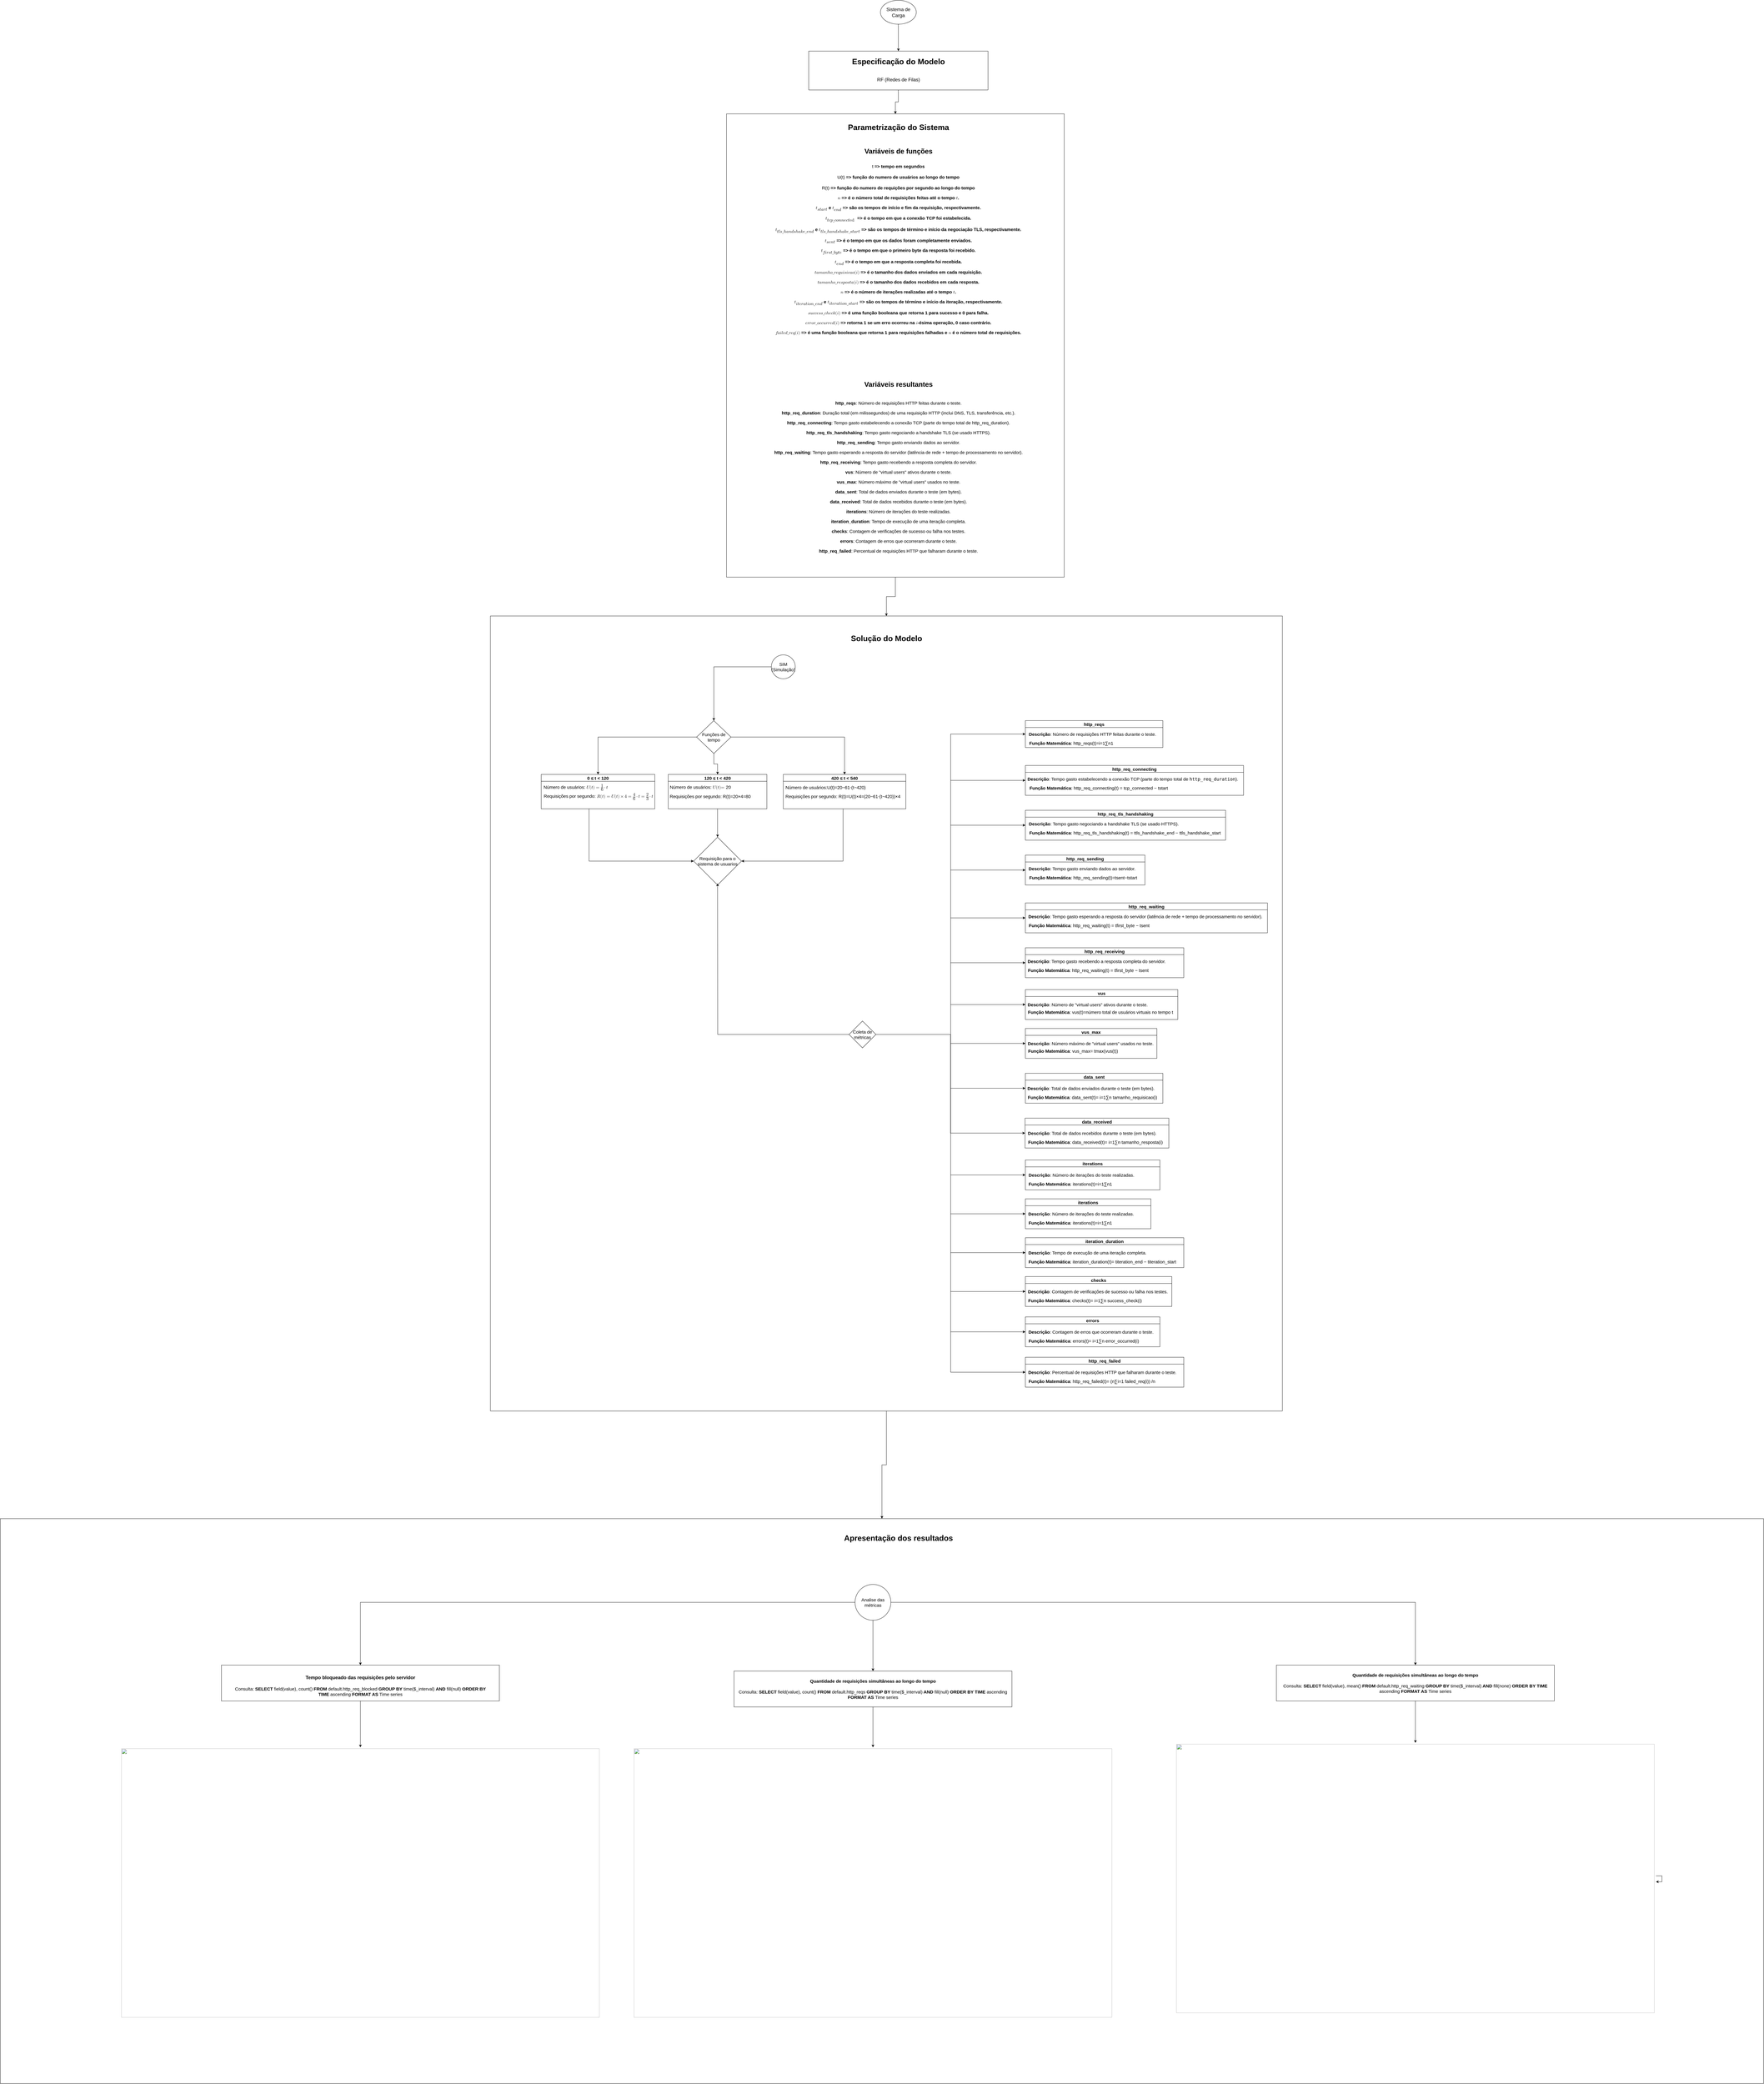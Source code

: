 <mxfile version="24.7.14">
  <diagram name="Page-1" id="edf60f1a-56cd-e834-aa8a-f176f3a09ee4">
    <mxGraphModel dx="5238" dy="2526" grid="0" gridSize="10" guides="1" tooltips="1" connect="1" arrows="1" fold="1" page="1" pageScale="0.4" pageWidth="1100" pageHeight="850" background="none" math="0" shadow="0">
      <root>
        <mxCell id="0" />
        <mxCell id="1" parent="0" />
        <mxCell id="orDh_xavtyX4sCZ622zQ-161" style="edgeStyle=orthogonalEdgeStyle;rounded=0;orthogonalLoop=1;jettySize=auto;html=1;" parent="1" source="orDh_xavtyX4sCZ622zQ-142" target="orDh_xavtyX4sCZ622zQ-149" edge="1">
          <mxGeometry relative="1" as="geometry" />
        </mxCell>
        <mxCell id="orDh_xavtyX4sCZ622zQ-142" value="" style="swimlane;whiteSpace=wrap;html=1;fontSize=15;startSize=2660;" parent="1" vertex="1">
          <mxGeometry x="-1260" y="830" width="2650" height="2660" as="geometry" />
        </mxCell>
        <mxCell id="orDh_xavtyX4sCZ622zQ-140" value="SIM (Simulação)" style="ellipse;whiteSpace=wrap;html=1;aspect=fixed;fontSize=15;" parent="orDh_xavtyX4sCZ622zQ-142" vertex="1">
          <mxGeometry x="940" y="130" width="80" height="80" as="geometry" />
        </mxCell>
        <mxCell id="orDh_xavtyX4sCZ622zQ-146" value="Solução do Modelo" style="text;html=1;align=center;verticalAlign=middle;whiteSpace=wrap;rounded=0;fontSize=26;fontStyle=1" parent="orDh_xavtyX4sCZ622zQ-142" vertex="1">
          <mxGeometry x="1037.5" y="60" width="575" height="30" as="geometry" />
        </mxCell>
        <mxCell id="orDh_xavtyX4sCZ622zQ-25" style="edgeStyle=orthogonalEdgeStyle;rounded=0;orthogonalLoop=1;jettySize=auto;html=1;entryX=0.5;entryY=0;entryDx=0;entryDy=0;fontSize=15;" parent="orDh_xavtyX4sCZ622zQ-142" source="orDh_xavtyX4sCZ622zQ-3" target="orDh_xavtyX4sCZ622zQ-14" edge="1">
          <mxGeometry relative="1" as="geometry" />
        </mxCell>
        <mxCell id="orDh_xavtyX4sCZ622zQ-29" style="edgeStyle=orthogonalEdgeStyle;rounded=0;orthogonalLoop=1;jettySize=auto;html=1;entryX=0.5;entryY=0;entryDx=0;entryDy=0;fontSize=15;" parent="orDh_xavtyX4sCZ622zQ-142" source="orDh_xavtyX4sCZ622zQ-3" target="orDh_xavtyX4sCZ622zQ-26" edge="1">
          <mxGeometry relative="1" as="geometry" />
        </mxCell>
        <mxCell id="orDh_xavtyX4sCZ622zQ-34" style="edgeStyle=orthogonalEdgeStyle;rounded=0;orthogonalLoop=1;jettySize=auto;html=1;entryX=0.5;entryY=0;entryDx=0;entryDy=0;fontSize=15;" parent="orDh_xavtyX4sCZ622zQ-142" source="orDh_xavtyX4sCZ622zQ-3" target="orDh_xavtyX4sCZ622zQ-31" edge="1">
          <mxGeometry relative="1" as="geometry" />
        </mxCell>
        <mxCell id="orDh_xavtyX4sCZ622zQ-3" value="Funções de tempo" style="rhombus;whiteSpace=wrap;html=1;fontSize=15;" parent="orDh_xavtyX4sCZ622zQ-142" vertex="1">
          <mxGeometry x="690" y="350" width="115" height="110" as="geometry" />
        </mxCell>
        <mxCell id="orDh_xavtyX4sCZ622zQ-44" style="edgeStyle=orthogonalEdgeStyle;rounded=0;orthogonalLoop=1;jettySize=auto;html=1;entryX=0;entryY=0.5;entryDx=0;entryDy=0;fontSize=15;" parent="orDh_xavtyX4sCZ622zQ-142" source="orDh_xavtyX4sCZ622zQ-14" target="orDh_xavtyX4sCZ622zQ-43" edge="1">
          <mxGeometry relative="1" as="geometry">
            <Array as="points">
              <mxPoint x="330" y="820" />
            </Array>
          </mxGeometry>
        </mxCell>
        <mxCell id="orDh_xavtyX4sCZ622zQ-14" value="&lt;span class=&quot;base&quot; style=&quot;font-size: 15px;&quot;&gt;&lt;span class=&quot;mord&quot; style=&quot;font-size: 15px;&quot;&gt;0&amp;nbsp;&lt;/span&gt;&lt;span class=&quot;mspace&quot; style=&quot;font-size: 15px;&quot;&gt;&lt;/span&gt;&lt;span class=&quot;mrel&quot; style=&quot;font-size: 15px;&quot;&gt;≤&amp;nbsp;&lt;/span&gt;&lt;span class=&quot;mspace&quot; style=&quot;font-size: 15px;&quot;&gt;&lt;/span&gt;&lt;/span&gt;&lt;span class=&quot;base&quot; style=&quot;font-size: 15px;&quot;&gt;&lt;span class=&quot;strut&quot; style=&quot;font-size: 15px;&quot;&gt;&lt;/span&gt;&lt;span class=&quot;mord mathnormal&quot; style=&quot;font-size: 15px;&quot;&gt;t&amp;nbsp;&lt;/span&gt;&lt;span class=&quot;mspace&quot; style=&quot;font-size: 15px;&quot;&gt;&lt;/span&gt;&lt;span class=&quot;mrel&quot; style=&quot;font-size: 15px;&quot;&gt;&amp;lt;&amp;nbsp;&lt;/span&gt;&lt;span class=&quot;mspace&quot; style=&quot;font-size: 15px;&quot;&gt;&lt;/span&gt;&lt;/span&gt;&lt;span class=&quot;base&quot; style=&quot;font-size: 15px;&quot;&gt;&lt;span class=&quot;strut&quot; style=&quot;font-size: 15px;&quot;&gt;&lt;/span&gt;&lt;span class=&quot;mord&quot; style=&quot;font-size: 15px;&quot;&gt;120&lt;/span&gt;&lt;/span&gt;" style="swimlane;whiteSpace=wrap;html=1;fontSize=15;" parent="orDh_xavtyX4sCZ622zQ-142" vertex="1">
          <mxGeometry x="170" y="530" width="380" height="115" as="geometry" />
        </mxCell>
        <mxCell id="orDh_xavtyX4sCZ622zQ-17" value="Número de usuários: &lt;span class=&quot;katex&quot; style=&quot;font-size: 15px;&quot;&gt;&lt;span class=&quot;katex-mathml&quot; style=&quot;font-size: 15px;&quot;&gt;&lt;math xmlns=&quot;http://www.w3.org/1998/Math/MathML&quot; style=&quot;font-size: 15px;&quot;&gt;&lt;mrow style=&quot;font-size: 15px;&quot;&gt;&lt;mi style=&quot;font-size: 15px;&quot;&gt;U&lt;/mi&gt;&lt;mo stretchy=&quot;false&quot; style=&quot;font-size: 15px;&quot;&gt;(&lt;/mo&gt;&lt;mi style=&quot;font-size: 15px;&quot;&gt;t&lt;/mi&gt;&lt;mo stretchy=&quot;false&quot; style=&quot;font-size: 15px;&quot;&gt;)&lt;/mo&gt;&lt;mo style=&quot;font-size: 15px;&quot;&gt;=&lt;/mo&gt;&lt;mfrac style=&quot;font-size: 15px;&quot;&gt;&lt;mn style=&quot;font-size: 15px;&quot;&gt;1&lt;/mn&gt;&lt;mn style=&quot;font-size: 15px;&quot;&gt;6&lt;/mn&gt;&lt;/mfrac&gt;&lt;mo style=&quot;font-size: 15px;&quot;&gt;⋅&lt;/mo&gt;&lt;mi style=&quot;font-size: 15px;&quot;&gt;t&lt;/mi&gt;&lt;/mrow&gt;U(t) = \frac{1}{6} \cdot t&lt;/math&gt;&lt;/span&gt;&lt;br style=&quot;font-size: 15px;&quot;&gt;&lt;/span&gt;" style="text;html=1;align=center;verticalAlign=middle;resizable=0;points=[];autosize=1;strokeColor=none;fillColor=none;fontSize=15;" parent="orDh_xavtyX4sCZ622zQ-14" vertex="1">
          <mxGeometry x="-5" y="23" width="240" height="40" as="geometry" />
        </mxCell>
        <mxCell id="orDh_xavtyX4sCZ622zQ-18" value="Requisições por segundo: &lt;span class=&quot;katex&quot; style=&quot;font-size: 15px;&quot;&gt;&lt;span class=&quot;katex-mathml&quot; style=&quot;font-size: 15px;&quot;&gt;&lt;math xmlns=&quot;http://www.w3.org/1998/Math/MathML&quot; style=&quot;font-size: 15px;&quot;&gt;&lt;mrow style=&quot;font-size: 15px;&quot;&gt;&lt;mi style=&quot;font-size: 15px;&quot;&gt;R&lt;/mi&gt;&lt;mo stretchy=&quot;false&quot; style=&quot;font-size: 15px;&quot;&gt;(&lt;/mo&gt;&lt;mi style=&quot;font-size: 15px;&quot;&gt;t&lt;/mi&gt;&lt;mo stretchy=&quot;false&quot; style=&quot;font-size: 15px;&quot;&gt;)&lt;/mo&gt;&lt;mo style=&quot;font-size: 15px;&quot;&gt;=&lt;/mo&gt;&lt;mi style=&quot;font-size: 15px;&quot;&gt;U&lt;/mi&gt;&lt;mo stretchy=&quot;false&quot; style=&quot;font-size: 15px;&quot;&gt;(&lt;/mo&gt;&lt;mi style=&quot;font-size: 15px;&quot;&gt;t&lt;/mi&gt;&lt;mo stretchy=&quot;false&quot; style=&quot;font-size: 15px;&quot;&gt;)&lt;/mo&gt;&lt;mo style=&quot;font-size: 15px;&quot;&gt;×&lt;/mo&gt;&lt;mn style=&quot;font-size: 15px;&quot;&gt;4&lt;/mn&gt;&lt;mo style=&quot;font-size: 15px;&quot;&gt;=&lt;/mo&gt;&lt;mfrac style=&quot;font-size: 15px;&quot;&gt;&lt;mn style=&quot;font-size: 15px;&quot;&gt;4&lt;/mn&gt;&lt;mn style=&quot;font-size: 15px;&quot;&gt;6&lt;/mn&gt;&lt;/mfrac&gt;&lt;mo style=&quot;font-size: 15px;&quot;&gt;⋅&lt;/mo&gt;&lt;mi style=&quot;font-size: 15px;&quot;&gt;t&lt;/mi&gt;&lt;mo style=&quot;font-size: 15px;&quot;&gt;=&lt;/mo&gt;&lt;mfrac style=&quot;font-size: 15px;&quot;&gt;&lt;mn style=&quot;font-size: 15px;&quot;&gt;2&lt;/mn&gt;&lt;mn style=&quot;font-size: 15px;&quot;&gt;3&lt;/mn&gt;&lt;/mfrac&gt;&lt;mo style=&quot;font-size: 15px;&quot;&gt;⋅&lt;/mo&gt;&lt;mi style=&quot;font-size: 15px;&quot;&gt;t&lt;/mi&gt;&lt;/mrow&gt;R(t) = U(t) \times 4 = \frac{4}{6} \cdot t = \frac{2}{3} \cdot t&lt;/math&gt;&lt;/span&gt;&lt;br style=&quot;font-size: 15px;&quot;&gt;&lt;/span&gt;" style="text;html=1;align=center;verticalAlign=middle;resizable=0;points=[];autosize=1;strokeColor=none;fillColor=none;fontSize=15;" parent="orDh_xavtyX4sCZ622zQ-14" vertex="1">
          <mxGeometry x="-4" y="53" width="390" height="40" as="geometry" />
        </mxCell>
        <mxCell id="orDh_xavtyX4sCZ622zQ-45" style="edgeStyle=orthogonalEdgeStyle;rounded=0;orthogonalLoop=1;jettySize=auto;html=1;entryX=0.5;entryY=0;entryDx=0;entryDy=0;fontSize=15;" parent="orDh_xavtyX4sCZ622zQ-142" source="orDh_xavtyX4sCZ622zQ-26" target="orDh_xavtyX4sCZ622zQ-43" edge="1">
          <mxGeometry relative="1" as="geometry" />
        </mxCell>
        <mxCell id="orDh_xavtyX4sCZ622zQ-26" value="&lt;span class=&quot;base&quot; style=&quot;font-size: 15px;&quot;&gt;&lt;span class=&quot;mord&quot; style=&quot;font-size: 15px;&quot;&gt;120&amp;nbsp;&lt;/span&gt;&lt;span class=&quot;mspace&quot; style=&quot;font-size: 15px;&quot;&gt;&lt;/span&gt;&lt;span class=&quot;mrel&quot; style=&quot;font-size: 15px;&quot;&gt;≤&amp;nbsp;&lt;/span&gt;&lt;span class=&quot;mspace&quot; style=&quot;font-size: 15px;&quot;&gt;&lt;/span&gt;&lt;/span&gt;&lt;span class=&quot;base&quot; style=&quot;font-size: 15px;&quot;&gt;&lt;span class=&quot;strut&quot; style=&quot;font-size: 15px;&quot;&gt;&lt;/span&gt;&lt;span class=&quot;mord mathnormal&quot; style=&quot;font-size: 15px;&quot;&gt;t&amp;nbsp;&lt;/span&gt;&lt;span class=&quot;mspace&quot; style=&quot;font-size: 15px;&quot;&gt;&lt;/span&gt;&lt;span class=&quot;mrel&quot; style=&quot;font-size: 15px;&quot;&gt;&amp;lt; 420&lt;/span&gt;&lt;/span&gt;" style="swimlane;whiteSpace=wrap;html=1;fontSize=15;" parent="orDh_xavtyX4sCZ622zQ-142" vertex="1">
          <mxGeometry x="595" y="530" width="330" height="115" as="geometry" />
        </mxCell>
        <mxCell id="orDh_xavtyX4sCZ622zQ-27" value="Número de usuários: &lt;span class=&quot;katex&quot; style=&quot;font-size: 15px;&quot;&gt;&lt;span class=&quot;katex-mathml&quot; style=&quot;font-size: 15px;&quot;&gt;&lt;math xmlns=&quot;http://www.w3.org/1998/Math/MathML&quot; style=&quot;font-size: 15px;&quot;&gt;&lt;mrow style=&quot;font-size: 15px;&quot;&gt;&lt;mi style=&quot;font-size: 15px;&quot;&gt;&lt;span class=&quot;base&quot; style=&quot;font-size: 15px;&quot;&gt;&lt;span class=&quot;mord mathnormal&quot; style=&quot;font-size: 15px;&quot;&gt;U&lt;/span&gt;&lt;span class=&quot;mopen&quot; style=&quot;font-size: 15px;&quot;&gt;(&lt;/span&gt;&lt;span class=&quot;mord mathnormal&quot; style=&quot;font-size: 15px;&quot;&gt;t&lt;/span&gt;&lt;span class=&quot;mclose&quot; style=&quot;font-size: 15px;&quot;&gt;)&lt;/span&gt;&lt;span class=&quot;mspace&quot; style=&quot;font-size: 15px;&quot;&gt;&lt;/span&gt;&lt;span class=&quot;mrel&quot; style=&quot;font-size: 15px;&quot;&gt;=&amp;nbsp;&lt;/span&gt;&lt;span style=&quot;background-color: initial; font-family: Helvetica; font-size: 15px;&quot;&gt;20&lt;/span&gt;&lt;/span&gt;&lt;/mi&gt;&lt;/mrow&gt;U(t) = \frac{1}{6} \cdot t&lt;/math&gt;&lt;/span&gt;&lt;br style=&quot;font-size: 15px;&quot;&gt;&lt;/span&gt;" style="text;html=1;align=center;verticalAlign=middle;resizable=0;points=[];autosize=1;strokeColor=none;fillColor=none;fontSize=15;" parent="orDh_xavtyX4sCZ622zQ-26" vertex="1">
          <mxGeometry x="-8" y="28" width="230" height="30" as="geometry" />
        </mxCell>
        <mxCell id="orDh_xavtyX4sCZ622zQ-28" value="Requisições por segundo:&amp;nbsp;&lt;span class=&quot;katex&quot; style=&quot;font-size: 15px;&quot;&gt;&lt;span class=&quot;base&quot; style=&quot;font-size: 15px;&quot;&gt;&lt;span class=&quot;mord mathnormal&quot; style=&quot;font-size: 15px;&quot;&gt;R&lt;/span&gt;&lt;span class=&quot;mopen&quot; style=&quot;font-size: 15px;&quot;&gt;(&lt;/span&gt;&lt;span class=&quot;mord mathnormal&quot; style=&quot;font-size: 15px;&quot;&gt;t&lt;/span&gt;&lt;span class=&quot;mclose&quot; style=&quot;font-size: 15px;&quot;&gt;)&lt;/span&gt;&lt;span class=&quot;mspace&quot; style=&quot;font-size: 15px;&quot;&gt;&lt;/span&gt;&lt;span class=&quot;mrel&quot; style=&quot;font-size: 15px;&quot;&gt;=&lt;/span&gt;&lt;span class=&quot;mspace&quot; style=&quot;font-size: 15px;&quot;&gt;&lt;/span&gt;&lt;/span&gt;&lt;span class=&quot;base&quot; style=&quot;font-size: 15px;&quot;&gt;&lt;span class=&quot;strut&quot; style=&quot;font-size: 15px;&quot;&gt;&lt;/span&gt;&lt;span class=&quot;mord&quot; style=&quot;font-size: 15px;&quot;&gt;20&lt;/span&gt;&lt;span class=&quot;mspace&quot; style=&quot;font-size: 15px;&quot;&gt;&lt;/span&gt;&lt;span class=&quot;mbin&quot; style=&quot;font-size: 15px;&quot;&gt;×&lt;/span&gt;&lt;span class=&quot;mspace&quot; style=&quot;font-size: 15px;&quot;&gt;&lt;/span&gt;&lt;/span&gt;&lt;span class=&quot;base&quot; style=&quot;font-size: 15px;&quot;&gt;&lt;span class=&quot;strut&quot; style=&quot;font-size: 15px;&quot;&gt;&lt;/span&gt;&lt;span class=&quot;mord&quot; style=&quot;font-size: 15px;&quot;&gt;4&lt;/span&gt;&lt;span class=&quot;mspace&quot; style=&quot;font-size: 15px;&quot;&gt;&lt;/span&gt;&lt;span class=&quot;mrel&quot; style=&quot;font-size: 15px;&quot;&gt;=&lt;/span&gt;&lt;span class=&quot;mspace&quot; style=&quot;font-size: 15px;&quot;&gt;&lt;/span&gt;&lt;/span&gt;&lt;span class=&quot;base&quot; style=&quot;font-size: 15px;&quot;&gt;&lt;span class=&quot;strut&quot; style=&quot;font-size: 15px;&quot;&gt;&lt;/span&gt;&lt;span class=&quot;mord&quot; style=&quot;font-size: 15px;&quot;&gt;80&lt;/span&gt;&lt;/span&gt;&lt;br style=&quot;font-size: 15px;&quot;&gt;&lt;/span&gt;" style="text;html=1;align=center;verticalAlign=middle;resizable=0;points=[];autosize=1;strokeColor=none;fillColor=none;fontSize=15;" parent="orDh_xavtyX4sCZ622zQ-26" vertex="1">
          <mxGeometry x="-5" y="58" width="290" height="30" as="geometry" />
        </mxCell>
        <mxCell id="orDh_xavtyX4sCZ622zQ-46" style="edgeStyle=orthogonalEdgeStyle;rounded=0;orthogonalLoop=1;jettySize=auto;html=1;entryX=1;entryY=0.5;entryDx=0;entryDy=0;fontSize=15;" parent="orDh_xavtyX4sCZ622zQ-142" source="orDh_xavtyX4sCZ622zQ-31" target="orDh_xavtyX4sCZ622zQ-43" edge="1">
          <mxGeometry relative="1" as="geometry">
            <Array as="points">
              <mxPoint x="1180" y="820" />
            </Array>
          </mxGeometry>
        </mxCell>
        <mxCell id="orDh_xavtyX4sCZ622zQ-31" value="&lt;span class=&quot;base&quot; style=&quot;font-size: 15px;&quot;&gt;&lt;span class=&quot;mord&quot; style=&quot;font-size: 15px;&quot;&gt;420&amp;nbsp;&lt;/span&gt;&lt;span class=&quot;mspace&quot; style=&quot;font-size: 15px;&quot;&gt;&lt;/span&gt;&lt;span class=&quot;mrel&quot; style=&quot;font-size: 15px;&quot;&gt;≤&amp;nbsp;&lt;/span&gt;&lt;span class=&quot;mspace&quot; style=&quot;font-size: 15px;&quot;&gt;&lt;/span&gt;&lt;/span&gt;&lt;span class=&quot;base&quot; style=&quot;font-size: 15px;&quot;&gt;&lt;span class=&quot;strut&quot; style=&quot;font-size: 15px;&quot;&gt;&lt;/span&gt;&lt;span class=&quot;mord mathnormal&quot; style=&quot;font-size: 15px;&quot;&gt;t&amp;nbsp;&lt;/span&gt;&lt;span class=&quot;mspace&quot; style=&quot;font-size: 15px;&quot;&gt;&lt;/span&gt;&lt;span class=&quot;mrel&quot; style=&quot;font-size: 15px;&quot;&gt;&amp;lt;&amp;nbsp;540&lt;/span&gt;&lt;/span&gt;" style="swimlane;whiteSpace=wrap;html=1;fontSize=15;" parent="orDh_xavtyX4sCZ622zQ-142" vertex="1">
          <mxGeometry x="980" y="530" width="410" height="115" as="geometry" />
        </mxCell>
        <mxCell id="orDh_xavtyX4sCZ622zQ-32" value="Número de usuários:&lt;span class=&quot;katex&quot; style=&quot;font-size: 15px;&quot;&gt;&lt;span class=&quot;base&quot; style=&quot;font-size: 15px;&quot;&gt;&lt;span class=&quot;mord mathnormal&quot; style=&quot;font-size: 15px;&quot;&gt;U&lt;/span&gt;&lt;span class=&quot;mopen&quot; style=&quot;font-size: 15px;&quot;&gt;(&lt;/span&gt;&lt;span class=&quot;mord mathnormal&quot; style=&quot;font-size: 15px;&quot;&gt;t&lt;/span&gt;&lt;span class=&quot;mclose&quot; style=&quot;font-size: 15px;&quot;&gt;)&lt;/span&gt;&lt;span class=&quot;mspace&quot; style=&quot;font-size: 15px;&quot;&gt;&lt;/span&gt;&lt;span class=&quot;mrel&quot; style=&quot;font-size: 15px;&quot;&gt;=&lt;/span&gt;&lt;span class=&quot;mspace&quot; style=&quot;font-size: 15px;&quot;&gt;&lt;/span&gt;&lt;/span&gt;&lt;span class=&quot;base&quot; style=&quot;font-size: 15px;&quot;&gt;&lt;span class=&quot;strut&quot; style=&quot;font-size: 15px;&quot;&gt;&lt;/span&gt;&lt;span class=&quot;mord&quot; style=&quot;font-size: 15px;&quot;&gt;20&lt;/span&gt;&lt;span class=&quot;mspace&quot; style=&quot;font-size: 15px;&quot;&gt;&lt;/span&gt;&lt;span class=&quot;mbin&quot; style=&quot;font-size: 15px;&quot;&gt;−&lt;/span&gt;&lt;span class=&quot;mspace&quot; style=&quot;font-size: 15px;&quot;&gt;&lt;/span&gt;&lt;/span&gt;&lt;span class=&quot;base&quot; style=&quot;font-size: 15px;&quot;&gt;&lt;span class=&quot;strut&quot; style=&quot;font-size: 15px;&quot;&gt;&lt;/span&gt;&lt;span class=&quot;mord&quot; style=&quot;font-size: 15px;&quot;&gt;&lt;span class=&quot;mopen nulldelimiter&quot; style=&quot;font-size: 15px;&quot;&gt;&lt;/span&gt;&lt;span class=&quot;mfrac&quot; style=&quot;font-size: 15px;&quot;&gt;&lt;span class=&quot;vlist-t vlist-t2&quot; style=&quot;font-size: 15px;&quot;&gt;&lt;span class=&quot;vlist-r&quot; style=&quot;font-size: 15px;&quot;&gt;&lt;span class=&quot;vlist&quot; style=&quot;font-size: 15px;&quot;&gt;&lt;span class=&quot;pstrut&quot; style=&quot;font-size: 15px;&quot;&gt;&lt;/span&gt;&lt;span class=&quot;sizing reset-size6 size3 mtight&quot; style=&quot;font-size: 15px;&quot;&gt;&lt;span class=&quot;mord mtight&quot; style=&quot;font-size: 15px;&quot;&gt;&lt;span class=&quot;mord mtight&quot; style=&quot;font-size: 15px;&quot;&gt;6&lt;/span&gt;&lt;/span&gt;&lt;/span&gt;&lt;span class=&quot;pstrut&quot; style=&quot;font-size: 15px;&quot;&gt;&lt;/span&gt;&lt;span class=&quot;frac-line&quot; style=&quot;font-size: 15px;&quot;&gt;&lt;/span&gt;&lt;span class=&quot;pstrut&quot; style=&quot;font-size: 15px;&quot;&gt;&lt;/span&gt;&lt;span class=&quot;sizing reset-size6 size3 mtight&quot; style=&quot;font-size: 15px;&quot;&gt;&lt;span class=&quot;mord mtight&quot; style=&quot;font-size: 15px;&quot;&gt;&lt;span class=&quot;mord mtight&quot; style=&quot;font-size: 15px;&quot;&gt;1&lt;/span&gt;&lt;/span&gt;&lt;/span&gt;&lt;/span&gt;&lt;span class=&quot;vlist-s&quot; style=&quot;font-size: 15px;&quot;&gt;​&lt;/span&gt;&lt;/span&gt;&lt;span class=&quot;vlist-r&quot; style=&quot;font-size: 15px;&quot;&gt;&lt;span class=&quot;vlist&quot; style=&quot;font-size: 15px;&quot;&gt;&lt;/span&gt;&lt;/span&gt;&lt;/span&gt;&lt;/span&gt;&lt;span class=&quot;mclose nulldelimiter&quot; style=&quot;font-size: 15px;&quot;&gt;&lt;/span&gt;&lt;/span&gt;&lt;span class=&quot;mspace&quot; style=&quot;font-size: 15px;&quot;&gt;&lt;/span&gt;&lt;span class=&quot;mbin&quot; style=&quot;font-size: 15px;&quot;&gt;⋅&lt;/span&gt;&lt;span class=&quot;mspace&quot; style=&quot;font-size: 15px;&quot;&gt;&lt;/span&gt;&lt;/span&gt;&lt;span class=&quot;base&quot; style=&quot;font-size: 15px;&quot;&gt;&lt;span class=&quot;strut&quot; style=&quot;font-size: 15px;&quot;&gt;&lt;/span&gt;&lt;span class=&quot;mopen&quot; style=&quot;font-size: 15px;&quot;&gt;(&lt;/span&gt;&lt;span class=&quot;mord mathnormal&quot; style=&quot;font-size: 15px;&quot;&gt;t&lt;/span&gt;&lt;span class=&quot;mspace&quot; style=&quot;font-size: 15px;&quot;&gt;&lt;/span&gt;&lt;span class=&quot;mbin&quot; style=&quot;font-size: 15px;&quot;&gt;−&lt;/span&gt;&lt;span class=&quot;mspace&quot; style=&quot;font-size: 15px;&quot;&gt;&lt;/span&gt;&lt;/span&gt;&lt;span class=&quot;base&quot; style=&quot;font-size: 15px;&quot;&gt;&lt;span class=&quot;strut&quot; style=&quot;font-size: 15px;&quot;&gt;&lt;/span&gt;&lt;span class=&quot;mord&quot; style=&quot;font-size: 15px;&quot;&gt;420&lt;/span&gt;&lt;span class=&quot;mclose&quot; style=&quot;font-size: 15px;&quot;&gt;)&lt;/span&gt;&lt;/span&gt;&lt;br style=&quot;font-size: 15px;&quot;&gt;&lt;/span&gt;" style="text;html=1;align=center;verticalAlign=middle;resizable=0;points=[];autosize=1;strokeColor=none;fillColor=none;fontSize=15;" parent="orDh_xavtyX4sCZ622zQ-31" vertex="1">
          <mxGeometry x="-4" y="28" width="290" height="30" as="geometry" />
        </mxCell>
        <mxCell id="orDh_xavtyX4sCZ622zQ-33" value="Requisições por segundo:&amp;nbsp;&lt;span class=&quot;katex&quot; style=&quot;font-size: 15px;&quot;&gt;&lt;span class=&quot;base&quot; style=&quot;font-size: 15px;&quot;&gt;&lt;span class=&quot;mord mathnormal&quot; style=&quot;font-size: 15px;&quot;&gt;R&lt;/span&gt;&lt;span class=&quot;mopen&quot; style=&quot;font-size: 15px;&quot;&gt;(&lt;/span&gt;&lt;span class=&quot;mord mathnormal&quot; style=&quot;font-size: 15px;&quot;&gt;t&lt;/span&gt;&lt;span class=&quot;mclose&quot; style=&quot;font-size: 15px;&quot;&gt;)&lt;/span&gt;&lt;span class=&quot;mspace&quot; style=&quot;font-size: 15px;&quot;&gt;&lt;/span&gt;&lt;span class=&quot;mrel&quot; style=&quot;font-size: 15px;&quot;&gt;=&lt;/span&gt;&lt;span class=&quot;mspace&quot; style=&quot;font-size: 15px;&quot;&gt;&lt;/span&gt;&lt;/span&gt;&lt;span class=&quot;base&quot; style=&quot;font-size: 15px;&quot;&gt;&lt;span class=&quot;strut&quot; style=&quot;font-size: 15px;&quot;&gt;&lt;/span&gt;&lt;span class=&quot;mord mathnormal&quot; style=&quot;font-size: 15px;&quot;&gt;U&lt;/span&gt;&lt;span class=&quot;mopen&quot; style=&quot;font-size: 15px;&quot;&gt;(&lt;/span&gt;&lt;span class=&quot;mord mathnormal&quot; style=&quot;font-size: 15px;&quot;&gt;t&lt;/span&gt;&lt;span class=&quot;mclose&quot; style=&quot;font-size: 15px;&quot;&gt;)&lt;/span&gt;&lt;span class=&quot;mspace&quot; style=&quot;font-size: 15px;&quot;&gt;&lt;/span&gt;&lt;span class=&quot;mbin&quot; style=&quot;font-size: 15px;&quot;&gt;×&lt;/span&gt;&lt;span class=&quot;mspace&quot; style=&quot;font-size: 15px;&quot;&gt;&lt;/span&gt;&lt;/span&gt;&lt;span class=&quot;base&quot; style=&quot;font-size: 15px;&quot;&gt;&lt;span class=&quot;strut&quot; style=&quot;font-size: 15px;&quot;&gt;&lt;/span&gt;&lt;span class=&quot;mord&quot; style=&quot;font-size: 15px;&quot;&gt;4&lt;/span&gt;&lt;span class=&quot;mspace&quot; style=&quot;font-size: 15px;&quot;&gt;&lt;/span&gt;&lt;span class=&quot;mrel&quot; style=&quot;font-size: 15px;&quot;&gt;=&lt;/span&gt;&lt;span class=&quot;mspace&quot; style=&quot;font-size: 15px;&quot;&gt;&lt;/span&gt;&lt;/span&gt;&lt;span class=&quot;base&quot; style=&quot;font-size: 15px;&quot;&gt;&lt;span class=&quot;strut&quot; style=&quot;font-size: 15px;&quot;&gt;&lt;/span&gt;&lt;span class=&quot;minner&quot; style=&quot;font-size: 15px;&quot;&gt;&lt;span class=&quot;mopen delimcenter&quot; style=&quot;font-size: 15px;&quot;&gt;&lt;span class=&quot;delimsizing size1&quot; style=&quot;font-size: 15px;&quot;&gt;(&lt;/span&gt;&lt;/span&gt;&lt;span class=&quot;mord&quot; style=&quot;font-size: 15px;&quot;&gt;20&lt;/span&gt;&lt;span class=&quot;mspace&quot; style=&quot;font-size: 15px;&quot;&gt;&lt;/span&gt;&lt;span class=&quot;mbin&quot; style=&quot;font-size: 15px;&quot;&gt;−&lt;/span&gt;&lt;span class=&quot;mspace&quot; style=&quot;font-size: 15px;&quot;&gt;&lt;/span&gt;&lt;span class=&quot;mord&quot; style=&quot;font-size: 15px;&quot;&gt;&lt;span class=&quot;mopen nulldelimiter&quot; style=&quot;font-size: 15px;&quot;&gt;&lt;/span&gt;&lt;span class=&quot;mfrac&quot; style=&quot;font-size: 15px;&quot;&gt;&lt;span class=&quot;vlist-t vlist-t2&quot; style=&quot;font-size: 15px;&quot;&gt;&lt;span class=&quot;vlist-r&quot; style=&quot;font-size: 15px;&quot;&gt;&lt;span class=&quot;vlist&quot; style=&quot;font-size: 15px;&quot;&gt;&lt;span class=&quot;pstrut&quot; style=&quot;font-size: 15px;&quot;&gt;&lt;/span&gt;&lt;span class=&quot;sizing reset-size6 size3 mtight&quot; style=&quot;font-size: 15px;&quot;&gt;&lt;span class=&quot;mord mtight&quot; style=&quot;font-size: 15px;&quot;&gt;&lt;span class=&quot;mord mtight&quot; style=&quot;font-size: 15px;&quot;&gt;6&lt;/span&gt;&lt;/span&gt;&lt;/span&gt;&lt;span class=&quot;pstrut&quot; style=&quot;font-size: 15px;&quot;&gt;&lt;/span&gt;&lt;span class=&quot;frac-line&quot; style=&quot;font-size: 15px;&quot;&gt;&lt;/span&gt;&lt;span class=&quot;pstrut&quot; style=&quot;font-size: 15px;&quot;&gt;&lt;/span&gt;&lt;span class=&quot;sizing reset-size6 size3 mtight&quot; style=&quot;font-size: 15px;&quot;&gt;&lt;span class=&quot;mord mtight&quot; style=&quot;font-size: 15px;&quot;&gt;&lt;span class=&quot;mord mtight&quot; style=&quot;font-size: 15px;&quot;&gt;1&lt;/span&gt;&lt;/span&gt;&lt;/span&gt;&lt;/span&gt;&lt;span class=&quot;vlist-s&quot; style=&quot;font-size: 15px;&quot;&gt;​&lt;/span&gt;&lt;/span&gt;&lt;span class=&quot;vlist-r&quot; style=&quot;font-size: 15px;&quot;&gt;&lt;span class=&quot;vlist&quot; style=&quot;font-size: 15px;&quot;&gt;&lt;/span&gt;&lt;/span&gt;&lt;/span&gt;&lt;/span&gt;&lt;span class=&quot;mclose nulldelimiter&quot; style=&quot;font-size: 15px;&quot;&gt;&lt;/span&gt;&lt;/span&gt;&lt;span class=&quot;mspace&quot; style=&quot;font-size: 15px;&quot;&gt;&lt;/span&gt;&lt;span class=&quot;mbin&quot; style=&quot;font-size: 15px;&quot;&gt;⋅&lt;/span&gt;&lt;span class=&quot;mspace&quot; style=&quot;font-size: 15px;&quot;&gt;&lt;/span&gt;&lt;span class=&quot;mopen&quot; style=&quot;font-size: 15px;&quot;&gt;(&lt;/span&gt;&lt;span class=&quot;mord mathnormal&quot; style=&quot;font-size: 15px;&quot;&gt;t&lt;/span&gt;&lt;span class=&quot;mspace&quot; style=&quot;font-size: 15px;&quot;&gt;&lt;/span&gt;&lt;span class=&quot;mbin&quot; style=&quot;font-size: 15px;&quot;&gt;−&lt;/span&gt;&lt;span class=&quot;mspace&quot; style=&quot;font-size: 15px;&quot;&gt;&lt;/span&gt;&lt;span class=&quot;mord&quot; style=&quot;font-size: 15px;&quot;&gt;420&lt;/span&gt;&lt;span class=&quot;mclose&quot; style=&quot;font-size: 15px;&quot;&gt;)&lt;/span&gt;&lt;span class=&quot;mclose delimcenter&quot; style=&quot;font-size: 15px;&quot;&gt;&lt;span class=&quot;delimsizing size1&quot; style=&quot;font-size: 15px;&quot;&gt;)&lt;/span&gt;&lt;/span&gt;&lt;/span&gt;&lt;span class=&quot;mspace&quot; style=&quot;font-size: 15px;&quot;&gt;&lt;/span&gt;&lt;span class=&quot;mbin&quot; style=&quot;font-size: 15px;&quot;&gt;×&lt;/span&gt;&lt;span class=&quot;mspace&quot; style=&quot;font-size: 15px;&quot;&gt;&lt;/span&gt;&lt;/span&gt;&lt;span class=&quot;base&quot; style=&quot;font-size: 15px;&quot;&gt;&lt;span class=&quot;strut&quot; style=&quot;font-size: 15px;&quot;&gt;&lt;/span&gt;&lt;span class=&quot;mord&quot; style=&quot;font-size: 15px;&quot;&gt;4&lt;/span&gt;&lt;/span&gt;&lt;br style=&quot;font-size: 15px;&quot;&gt;&lt;/span&gt;" style="text;html=1;align=center;verticalAlign=middle;resizable=0;points=[];autosize=1;strokeColor=none;fillColor=none;fontSize=15;" parent="orDh_xavtyX4sCZ622zQ-31" vertex="1">
          <mxGeometry x="-6" y="58" width="410" height="30" as="geometry" />
        </mxCell>
        <mxCell id="orDh_xavtyX4sCZ622zQ-43" value="Requisição para o sistema de usuarios" style="rhombus;whiteSpace=wrap;html=1;fontSize=15;" parent="orDh_xavtyX4sCZ622zQ-142" vertex="1">
          <mxGeometry x="680" y="740" width="160" height="160" as="geometry" />
        </mxCell>
        <mxCell id="orDh_xavtyX4sCZ622zQ-68" style="edgeStyle=orthogonalEdgeStyle;rounded=0;orthogonalLoop=1;jettySize=auto;html=1;entryX=0;entryY=0.5;entryDx=0;entryDy=0;fontSize=15;" parent="orDh_xavtyX4sCZ622zQ-142" source="orDh_xavtyX4sCZ622zQ-50" target="orDh_xavtyX4sCZ622zQ-52" edge="1">
          <mxGeometry relative="1" as="geometry" />
        </mxCell>
        <mxCell id="orDh_xavtyX4sCZ622zQ-69" style="edgeStyle=orthogonalEdgeStyle;rounded=0;orthogonalLoop=1;jettySize=auto;html=1;entryX=0;entryY=0.5;entryDx=0;entryDy=0;fontSize=15;" parent="orDh_xavtyX4sCZ622zQ-142" source="orDh_xavtyX4sCZ622zQ-50" target="orDh_xavtyX4sCZ622zQ-57" edge="1">
          <mxGeometry relative="1" as="geometry" />
        </mxCell>
        <mxCell id="orDh_xavtyX4sCZ622zQ-70" style="edgeStyle=orthogonalEdgeStyle;rounded=0;orthogonalLoop=1;jettySize=auto;html=1;entryX=0;entryY=0.5;entryDx=0;entryDy=0;fontSize=15;" parent="orDh_xavtyX4sCZ622zQ-142" source="orDh_xavtyX4sCZ622zQ-50" target="orDh_xavtyX4sCZ622zQ-61" edge="1">
          <mxGeometry relative="1" as="geometry" />
        </mxCell>
        <mxCell id="orDh_xavtyX4sCZ622zQ-71" style="edgeStyle=orthogonalEdgeStyle;rounded=0;orthogonalLoop=1;jettySize=auto;html=1;entryX=0;entryY=0.5;entryDx=0;entryDy=0;fontSize=15;" parent="orDh_xavtyX4sCZ622zQ-142" source="orDh_xavtyX4sCZ622zQ-50" target="orDh_xavtyX4sCZ622zQ-64" edge="1">
          <mxGeometry relative="1" as="geometry" />
        </mxCell>
        <mxCell id="orDh_xavtyX4sCZ622zQ-103" style="edgeStyle=orthogonalEdgeStyle;rounded=0;orthogonalLoop=1;jettySize=auto;html=1;entryX=0;entryY=0.5;entryDx=0;entryDy=0;fontSize=15;" parent="orDh_xavtyX4sCZ622zQ-142" source="orDh_xavtyX4sCZ622zQ-50" target="orDh_xavtyX4sCZ622zQ-99" edge="1">
          <mxGeometry relative="1" as="geometry" />
        </mxCell>
        <mxCell id="orDh_xavtyX4sCZ622zQ-120" style="edgeStyle=orthogonalEdgeStyle;rounded=0;orthogonalLoop=1;jettySize=auto;html=1;fontSize=15;" parent="orDh_xavtyX4sCZ622zQ-142" source="orDh_xavtyX4sCZ622zQ-50" edge="1">
          <mxGeometry relative="1" as="geometry">
            <mxPoint x="760" y="895" as="targetPoint" />
          </mxGeometry>
        </mxCell>
        <mxCell id="orDh_xavtyX4sCZ622zQ-52" value="http_reqs" style="swimlane;whiteSpace=wrap;html=1;fontSize=15;" parent="orDh_xavtyX4sCZ622zQ-142" vertex="1">
          <mxGeometry x="1790" y="350" width="460" height="90" as="geometry" />
        </mxCell>
        <mxCell id="orDh_xavtyX4sCZ622zQ-53" value="&lt;strong style=&quot;font-size: 15px;&quot;&gt;Descrição&lt;/strong&gt;: Número de requisições HTTP feitas durante o teste." style="text;html=1;align=center;verticalAlign=middle;resizable=0;points=[];autosize=1;strokeColor=none;fillColor=none;fontSize=15;" parent="orDh_xavtyX4sCZ622zQ-52" vertex="1">
          <mxGeometry x="-1" y="30" width="450" height="30" as="geometry" />
        </mxCell>
        <mxCell id="orDh_xavtyX4sCZ622zQ-54" value="&lt;strong style=&quot;font-size: 15px;&quot;&gt;Função Matemática&lt;/strong&gt;:&amp;nbsp;&lt;span class=&quot;base&quot; style=&quot;font-size: 15px;&quot;&gt;&lt;span class=&quot;mord mathnormal&quot; style=&quot;font-size: 15px;&quot;&gt;h&lt;/span&gt;&lt;span class=&quot;mord mathnormal&quot; style=&quot;font-size: 15px;&quot;&gt;ttp&lt;/span&gt;&lt;span class=&quot;mord&quot; style=&quot;font-size: 15px;&quot;&gt;_&lt;/span&gt;&lt;span class=&quot;mord mathnormal&quot; style=&quot;font-size: 15px;&quot;&gt;re&lt;/span&gt;&lt;span class=&quot;mord mathnormal&quot; style=&quot;font-size: 15px;&quot;&gt;q&lt;/span&gt;&lt;span class=&quot;mord mathnormal&quot; style=&quot;font-size: 15px;&quot;&gt;s&lt;/span&gt;&lt;span class=&quot;mopen&quot; style=&quot;font-size: 15px;&quot;&gt;(&lt;/span&gt;&lt;span class=&quot;mord mathnormal&quot; style=&quot;font-size: 15px;&quot;&gt;t&lt;/span&gt;&lt;span class=&quot;mclose&quot; style=&quot;font-size: 15px;&quot;&gt;)&lt;/span&gt;&lt;span class=&quot;mspace&quot; style=&quot;font-size: 15px;&quot;&gt;&lt;/span&gt;&lt;span class=&quot;mrel&quot; style=&quot;font-size: 15px;&quot;&gt;=&lt;/span&gt;&lt;span class=&quot;mspace&quot; style=&quot;font-size: 15px;&quot;&gt;&lt;/span&gt;&lt;/span&gt;&lt;span class=&quot;base&quot; style=&quot;font-size: 15px;&quot;&gt;&lt;span class=&quot;strut&quot; style=&quot;font-size: 15px;&quot;&gt;&lt;/span&gt;&lt;span class=&quot;mop op-limits&quot; style=&quot;font-size: 15px;&quot;&gt;&lt;span class=&quot;vlist-t vlist-t2&quot; style=&quot;font-size: 15px;&quot;&gt;&lt;span class=&quot;vlist-r&quot; style=&quot;font-size: 15px;&quot;&gt;&lt;span class=&quot;vlist&quot; style=&quot;font-size: 15px;&quot;&gt;&lt;span class=&quot;pstrut&quot; style=&quot;font-size: 15px;&quot;&gt;&lt;/span&gt;&lt;span class=&quot;sizing reset-size6 size3 mtight&quot; style=&quot;font-size: 15px;&quot;&gt;&lt;span class=&quot;mord mtight&quot; style=&quot;font-size: 15px;&quot;&gt;&lt;span class=&quot;mord mathnormal mtight&quot; style=&quot;font-size: 15px;&quot;&gt;i&lt;/span&gt;&lt;span class=&quot;mrel mtight&quot; style=&quot;font-size: 15px;&quot;&gt;=&lt;/span&gt;&lt;span class=&quot;mord mtight&quot; style=&quot;font-size: 15px;&quot;&gt;1&lt;/span&gt;&lt;/span&gt;&lt;/span&gt;&lt;span class=&quot;pstrut&quot; style=&quot;font-size: 15px;&quot;&gt;&lt;/span&gt;&lt;span class=&quot;mop op-symbol large-op&quot; style=&quot;font-size: 15px;&quot;&gt;∑&lt;/span&gt;&lt;span class=&quot;pstrut&quot; style=&quot;font-size: 15px;&quot;&gt;&lt;/span&gt;&lt;span class=&quot;sizing reset-size6 size3 mtight&quot; style=&quot;font-size: 15px;&quot;&gt;&lt;span class=&quot;mord mtight&quot; style=&quot;font-size: 15px;&quot;&gt;&lt;span class=&quot;mord mathnormal mtight&quot; style=&quot;font-size: 15px;&quot;&gt;n&lt;/span&gt;&lt;/span&gt;&lt;/span&gt;&lt;/span&gt;&lt;span class=&quot;vlist-s&quot; style=&quot;font-size: 15px;&quot;&gt;​&lt;/span&gt;&lt;/span&gt;&lt;span class=&quot;vlist-r&quot; style=&quot;font-size: 15px;&quot;&gt;&lt;span class=&quot;vlist&quot; style=&quot;font-size: 15px;&quot;&gt;&lt;/span&gt;&lt;/span&gt;&lt;/span&gt;&lt;/span&gt;&lt;span class=&quot;mspace&quot; style=&quot;font-size: 15px;&quot;&gt;&lt;/span&gt;&lt;span class=&quot;mord&quot; style=&quot;font-size: 15px;&quot;&gt;1&lt;/span&gt;&lt;/span&gt;" style="text;html=1;align=center;verticalAlign=middle;resizable=0;points=[];autosize=1;strokeColor=none;fillColor=none;fontSize=15;" parent="orDh_xavtyX4sCZ622zQ-52" vertex="1">
          <mxGeometry x="3" y="60" width="300" height="30" as="geometry" />
        </mxCell>
        <mxCell id="orDh_xavtyX4sCZ622zQ-57" value="http_req_connecting" style="swimlane;whiteSpace=wrap;html=1;fontSize=15;" parent="orDh_xavtyX4sCZ622zQ-142" vertex="1">
          <mxGeometry x="1790" y="500" width="730" height="100" as="geometry" />
        </mxCell>
        <mxCell id="orDh_xavtyX4sCZ622zQ-58" value="&lt;strong style=&quot;font-size: 15px;&quot;&gt;Descrição&lt;/strong&gt;: Tempo gasto estabelecendo a conexão TCP (parte do tempo total de &lt;code style=&quot;font-size: 15px;&quot;&gt;http_req_duration&lt;/code&gt;)." style="text;html=1;align=center;verticalAlign=middle;resizable=0;points=[];autosize=1;strokeColor=none;fillColor=none;fontSize=15;" parent="orDh_xavtyX4sCZ622zQ-57" vertex="1">
          <mxGeometry x="4" y="30" width="710" height="30" as="geometry" />
        </mxCell>
        <mxCell id="orDh_xavtyX4sCZ622zQ-59" value="&lt;strong style=&quot;font-size: 15px;&quot;&gt;Função Matemática&lt;/strong&gt;:&amp;nbsp;&lt;span class=&quot;base&quot; style=&quot;font-size: 15px;&quot;&gt;&lt;span class=&quot;mord mathnormal&quot; style=&quot;font-size: 15px;&quot;&gt;h&lt;/span&gt;&lt;span class=&quot;mord mathnormal&quot; style=&quot;font-size: 15px;&quot;&gt;ttp&lt;/span&gt;&lt;span class=&quot;mord&quot; style=&quot;font-size: 15px;&quot;&gt;_&lt;/span&gt;&lt;span class=&quot;mord mathnormal&quot; style=&quot;font-size: 15px;&quot;&gt;re&lt;/span&gt;&lt;span class=&quot;mord mathnormal&quot; style=&quot;font-size: 15px;&quot;&gt;q&lt;/span&gt;&lt;span class=&quot;mord&quot; style=&quot;font-size: 15px;&quot;&gt;_&lt;/span&gt;&lt;span class=&quot;mord mathnormal&quot; style=&quot;font-size: 15px;&quot;&gt;co&lt;/span&gt;&lt;span class=&quot;mord mathnormal&quot; style=&quot;font-size: 15px;&quot;&gt;nn&lt;/span&gt;&lt;span class=&quot;mord mathnormal&quot; style=&quot;font-size: 15px;&quot;&gt;ec&lt;/span&gt;&lt;span class=&quot;mord mathnormal&quot; style=&quot;font-size: 15px;&quot;&gt;t&lt;/span&gt;&lt;span class=&quot;mord mathnormal&quot; style=&quot;font-size: 15px;&quot;&gt;in&lt;/span&gt;&lt;span class=&quot;mord mathnormal&quot; style=&quot;font-size: 15px;&quot;&gt;g&lt;/span&gt;&lt;span class=&quot;mopen&quot; style=&quot;font-size: 15px;&quot;&gt;(&lt;/span&gt;&lt;span class=&quot;mord mathnormal&quot; style=&quot;font-size: 15px;&quot;&gt;t&lt;/span&gt;&lt;span class=&quot;mclose&quot; style=&quot;font-size: 15px;&quot;&gt;)&amp;nbsp;&lt;/span&gt;&lt;span class=&quot;mspace&quot; style=&quot;font-size: 15px;&quot;&gt;&lt;/span&gt;&lt;span class=&quot;mrel&quot; style=&quot;font-size: 15px;&quot;&gt;=&amp;nbsp;&lt;/span&gt;&lt;/span&gt;&lt;span class=&quot;base&quot; style=&quot;font-size: 15px;&quot;&gt;&lt;span class=&quot;mord&quot; style=&quot;font-size: 15px;&quot;&gt;&lt;span class=&quot;msupsub&quot; style=&quot;font-size: 15px;&quot;&gt;&lt;span class=&quot;vlist-t vlist-t2&quot; style=&quot;font-size: 15px;&quot;&gt;&lt;span class=&quot;vlist-r&quot; style=&quot;font-size: 15px;&quot;&gt;&lt;span class=&quot;vlist&quot; style=&quot;font-size: 15px;&quot;&gt;&lt;span class=&quot;sizing reset-size6 size3 mtight&quot; style=&quot;font-size: 15px;&quot;&gt;&lt;span class=&quot;mord mtight&quot; style=&quot;font-size: 15px;&quot;&gt;&lt;span class=&quot;mord text mtight&quot; style=&quot;font-size: 15px;&quot;&gt;&lt;span class=&quot;mord mtight&quot; style=&quot;font-size: 15px;&quot;&gt;tcp_connected&lt;/span&gt;&lt;/span&gt;&lt;/span&gt;&lt;/span&gt;&lt;/span&gt;&lt;span class=&quot;vlist-s&quot; style=&quot;font-size: 15px;&quot;&gt;​&amp;nbsp;&lt;/span&gt;&lt;/span&gt;&lt;span class=&quot;vlist-r&quot; style=&quot;font-size: 15px;&quot;&gt;&lt;span class=&quot;vlist&quot; style=&quot;font-size: 15px;&quot;&gt;&lt;/span&gt;&lt;/span&gt;&lt;/span&gt;&lt;/span&gt;&lt;/span&gt;&lt;span class=&quot;mspace&quot; style=&quot;font-size: 15px;&quot;&gt;&lt;/span&gt;&lt;span class=&quot;mbin&quot; style=&quot;font-size: 15px;&quot;&gt;−&amp;nbsp;&lt;/span&gt;&lt;span class=&quot;mspace&quot; style=&quot;font-size: 15px;&quot;&gt;&lt;/span&gt;&lt;/span&gt;&lt;span class=&quot;base&quot; style=&quot;font-size: 15px;&quot;&gt;&lt;span class=&quot;strut&quot; style=&quot;font-size: 15px;&quot;&gt;&lt;/span&gt;&lt;span class=&quot;mord&quot; style=&quot;font-size: 15px;&quot;&gt;&lt;span class=&quot;mord mathnormal&quot; style=&quot;font-size: 15px;&quot;&gt;t&lt;/span&gt;&lt;span class=&quot;msupsub&quot; style=&quot;font-size: 15px;&quot;&gt;&lt;span class=&quot;vlist-t vlist-t2&quot; style=&quot;font-size: 15px;&quot;&gt;&lt;span class=&quot;vlist-r&quot; style=&quot;font-size: 15px;&quot;&gt;&lt;span class=&quot;vlist&quot; style=&quot;font-size: 15px;&quot;&gt;&lt;span class=&quot;pstrut&quot; style=&quot;font-size: 15px;&quot;&gt;&lt;/span&gt;&lt;span class=&quot;sizing reset-size6 size3 mtight&quot; style=&quot;font-size: 15px;&quot;&gt;&lt;span class=&quot;mord mtight&quot; style=&quot;font-size: 15px;&quot;&gt;&lt;span class=&quot;mord text mtight&quot; style=&quot;font-size: 15px;&quot;&gt;&lt;span class=&quot;mord mtight&quot; style=&quot;font-size: 15px;&quot;&gt;start&lt;/span&gt;&lt;/span&gt;&lt;/span&gt;&lt;/span&gt;&lt;/span&gt;&lt;span class=&quot;vlist-s&quot; style=&quot;font-size: 15px;&quot;&gt;​&lt;/span&gt;&lt;/span&gt;&lt;span class=&quot;vlist-r&quot; style=&quot;font-size: 15px;&quot;&gt;&lt;span class=&quot;vlist&quot; style=&quot;font-size: 15px;&quot;&gt;&lt;/span&gt;&lt;/span&gt;&lt;/span&gt;&lt;/span&gt;&lt;/span&gt;&lt;/span&gt;" style="text;html=1;align=center;verticalAlign=middle;resizable=0;points=[];autosize=1;strokeColor=none;fillColor=none;fontSize=15;" parent="orDh_xavtyX4sCZ622zQ-57" vertex="1">
          <mxGeometry y="60" width="490" height="30" as="geometry" />
        </mxCell>
        <mxCell id="orDh_xavtyX4sCZ622zQ-61" value="http_req_tls_handshaking" style="swimlane;whiteSpace=wrap;html=1;startSize=23;fontSize=15;" parent="orDh_xavtyX4sCZ622zQ-142" vertex="1">
          <mxGeometry x="1790" y="650" width="670" height="100" as="geometry" />
        </mxCell>
        <mxCell id="orDh_xavtyX4sCZ622zQ-62" value="&lt;strong style=&quot;font-size: 15px;&quot;&gt;Descrição&lt;/strong&gt;: Tempo gasto negociando a handshake TLS (se usado HTTPS)." style="text;html=1;align=center;verticalAlign=middle;resizable=0;points=[];autosize=1;strokeColor=none;fillColor=none;fontSize=15;" parent="orDh_xavtyX4sCZ622zQ-61" vertex="1">
          <mxGeometry x="2" y="30" width="520" height="30" as="geometry" />
        </mxCell>
        <mxCell id="orDh_xavtyX4sCZ622zQ-63" value="&lt;strong style=&quot;font-size: 15px;&quot;&gt;Função Matemática&lt;/strong&gt;:&amp;nbsp;&lt;span class=&quot;base&quot; style=&quot;font-size: 15px;&quot;&gt;&lt;span class=&quot;mord&quot; style=&quot;font-size: 15px;&quot;&gt;&lt;span class=&quot;msupsub&quot; style=&quot;font-size: 15px;&quot;&gt;&lt;span class=&quot;vlist-t vlist-t2&quot; style=&quot;font-size: 15px;&quot;&gt;&lt;span class=&quot;vlist-r&quot; style=&quot;font-size: 15px;&quot;&gt;&lt;span class=&quot;vlist-s&quot; style=&quot;font-size: 15px;&quot;&gt;&lt;span class=&quot;base&quot; style=&quot;font-size: 15px;&quot;&gt;&lt;span class=&quot;mord mathnormal&quot; style=&quot;font-size: 15px;&quot;&gt;h&lt;/span&gt;&lt;span class=&quot;mord mathnormal&quot; style=&quot;font-size: 15px;&quot;&gt;ttp&lt;/span&gt;&lt;span class=&quot;mord&quot; style=&quot;font-size: 15px;&quot;&gt;_&lt;/span&gt;&lt;span class=&quot;mord mathnormal&quot; style=&quot;font-size: 15px;&quot;&gt;re&lt;/span&gt;&lt;span class=&quot;mord mathnormal&quot; style=&quot;font-size: 15px;&quot;&gt;q&lt;/span&gt;&lt;span class=&quot;mord&quot; style=&quot;font-size: 15px;&quot;&gt;_&lt;/span&gt;&lt;span class=&quot;mord mathnormal&quot; style=&quot;font-size: 15px;&quot;&gt;tl&lt;/span&gt;&lt;span class=&quot;mord mathnormal&quot; style=&quot;font-size: 15px;&quot;&gt;s&lt;/span&gt;&lt;span class=&quot;mord&quot; style=&quot;font-size: 15px;&quot;&gt;_&lt;/span&gt;&lt;span class=&quot;mord mathnormal&quot; style=&quot;font-size: 15px;&quot;&gt;han&lt;/span&gt;&lt;span class=&quot;mord mathnormal&quot; style=&quot;font-size: 15px;&quot;&gt;d&lt;/span&gt;&lt;span class=&quot;mord mathnormal&quot; style=&quot;font-size: 15px;&quot;&gt;s&lt;/span&gt;&lt;span class=&quot;mord mathnormal&quot; style=&quot;font-size: 15px;&quot;&gt;hakin&lt;/span&gt;&lt;span class=&quot;mord mathnormal&quot; style=&quot;font-size: 15px;&quot;&gt;g&lt;/span&gt;&lt;span class=&quot;mopen&quot; style=&quot;font-size: 15px;&quot;&gt;(&lt;/span&gt;&lt;span class=&quot;mord mathnormal&quot; style=&quot;font-size: 15px;&quot;&gt;t&lt;/span&gt;&lt;span class=&quot;mclose&quot; style=&quot;font-size: 15px;&quot;&gt;)&amp;nbsp;&lt;/span&gt;&lt;span class=&quot;mspace&quot; style=&quot;font-size: 15px;&quot;&gt;&lt;/span&gt;&lt;span class=&quot;mrel&quot; style=&quot;font-size: 15px;&quot;&gt;=&amp;nbsp;&lt;/span&gt;&lt;span class=&quot;mspace&quot; style=&quot;font-size: 15px;&quot;&gt;&lt;/span&gt;&lt;/span&gt;&lt;span class=&quot;base&quot; style=&quot;font-size: 15px;&quot;&gt;&lt;span class=&quot;strut&quot; style=&quot;font-size: 15px;&quot;&gt;&lt;/span&gt;&lt;span class=&quot;mord&quot; style=&quot;font-size: 15px;&quot;&gt;&lt;span class=&quot;mord mathnormal&quot; style=&quot;font-size: 15px;&quot;&gt;t&lt;/span&gt;&lt;span class=&quot;msupsub&quot; style=&quot;font-size: 15px;&quot;&gt;&lt;span class=&quot;vlist-t vlist-t2&quot; style=&quot;font-size: 15px;&quot;&gt;&lt;span class=&quot;vlist-r&quot; style=&quot;font-size: 15px;&quot;&gt;&lt;span class=&quot;vlist&quot; style=&quot;font-size: 15px;&quot;&gt;&lt;span class=&quot;pstrut&quot; style=&quot;font-size: 15px;&quot;&gt;&lt;/span&gt;&lt;span class=&quot;sizing reset-size6 size3 mtight&quot; style=&quot;font-size: 15px;&quot;&gt;&lt;span class=&quot;mord mtight&quot; style=&quot;font-size: 15px;&quot;&gt;&lt;span class=&quot;mord text mtight&quot; style=&quot;font-size: 15px;&quot;&gt;&lt;span class=&quot;mord mtight&quot; style=&quot;font-size: 15px;&quot;&gt;tls_handshake_end&lt;/span&gt;&lt;/span&gt;&lt;/span&gt;&lt;/span&gt;&lt;/span&gt;&lt;span class=&quot;vlist-s&quot; style=&quot;font-size: 15px;&quot;&gt;​&amp;nbsp;&lt;/span&gt;&lt;/span&gt;&lt;span class=&quot;vlist-r&quot; style=&quot;font-size: 15px;&quot;&gt;&lt;span class=&quot;vlist&quot; style=&quot;font-size: 15px;&quot;&gt;&lt;/span&gt;&lt;/span&gt;&lt;/span&gt;&lt;/span&gt;&lt;/span&gt;&lt;span class=&quot;mspace&quot; style=&quot;font-size: 15px;&quot;&gt;&lt;/span&gt;&lt;span class=&quot;mbin&quot; style=&quot;font-size: 15px;&quot;&gt;−&amp;nbsp;&lt;/span&gt;&lt;span class=&quot;mspace&quot; style=&quot;font-size: 15px;&quot;&gt;&lt;/span&gt;&lt;/span&gt;&lt;span class=&quot;base&quot; style=&quot;font-size: 15px;&quot;&gt;&lt;span class=&quot;strut&quot; style=&quot;font-size: 15px;&quot;&gt;&lt;/span&gt;&lt;span class=&quot;mord&quot; style=&quot;font-size: 15px;&quot;&gt;&lt;span class=&quot;mord mathnormal&quot; style=&quot;font-size: 15px;&quot;&gt;t&lt;/span&gt;&lt;span class=&quot;msupsub&quot; style=&quot;font-size: 15px;&quot;&gt;&lt;span class=&quot;vlist-t vlist-t2&quot; style=&quot;font-size: 15px;&quot;&gt;&lt;span class=&quot;vlist-r&quot; style=&quot;font-size: 15px;&quot;&gt;&lt;span class=&quot;vlist&quot; style=&quot;font-size: 15px;&quot;&gt;&lt;span class=&quot;pstrut&quot; style=&quot;font-size: 15px;&quot;&gt;&lt;/span&gt;&lt;span class=&quot;sizing reset-size6 size3 mtight&quot; style=&quot;font-size: 15px;&quot;&gt;&lt;span class=&quot;mord mtight&quot; style=&quot;font-size: 15px;&quot;&gt;&lt;span class=&quot;mord text mtight&quot; style=&quot;font-size: 15px;&quot;&gt;&lt;span class=&quot;mord mtight&quot; style=&quot;font-size: 15px;&quot;&gt;tls_handshake_start&lt;/span&gt;&lt;/span&gt;&lt;/span&gt;&lt;/span&gt;&lt;/span&gt;&lt;span class=&quot;vlist-s&quot; style=&quot;font-size: 15px;&quot;&gt;​&lt;/span&gt;&lt;/span&gt;&lt;span class=&quot;vlist-r&quot; style=&quot;font-size: 15px;&quot;&gt;&lt;span class=&quot;vlist&quot; style=&quot;font-size: 15px;&quot;&gt;&lt;/span&gt;&lt;/span&gt;&lt;/span&gt;&lt;/span&gt;&lt;/span&gt;&lt;/span&gt;​&lt;/span&gt;&lt;/span&gt;&lt;span class=&quot;vlist-r&quot; style=&quot;font-size: 15px;&quot;&gt;&lt;span class=&quot;vlist&quot; style=&quot;font-size: 15px;&quot;&gt;&lt;/span&gt;&lt;/span&gt;&lt;/span&gt;&lt;/span&gt;&lt;/span&gt;&lt;/span&gt;" style="text;html=1;align=center;verticalAlign=middle;resizable=0;points=[];autosize=1;strokeColor=none;fillColor=none;fontSize=15;" parent="orDh_xavtyX4sCZ622zQ-61" vertex="1">
          <mxGeometry x="3" y="60" width="660" height="30" as="geometry" />
        </mxCell>
        <mxCell id="orDh_xavtyX4sCZ622zQ-64" value="http_req_sending" style="swimlane;whiteSpace=wrap;html=1;startSize=23;fontSize=15;" parent="orDh_xavtyX4sCZ622zQ-142" vertex="1">
          <mxGeometry x="1790" y="800" width="400" height="100" as="geometry" />
        </mxCell>
        <mxCell id="orDh_xavtyX4sCZ622zQ-65" value="&lt;strong style=&quot;font-size: 15px;&quot;&gt;Descrição&lt;/strong&gt;: Tempo gasto enviando dados ao servidor." style="text;html=1;align=center;verticalAlign=middle;resizable=0;points=[];autosize=1;strokeColor=none;fillColor=none;fontSize=15;" parent="orDh_xavtyX4sCZ622zQ-64" vertex="1">
          <mxGeometry x="-1" y="30" width="380" height="30" as="geometry" />
        </mxCell>
        <mxCell id="orDh_xavtyX4sCZ622zQ-66" value="&lt;strong style=&quot;font-size: 15px;&quot;&gt;Função Matemática&lt;/strong&gt;:&amp;nbsp;&lt;span class=&quot;base&quot; style=&quot;font-size: 15px;&quot;&gt;&lt;span class=&quot;mord&quot; style=&quot;font-size: 15px;&quot;&gt;&lt;span class=&quot;msupsub&quot; style=&quot;font-size: 15px;&quot;&gt;&lt;span class=&quot;vlist-t vlist-t2&quot; style=&quot;font-size: 15px;&quot;&gt;&lt;span class=&quot;vlist-r&quot; style=&quot;font-size: 15px;&quot;&gt;&lt;span class=&quot;vlist-s&quot; style=&quot;font-size: 15px;&quot;&gt;&lt;span class=&quot;base&quot; style=&quot;font-size: 15px;&quot;&gt;&lt;span class=&quot;mord&quot; style=&quot;font-size: 15px;&quot;&gt;&lt;span class=&quot;msupsub&quot; style=&quot;font-size: 15px;&quot;&gt;&lt;span class=&quot;vlist-t vlist-t2&quot; style=&quot;font-size: 15px;&quot;&gt;&lt;span class=&quot;vlist-r&quot; style=&quot;font-size: 15px;&quot;&gt;&lt;span class=&quot;vlist-s&quot; style=&quot;font-size: 15px;&quot;&gt;&lt;span class=&quot;base&quot; style=&quot;font-size: 15px;&quot;&gt;&lt;span class=&quot;mord mathnormal&quot; style=&quot;font-size: 15px;&quot;&gt;h&lt;/span&gt;&lt;span class=&quot;mord mathnormal&quot; style=&quot;font-size: 15px;&quot;&gt;ttp&lt;/span&gt;&lt;span class=&quot;mord&quot; style=&quot;font-size: 15px;&quot;&gt;_&lt;/span&gt;&lt;span class=&quot;mord mathnormal&quot; style=&quot;font-size: 15px;&quot;&gt;re&lt;/span&gt;&lt;span class=&quot;mord mathnormal&quot; style=&quot;font-size: 15px;&quot;&gt;q&lt;/span&gt;&lt;span class=&quot;mord&quot; style=&quot;font-size: 15px;&quot;&gt;_&lt;/span&gt;&lt;span class=&quot;mord mathnormal&quot; style=&quot;font-size: 15px;&quot;&gt;se&lt;/span&gt;&lt;span class=&quot;mord mathnormal&quot; style=&quot;font-size: 15px;&quot;&gt;n&lt;/span&gt;&lt;span class=&quot;mord mathnormal&quot; style=&quot;font-size: 15px;&quot;&gt;d&lt;/span&gt;&lt;span class=&quot;mord mathnormal&quot; style=&quot;font-size: 15px;&quot;&gt;in&lt;/span&gt;&lt;span class=&quot;mord mathnormal&quot; style=&quot;font-size: 15px;&quot;&gt;g&lt;/span&gt;&lt;span class=&quot;mopen&quot; style=&quot;font-size: 15px;&quot;&gt;(&lt;/span&gt;&lt;span class=&quot;mord mathnormal&quot; style=&quot;font-size: 15px;&quot;&gt;t&lt;/span&gt;&lt;span class=&quot;mclose&quot; style=&quot;font-size: 15px;&quot;&gt;)&lt;/span&gt;&lt;span class=&quot;mspace&quot; style=&quot;font-size: 15px;&quot;&gt;&lt;/span&gt;&lt;span class=&quot;mrel&quot; style=&quot;font-size: 15px;&quot;&gt;=&lt;/span&gt;&lt;span class=&quot;mspace&quot; style=&quot;font-size: 15px;&quot;&gt;&lt;/span&gt;&lt;/span&gt;&lt;span class=&quot;base&quot; style=&quot;font-size: 15px;&quot;&gt;&lt;span class=&quot;strut&quot; style=&quot;font-size: 15px;&quot;&gt;&lt;/span&gt;&lt;span class=&quot;mord&quot; style=&quot;font-size: 15px;&quot;&gt;&lt;span class=&quot;mord mathnormal&quot; style=&quot;font-size: 15px;&quot;&gt;t&lt;/span&gt;&lt;span class=&quot;msupsub&quot; style=&quot;font-size: 15px;&quot;&gt;&lt;span class=&quot;vlist-t vlist-t2&quot; style=&quot;font-size: 15px;&quot;&gt;&lt;span class=&quot;vlist-r&quot; style=&quot;font-size: 15px;&quot;&gt;&lt;span class=&quot;vlist&quot; style=&quot;font-size: 15px;&quot;&gt;&lt;span class=&quot;pstrut&quot; style=&quot;font-size: 15px;&quot;&gt;&lt;/span&gt;&lt;span class=&quot;sizing reset-size6 size3 mtight&quot; style=&quot;font-size: 15px;&quot;&gt;&lt;span class=&quot;mord mtight&quot; style=&quot;font-size: 15px;&quot;&gt;&lt;span class=&quot;mord text mtight&quot; style=&quot;font-size: 15px;&quot;&gt;&lt;span class=&quot;mord mtight&quot; style=&quot;font-size: 15px;&quot;&gt;sent&lt;/span&gt;&lt;/span&gt;&lt;/span&gt;&lt;/span&gt;&lt;/span&gt;&lt;span class=&quot;vlist-s&quot; style=&quot;font-size: 15px;&quot;&gt;​&lt;/span&gt;&lt;/span&gt;&lt;span class=&quot;vlist-r&quot; style=&quot;font-size: 15px;&quot;&gt;&lt;span class=&quot;vlist&quot; style=&quot;font-size: 15px;&quot;&gt;&lt;/span&gt;&lt;/span&gt;&lt;/span&gt;&lt;/span&gt;&lt;/span&gt;&lt;span class=&quot;mspace&quot; style=&quot;font-size: 15px;&quot;&gt;&lt;/span&gt;&lt;span class=&quot;mbin&quot; style=&quot;font-size: 15px;&quot;&gt;−&lt;/span&gt;&lt;span class=&quot;mspace&quot; style=&quot;font-size: 15px;&quot;&gt;&lt;/span&gt;&lt;/span&gt;&lt;span class=&quot;base&quot; style=&quot;font-size: 15px;&quot;&gt;&lt;span class=&quot;strut&quot; style=&quot;font-size: 15px;&quot;&gt;&lt;/span&gt;&lt;span class=&quot;mord&quot; style=&quot;font-size: 15px;&quot;&gt;&lt;span class=&quot;mord mathnormal&quot; style=&quot;font-size: 15px;&quot;&gt;t&lt;/span&gt;&lt;span class=&quot;msupsub&quot; style=&quot;font-size: 15px;&quot;&gt;&lt;span class=&quot;vlist-t vlist-t2&quot; style=&quot;font-size: 15px;&quot;&gt;&lt;span class=&quot;vlist-r&quot; style=&quot;font-size: 15px;&quot;&gt;&lt;span class=&quot;vlist&quot; style=&quot;font-size: 15px;&quot;&gt;&lt;span class=&quot;pstrut&quot; style=&quot;font-size: 15px;&quot;&gt;&lt;/span&gt;&lt;span class=&quot;sizing reset-size6 size3 mtight&quot; style=&quot;font-size: 15px;&quot;&gt;&lt;span class=&quot;mord mtight&quot; style=&quot;font-size: 15px;&quot;&gt;&lt;span class=&quot;mord text mtight&quot; style=&quot;font-size: 15px;&quot;&gt;&lt;span class=&quot;mord mtight&quot; style=&quot;font-size: 15px;&quot;&gt;start&lt;/span&gt;&lt;/span&gt;&lt;/span&gt;&lt;/span&gt;&lt;/span&gt;&lt;span class=&quot;vlist-s&quot; style=&quot;font-size: 15px;&quot;&gt;​&lt;/span&gt;&lt;/span&gt;&lt;span class=&quot;vlist-r&quot; style=&quot;font-size: 15px;&quot;&gt;&lt;span class=&quot;vlist&quot; style=&quot;font-size: 15px;&quot;&gt;&lt;/span&gt;&lt;/span&gt;&lt;/span&gt;&lt;/span&gt;&lt;/span&gt;&lt;/span&gt;​&lt;/span&gt;&lt;/span&gt;&lt;span class=&quot;vlist-r&quot; style=&quot;font-size: 15px;&quot;&gt;&lt;span class=&quot;vlist&quot; style=&quot;font-size: 15px;&quot;&gt;&lt;/span&gt;&lt;/span&gt;&lt;/span&gt;&lt;/span&gt;&lt;/span&gt;&lt;/span&gt;​&lt;/span&gt;&lt;/span&gt;&lt;span class=&quot;vlist-r&quot; style=&quot;font-size: 15px;&quot;&gt;&lt;span class=&quot;vlist&quot; style=&quot;font-size: 15px;&quot;&gt;&lt;/span&gt;&lt;/span&gt;&lt;/span&gt;&lt;/span&gt;&lt;/span&gt;&lt;/span&gt;" style="text;html=1;align=center;verticalAlign=middle;resizable=0;points=[];autosize=1;strokeColor=none;fillColor=none;fontSize=15;" parent="orDh_xavtyX4sCZ622zQ-64" vertex="1">
          <mxGeometry x="3" y="60" width="380" height="30" as="geometry" />
        </mxCell>
        <mxCell id="orDh_xavtyX4sCZ622zQ-84" value="http_req_waiting" style="swimlane;whiteSpace=wrap;html=1;startSize=23;fontSize=15;" parent="orDh_xavtyX4sCZ622zQ-142" vertex="1">
          <mxGeometry x="1790" y="960" width="810" height="100" as="geometry" />
        </mxCell>
        <mxCell id="orDh_xavtyX4sCZ622zQ-85" value="&lt;strong style=&quot;font-size: 15px;&quot;&gt;Descrição&lt;/strong&gt;: Tempo gasto esperando a resposta do servidor (latência de rede + tempo de processamento no servidor)." style="text;html=1;align=center;verticalAlign=middle;resizable=0;points=[];autosize=1;strokeColor=none;fillColor=none;fontSize=15;" parent="orDh_xavtyX4sCZ622zQ-84" vertex="1">
          <mxGeometry x="-4" y="30" width="810" height="30" as="geometry" />
        </mxCell>
        <mxCell id="orDh_xavtyX4sCZ622zQ-86" value="&lt;strong style=&quot;font-size: 15px;&quot;&gt;Função Matemática&lt;/strong&gt;:&amp;nbsp;&lt;span class=&quot;base&quot; style=&quot;font-size: 15px;&quot;&gt;&lt;span class=&quot;mord&quot; style=&quot;font-size: 15px;&quot;&gt;&lt;span class=&quot;msupsub&quot; style=&quot;font-size: 15px;&quot;&gt;&lt;span class=&quot;vlist-t vlist-t2&quot; style=&quot;font-size: 15px;&quot;&gt;&lt;span class=&quot;vlist-r&quot; style=&quot;font-size: 15px;&quot;&gt;&lt;span class=&quot;vlist-s&quot; style=&quot;font-size: 15px;&quot;&gt;&lt;span class=&quot;base&quot; style=&quot;font-size: 15px;&quot;&gt;&lt;span class=&quot;mord&quot; style=&quot;font-size: 15px;&quot;&gt;&lt;span class=&quot;msupsub&quot; style=&quot;font-size: 15px;&quot;&gt;&lt;span class=&quot;vlist-t vlist-t2&quot; style=&quot;font-size: 15px;&quot;&gt;&lt;span class=&quot;vlist-r&quot; style=&quot;font-size: 15px;&quot;&gt;&lt;span class=&quot;vlist-s&quot; style=&quot;font-size: 15px;&quot;&gt;&lt;span class=&quot;base&quot; style=&quot;font-size: 15px;&quot;&gt;&lt;span class=&quot;mord&quot; style=&quot;font-size: 15px;&quot;&gt;&lt;span class=&quot;msupsub&quot; style=&quot;font-size: 15px;&quot;&gt;&lt;span class=&quot;vlist-t vlist-t2&quot; style=&quot;font-size: 15px;&quot;&gt;&lt;span class=&quot;vlist-r&quot; style=&quot;font-size: 15px;&quot;&gt;&lt;span class=&quot;vlist-s&quot; style=&quot;font-size: 15px;&quot;&gt;&lt;span class=&quot;base&quot; style=&quot;font-size: 15px;&quot;&gt;&lt;span class=&quot;mord mathnormal&quot; style=&quot;font-size: 15px;&quot;&gt;h&lt;/span&gt;&lt;span class=&quot;mord mathnormal&quot; style=&quot;font-size: 15px;&quot;&gt;ttp&lt;/span&gt;&lt;span class=&quot;mord&quot; style=&quot;font-size: 15px;&quot;&gt;_&lt;/span&gt;&lt;span class=&quot;mord mathnormal&quot; style=&quot;font-size: 15px;&quot;&gt;re&lt;/span&gt;&lt;span class=&quot;mord mathnormal&quot; style=&quot;font-size: 15px;&quot;&gt;q&lt;/span&gt;&lt;span class=&quot;mord&quot; style=&quot;font-size: 15px;&quot;&gt;_&lt;/span&gt;&lt;span class=&quot;mord mathnormal&quot; style=&quot;font-size: 15px;&quot;&gt;w&lt;/span&gt;&lt;span class=&quot;mord mathnormal&quot; style=&quot;font-size: 15px;&quot;&gt;ai&lt;/span&gt;&lt;span class=&quot;mord mathnormal&quot; style=&quot;font-size: 15px;&quot;&gt;t&lt;/span&gt;&lt;span class=&quot;mord mathnormal&quot; style=&quot;font-size: 15px;&quot;&gt;in&lt;/span&gt;&lt;span class=&quot;mord mathnormal&quot; style=&quot;font-size: 15px;&quot;&gt;g&lt;/span&gt;&lt;span class=&quot;mopen&quot; style=&quot;font-size: 15px;&quot;&gt;(&lt;/span&gt;&lt;span class=&quot;mord mathnormal&quot; style=&quot;font-size: 15px;&quot;&gt;t&lt;/span&gt;&lt;span class=&quot;mclose&quot; style=&quot;font-size: 15px;&quot;&gt;)&amp;nbsp;&lt;/span&gt;&lt;span class=&quot;mspace&quot; style=&quot;font-size: 15px;&quot;&gt;&lt;/span&gt;&lt;span class=&quot;mrel&quot; style=&quot;font-size: 15px;&quot;&gt;=&amp;nbsp;&lt;/span&gt;&lt;span class=&quot;mspace&quot; style=&quot;font-size: 15px;&quot;&gt;&lt;/span&gt;&lt;/span&gt;&lt;span class=&quot;base&quot; style=&quot;font-size: 15px;&quot;&gt;&lt;span class=&quot;strut&quot; style=&quot;font-size: 15px;&quot;&gt;&lt;/span&gt;&lt;span class=&quot;mord&quot; style=&quot;font-size: 15px;&quot;&gt;&lt;span class=&quot;mord mathnormal&quot; style=&quot;font-size: 15px;&quot;&gt;t&lt;/span&gt;&lt;span class=&quot;msupsub&quot; style=&quot;font-size: 15px;&quot;&gt;&lt;span class=&quot;vlist-t vlist-t2&quot; style=&quot;font-size: 15px;&quot;&gt;&lt;span class=&quot;vlist-r&quot; style=&quot;font-size: 15px;&quot;&gt;&lt;span class=&quot;vlist&quot; style=&quot;font-size: 15px;&quot;&gt;&lt;span class=&quot;pstrut&quot; style=&quot;font-size: 15px;&quot;&gt;&lt;/span&gt;&lt;span class=&quot;sizing reset-size6 size3 mtight&quot; style=&quot;font-size: 15px;&quot;&gt;&lt;span class=&quot;mord mtight&quot; style=&quot;font-size: 15px;&quot;&gt;&lt;span class=&quot;mord text mtight&quot; style=&quot;font-size: 15px;&quot;&gt;&lt;span class=&quot;mord mtight&quot; style=&quot;font-size: 15px;&quot;&gt;first_byte&amp;nbsp;&lt;/span&gt;&lt;/span&gt;&lt;/span&gt;&lt;/span&gt;&lt;/span&gt;&lt;span class=&quot;vlist-s&quot; style=&quot;font-size: 15px;&quot;&gt;​&lt;/span&gt;&lt;/span&gt;&lt;span class=&quot;vlist-r&quot; style=&quot;font-size: 15px;&quot;&gt;&lt;span class=&quot;vlist&quot; style=&quot;font-size: 15px;&quot;&gt;&lt;/span&gt;&lt;/span&gt;&lt;/span&gt;&lt;/span&gt;&lt;/span&gt;&lt;span class=&quot;mspace&quot; style=&quot;font-size: 15px;&quot;&gt;&lt;/span&gt;&lt;span class=&quot;mbin&quot; style=&quot;font-size: 15px;&quot;&gt;−&amp;nbsp;&lt;/span&gt;&lt;span class=&quot;mspace&quot; style=&quot;font-size: 15px;&quot;&gt;&lt;/span&gt;&lt;/span&gt;&lt;span class=&quot;base&quot; style=&quot;font-size: 15px;&quot;&gt;&lt;span class=&quot;strut&quot; style=&quot;font-size: 15px;&quot;&gt;&lt;/span&gt;&lt;span class=&quot;mord&quot; style=&quot;font-size: 15px;&quot;&gt;&lt;span class=&quot;mord mathnormal&quot; style=&quot;font-size: 15px;&quot;&gt;t&lt;/span&gt;&lt;span class=&quot;msupsub&quot; style=&quot;font-size: 15px;&quot;&gt;&lt;span class=&quot;vlist-t vlist-t2&quot; style=&quot;font-size: 15px;&quot;&gt;&lt;span class=&quot;vlist-r&quot; style=&quot;font-size: 15px;&quot;&gt;&lt;span class=&quot;vlist&quot; style=&quot;font-size: 15px;&quot;&gt;&lt;span class=&quot;pstrut&quot; style=&quot;font-size: 15px;&quot;&gt;&lt;/span&gt;&lt;span class=&quot;sizing reset-size6 size3 mtight&quot; style=&quot;font-size: 15px;&quot;&gt;&lt;span class=&quot;mord mtight&quot; style=&quot;font-size: 15px;&quot;&gt;&lt;span class=&quot;mord text mtight&quot; style=&quot;font-size: 15px;&quot;&gt;&lt;span class=&quot;mord mtight&quot; style=&quot;font-size: 15px;&quot;&gt;sent&lt;/span&gt;&lt;/span&gt;&lt;/span&gt;&lt;/span&gt;&lt;/span&gt;&lt;span class=&quot;vlist-s&quot; style=&quot;font-size: 15px;&quot;&gt;​&lt;/span&gt;&lt;/span&gt;&lt;span class=&quot;vlist-r&quot; style=&quot;font-size: 15px;&quot;&gt;&lt;span class=&quot;vlist&quot; style=&quot;font-size: 15px;&quot;&gt;&lt;/span&gt;&lt;/span&gt;&lt;/span&gt;&lt;/span&gt;&lt;/span&gt;&lt;/span&gt;​&lt;/span&gt;&lt;/span&gt;&lt;span class=&quot;vlist-r&quot; style=&quot;font-size: 15px;&quot;&gt;&lt;span class=&quot;vlist&quot; style=&quot;font-size: 15px;&quot;&gt;&lt;/span&gt;&lt;/span&gt;&lt;/span&gt;&lt;/span&gt;&lt;/span&gt;&lt;/span&gt;​&lt;/span&gt;&lt;/span&gt;&lt;span class=&quot;vlist-r&quot; style=&quot;font-size: 15px;&quot;&gt;&lt;span class=&quot;vlist&quot; style=&quot;font-size: 15px;&quot;&gt;&lt;/span&gt;&lt;/span&gt;&lt;/span&gt;&lt;/span&gt;&lt;/span&gt;&lt;/span&gt;​&lt;/span&gt;&lt;/span&gt;&lt;span class=&quot;vlist-r&quot; style=&quot;font-size: 15px;&quot;&gt;&lt;span class=&quot;vlist&quot; style=&quot;font-size: 15px;&quot;&gt;&lt;/span&gt;&lt;/span&gt;&lt;/span&gt;&lt;/span&gt;&lt;/span&gt;&lt;/span&gt;" style="text;html=1;align=center;verticalAlign=middle;resizable=0;points=[];autosize=1;strokeColor=none;fillColor=none;fontSize=15;" parent="orDh_xavtyX4sCZ622zQ-84" vertex="1">
          <mxGeometry x="-2" y="60" width="430" height="30" as="geometry" />
        </mxCell>
        <mxCell id="orDh_xavtyX4sCZ622zQ-87" value="http_req_receiving" style="swimlane;whiteSpace=wrap;html=1;startSize=23;fontSize=15;" parent="orDh_xavtyX4sCZ622zQ-142" vertex="1">
          <mxGeometry x="1790" y="1110" width="530" height="100" as="geometry" />
        </mxCell>
        <mxCell id="orDh_xavtyX4sCZ622zQ-88" value="&lt;strong style=&quot;font-size: 15px;&quot;&gt;Descrição&lt;/strong&gt;: Tempo gasto recebendo a resposta completa do servidor." style="text;html=1;align=center;verticalAlign=middle;resizable=0;points=[];autosize=1;strokeColor=none;fillColor=none;fontSize=15;" parent="orDh_xavtyX4sCZ622zQ-87" vertex="1">
          <mxGeometry x="-7" y="30" width="490" height="30" as="geometry" />
        </mxCell>
        <mxCell id="orDh_xavtyX4sCZ622zQ-89" value="&lt;strong style=&quot;font-size: 15px;&quot;&gt;Função Matemática&lt;/strong&gt;:&amp;nbsp;&lt;span class=&quot;base&quot; style=&quot;font-size: 15px;&quot;&gt;&lt;span class=&quot;mord&quot; style=&quot;font-size: 15px;&quot;&gt;&lt;span class=&quot;msupsub&quot; style=&quot;font-size: 15px;&quot;&gt;&lt;span class=&quot;vlist-t vlist-t2&quot; style=&quot;font-size: 15px;&quot;&gt;&lt;span class=&quot;vlist-r&quot; style=&quot;font-size: 15px;&quot;&gt;&lt;span class=&quot;vlist-s&quot; style=&quot;font-size: 15px;&quot;&gt;&lt;span class=&quot;base&quot; style=&quot;font-size: 15px;&quot;&gt;&lt;span class=&quot;mord&quot; style=&quot;font-size: 15px;&quot;&gt;&lt;span class=&quot;msupsub&quot; style=&quot;font-size: 15px;&quot;&gt;&lt;span class=&quot;vlist-t vlist-t2&quot; style=&quot;font-size: 15px;&quot;&gt;&lt;span class=&quot;vlist-r&quot; style=&quot;font-size: 15px;&quot;&gt;&lt;span class=&quot;vlist-s&quot; style=&quot;font-size: 15px;&quot;&gt;&lt;span class=&quot;base&quot; style=&quot;font-size: 15px;&quot;&gt;&lt;span class=&quot;mord&quot; style=&quot;font-size: 15px;&quot;&gt;&lt;span class=&quot;msupsub&quot; style=&quot;font-size: 15px;&quot;&gt;&lt;span class=&quot;vlist-t vlist-t2&quot; style=&quot;font-size: 15px;&quot;&gt;&lt;span class=&quot;vlist-r&quot; style=&quot;font-size: 15px;&quot;&gt;&lt;span class=&quot;vlist-s&quot; style=&quot;font-size: 15px;&quot;&gt;&lt;span class=&quot;base&quot; style=&quot;font-size: 15px;&quot;&gt;&lt;span class=&quot;mord mathnormal&quot; style=&quot;font-size: 15px;&quot;&gt;h&lt;/span&gt;&lt;span class=&quot;mord mathnormal&quot; style=&quot;font-size: 15px;&quot;&gt;ttp&lt;/span&gt;&lt;span class=&quot;mord&quot; style=&quot;font-size: 15px;&quot;&gt;_&lt;/span&gt;&lt;span class=&quot;mord mathnormal&quot; style=&quot;font-size: 15px;&quot;&gt;re&lt;/span&gt;&lt;span class=&quot;mord mathnormal&quot; style=&quot;font-size: 15px;&quot;&gt;q&lt;/span&gt;&lt;span class=&quot;mord&quot; style=&quot;font-size: 15px;&quot;&gt;_&lt;/span&gt;&lt;span class=&quot;mord mathnormal&quot; style=&quot;font-size: 15px;&quot;&gt;w&lt;/span&gt;&lt;span class=&quot;mord mathnormal&quot; style=&quot;font-size: 15px;&quot;&gt;ai&lt;/span&gt;&lt;span class=&quot;mord mathnormal&quot; style=&quot;font-size: 15px;&quot;&gt;t&lt;/span&gt;&lt;span class=&quot;mord mathnormal&quot; style=&quot;font-size: 15px;&quot;&gt;in&lt;/span&gt;&lt;span class=&quot;mord mathnormal&quot; style=&quot;font-size: 15px;&quot;&gt;g&lt;/span&gt;&lt;span class=&quot;mopen&quot; style=&quot;font-size: 15px;&quot;&gt;(&lt;/span&gt;&lt;span class=&quot;mord mathnormal&quot; style=&quot;font-size: 15px;&quot;&gt;t&lt;/span&gt;&lt;span class=&quot;mclose&quot; style=&quot;font-size: 15px;&quot;&gt;)&amp;nbsp;&lt;/span&gt;&lt;span class=&quot;mspace&quot; style=&quot;font-size: 15px;&quot;&gt;&lt;/span&gt;&lt;span class=&quot;mrel&quot; style=&quot;font-size: 15px;&quot;&gt;=&amp;nbsp;&lt;/span&gt;&lt;span class=&quot;mspace&quot; style=&quot;font-size: 15px;&quot;&gt;&lt;/span&gt;&lt;/span&gt;&lt;span class=&quot;base&quot; style=&quot;font-size: 15px;&quot;&gt;&lt;span class=&quot;strut&quot; style=&quot;font-size: 15px;&quot;&gt;&lt;/span&gt;&lt;span class=&quot;mord&quot; style=&quot;font-size: 15px;&quot;&gt;&lt;span class=&quot;mord mathnormal&quot; style=&quot;font-size: 15px;&quot;&gt;t&lt;/span&gt;&lt;span class=&quot;msupsub&quot; style=&quot;font-size: 15px;&quot;&gt;&lt;span class=&quot;vlist-t vlist-t2&quot; style=&quot;font-size: 15px;&quot;&gt;&lt;span class=&quot;vlist-r&quot; style=&quot;font-size: 15px;&quot;&gt;&lt;span class=&quot;vlist&quot; style=&quot;font-size: 15px;&quot;&gt;&lt;span class=&quot;pstrut&quot; style=&quot;font-size: 15px;&quot;&gt;&lt;/span&gt;&lt;span class=&quot;sizing reset-size6 size3 mtight&quot; style=&quot;font-size: 15px;&quot;&gt;&lt;span class=&quot;mord mtight&quot; style=&quot;font-size: 15px;&quot;&gt;&lt;span class=&quot;mord text mtight&quot; style=&quot;font-size: 15px;&quot;&gt;&lt;span class=&quot;mord mtight&quot; style=&quot;font-size: 15px;&quot;&gt;first_byte&amp;nbsp;&lt;/span&gt;&lt;/span&gt;&lt;/span&gt;&lt;/span&gt;&lt;/span&gt;&lt;span class=&quot;vlist-s&quot; style=&quot;font-size: 15px;&quot;&gt;​&lt;/span&gt;&lt;/span&gt;&lt;span class=&quot;vlist-r&quot; style=&quot;font-size: 15px;&quot;&gt;&lt;span class=&quot;vlist&quot; style=&quot;font-size: 15px;&quot;&gt;&lt;/span&gt;&lt;/span&gt;&lt;/span&gt;&lt;/span&gt;&lt;/span&gt;&lt;span class=&quot;mspace&quot; style=&quot;font-size: 15px;&quot;&gt;&lt;/span&gt;&lt;span class=&quot;mbin&quot; style=&quot;font-size: 15px;&quot;&gt;−&amp;nbsp;&lt;/span&gt;&lt;span class=&quot;mspace&quot; style=&quot;font-size: 15px;&quot;&gt;&lt;/span&gt;&lt;/span&gt;&lt;span class=&quot;base&quot; style=&quot;font-size: 15px;&quot;&gt;&lt;span class=&quot;strut&quot; style=&quot;font-size: 15px;&quot;&gt;&lt;/span&gt;&lt;span class=&quot;mord&quot; style=&quot;font-size: 15px;&quot;&gt;&lt;span class=&quot;mord mathnormal&quot; style=&quot;font-size: 15px;&quot;&gt;t&lt;/span&gt;&lt;span class=&quot;msupsub&quot; style=&quot;font-size: 15px;&quot;&gt;&lt;span class=&quot;vlist-t vlist-t2&quot; style=&quot;font-size: 15px;&quot;&gt;&lt;span class=&quot;vlist-r&quot; style=&quot;font-size: 15px;&quot;&gt;&lt;span class=&quot;vlist&quot; style=&quot;font-size: 15px;&quot;&gt;&lt;span class=&quot;pstrut&quot; style=&quot;font-size: 15px;&quot;&gt;&lt;/span&gt;&lt;span class=&quot;sizing reset-size6 size3 mtight&quot; style=&quot;font-size: 15px;&quot;&gt;&lt;span class=&quot;mord mtight&quot; style=&quot;font-size: 15px;&quot;&gt;&lt;span class=&quot;mord text mtight&quot; style=&quot;font-size: 15px;&quot;&gt;&lt;span class=&quot;mord mtight&quot; style=&quot;font-size: 15px;&quot;&gt;sent&lt;/span&gt;&lt;/span&gt;&lt;/span&gt;&lt;/span&gt;&lt;/span&gt;&lt;span class=&quot;vlist-s&quot; style=&quot;font-size: 15px;&quot;&gt;​&lt;/span&gt;&lt;/span&gt;&lt;span class=&quot;vlist-r&quot; style=&quot;font-size: 15px;&quot;&gt;&lt;span class=&quot;vlist&quot; style=&quot;font-size: 15px;&quot;&gt;&lt;/span&gt;&lt;/span&gt;&lt;/span&gt;&lt;/span&gt;&lt;/span&gt;&lt;/span&gt;​&lt;/span&gt;&lt;/span&gt;&lt;span class=&quot;vlist-r&quot; style=&quot;font-size: 15px;&quot;&gt;&lt;span class=&quot;vlist&quot; style=&quot;font-size: 15px;&quot;&gt;&lt;/span&gt;&lt;/span&gt;&lt;/span&gt;&lt;/span&gt;&lt;/span&gt;&lt;/span&gt;​&lt;/span&gt;&lt;/span&gt;&lt;span class=&quot;vlist-r&quot; style=&quot;font-size: 15px;&quot;&gt;&lt;span class=&quot;vlist&quot; style=&quot;font-size: 15px;&quot;&gt;&lt;/span&gt;&lt;/span&gt;&lt;/span&gt;&lt;/span&gt;&lt;/span&gt;&lt;/span&gt;​&lt;/span&gt;&lt;/span&gt;&lt;span class=&quot;vlist-r&quot; style=&quot;font-size: 15px;&quot;&gt;&lt;span class=&quot;vlist&quot; style=&quot;font-size: 15px;&quot;&gt;&lt;/span&gt;&lt;/span&gt;&lt;/span&gt;&lt;/span&gt;&lt;/span&gt;&lt;/span&gt;" style="text;html=1;align=center;verticalAlign=middle;resizable=0;points=[];autosize=1;strokeColor=none;fillColor=none;fontSize=15;" parent="orDh_xavtyX4sCZ622zQ-87" vertex="1">
          <mxGeometry x="-5" y="60" width="430" height="30" as="geometry" />
        </mxCell>
        <mxCell id="orDh_xavtyX4sCZ622zQ-92" value="vus" style="swimlane;whiteSpace=wrap;html=1;startSize=23;fontSize=15;" parent="orDh_xavtyX4sCZ622zQ-142" vertex="1">
          <mxGeometry x="1790" y="1250" width="510" height="100" as="geometry" />
        </mxCell>
        <mxCell id="orDh_xavtyX4sCZ622zQ-93" value="&lt;strong style=&quot;font-size: 15px;&quot;&gt;Descrição&lt;/strong&gt;: Número de &quot;virtual users&quot; ativos durante o teste." style="text;html=1;align=center;verticalAlign=middle;resizable=0;points=[];autosize=1;strokeColor=none;fillColor=none;fontSize=15;" parent="orDh_xavtyX4sCZ622zQ-92" vertex="1">
          <mxGeometry x="-7" y="35" width="430" height="30" as="geometry" />
        </mxCell>
        <mxCell id="orDh_xavtyX4sCZ622zQ-94" value="&lt;strong style=&quot;font-size: 15px;&quot;&gt;Função Matemática&lt;/strong&gt;:&amp;nbsp;&lt;span class=&quot;base&quot; style=&quot;font-size: 15px;&quot;&gt;&lt;span class=&quot;mord&quot; style=&quot;font-size: 15px;&quot;&gt;&lt;span class=&quot;msupsub&quot; style=&quot;font-size: 15px;&quot;&gt;&lt;span class=&quot;vlist-t vlist-t2&quot; style=&quot;font-size: 15px;&quot;&gt;&lt;span class=&quot;vlist-r&quot; style=&quot;font-size: 15px;&quot;&gt;&lt;span class=&quot;vlist-s&quot; style=&quot;font-size: 15px;&quot;&gt;&lt;span class=&quot;base&quot; style=&quot;font-size: 15px;&quot;&gt;&lt;span class=&quot;mord&quot; style=&quot;font-size: 15px;&quot;&gt;&lt;span class=&quot;msupsub&quot; style=&quot;font-size: 15px;&quot;&gt;&lt;span class=&quot;vlist-t vlist-t2&quot; style=&quot;font-size: 15px;&quot;&gt;&lt;span class=&quot;vlist-r&quot; style=&quot;font-size: 15px;&quot;&gt;&lt;span class=&quot;vlist-s&quot; style=&quot;font-size: 15px;&quot;&gt;&lt;span class=&quot;base&quot; style=&quot;font-size: 15px;&quot;&gt;&lt;span class=&quot;mord&quot; style=&quot;font-size: 15px;&quot;&gt;&lt;span class=&quot;msupsub&quot; style=&quot;font-size: 15px;&quot;&gt;&lt;span class=&quot;vlist-t vlist-t2&quot; style=&quot;font-size: 15px;&quot;&gt;&lt;span class=&quot;vlist-r&quot; style=&quot;font-size: 15px;&quot;&gt;&lt;span class=&quot;vlist-s&quot; style=&quot;font-size: 15px;&quot;&gt;&lt;span class=&quot;base&quot; style=&quot;font-size: 15px;&quot;&gt;&lt;span class=&quot;mord&quot; style=&quot;font-size: 15px;&quot;&gt;&lt;span class=&quot;msupsub&quot; style=&quot;font-size: 15px;&quot;&gt;&lt;span class=&quot;vlist-t vlist-t2&quot; style=&quot;font-size: 15px;&quot;&gt;&lt;span class=&quot;vlist-r&quot; style=&quot;font-size: 15px;&quot;&gt;&lt;span class=&quot;vlist-s&quot; style=&quot;font-size: 15px;&quot;&gt;&lt;span class=&quot;base&quot; style=&quot;font-size: 15px;&quot;&gt;&lt;span class=&quot;mord mathnormal&quot; style=&quot;font-size: 15px;&quot;&gt;vu&lt;/span&gt;&lt;span class=&quot;mord mathnormal&quot; style=&quot;font-size: 15px;&quot;&gt;s&lt;/span&gt;&lt;span class=&quot;mopen&quot; style=&quot;font-size: 15px;&quot;&gt;(&lt;/span&gt;&lt;span class=&quot;mord mathnormal&quot; style=&quot;font-size: 15px;&quot;&gt;t&lt;/span&gt;&lt;span class=&quot;mclose&quot; style=&quot;font-size: 15px;&quot;&gt;)&lt;/span&gt;&lt;span class=&quot;mspace&quot; style=&quot;font-size: 15px;&quot;&gt;&lt;/span&gt;&lt;span class=&quot;mrel&quot; style=&quot;font-size: 15px;&quot;&gt;=&lt;/span&gt;&lt;span class=&quot;mspace&quot; style=&quot;font-size: 15px;&quot;&gt;&lt;/span&gt;&lt;/span&gt;&lt;span class=&quot;base&quot; style=&quot;font-size: 15px;&quot;&gt;&lt;span class=&quot;strut&quot; style=&quot;font-size: 15px;&quot;&gt;&lt;/span&gt;&lt;span class=&quot;mord text&quot; style=&quot;font-size: 15px;&quot;&gt;&lt;span class=&quot;mord&quot; style=&quot;font-size: 15px;&quot;&gt;nú&lt;/span&gt;&lt;span class=&quot;mord&quot; style=&quot;font-size: 15px;&quot;&gt;mero&amp;nbsp;total&amp;nbsp;de&amp;nbsp;usuá&lt;/span&gt;&lt;span class=&quot;mord&quot; style=&quot;font-size: 15px;&quot;&gt;rios&amp;nbsp;virtuais&amp;nbsp;no&amp;nbsp;tempo&amp;nbsp;&lt;/span&gt;&lt;/span&gt;&lt;span class=&quot;mord mathnormal&quot; style=&quot;font-size: 15px;&quot;&gt;t&lt;/span&gt;&lt;/span&gt;​&lt;/span&gt;&lt;/span&gt;&lt;span class=&quot;vlist-r&quot; style=&quot;font-size: 15px;&quot;&gt;&lt;span class=&quot;vlist&quot; style=&quot;font-size: 15px;&quot;&gt;&lt;/span&gt;&lt;/span&gt;&lt;/span&gt;&lt;/span&gt;&lt;/span&gt;&lt;/span&gt;​&lt;/span&gt;&lt;/span&gt;&lt;span class=&quot;vlist-r&quot; style=&quot;font-size: 15px;&quot;&gt;&lt;span class=&quot;vlist&quot; style=&quot;font-size: 15px;&quot;&gt;&lt;/span&gt;&lt;/span&gt;&lt;/span&gt;&lt;/span&gt;&lt;/span&gt;&lt;/span&gt;​&lt;/span&gt;&lt;/span&gt;&lt;span class=&quot;vlist-r&quot; style=&quot;font-size: 15px;&quot;&gt;&lt;span class=&quot;vlist&quot; style=&quot;font-size: 15px;&quot;&gt;&lt;/span&gt;&lt;/span&gt;&lt;/span&gt;&lt;/span&gt;&lt;/span&gt;&lt;/span&gt;​&lt;/span&gt;&lt;/span&gt;&lt;span class=&quot;vlist-r&quot; style=&quot;font-size: 15px;&quot;&gt;&lt;span class=&quot;vlist&quot; style=&quot;font-size: 15px;&quot;&gt;&lt;/span&gt;&lt;/span&gt;&lt;/span&gt;&lt;/span&gt;&lt;/span&gt;&lt;/span&gt;" style="text;html=1;align=center;verticalAlign=middle;resizable=0;points=[];autosize=1;strokeColor=none;fillColor=none;fontSize=15;" parent="orDh_xavtyX4sCZ622zQ-92" vertex="1">
          <mxGeometry x="-4" y="60" width="510" height="30" as="geometry" />
        </mxCell>
        <mxCell id="orDh_xavtyX4sCZ622zQ-96" value="vus_max" style="swimlane;whiteSpace=wrap;html=1;startSize=23;fontSize=15;" parent="orDh_xavtyX4sCZ622zQ-142" vertex="1">
          <mxGeometry x="1790" y="1380" width="440" height="100" as="geometry" />
        </mxCell>
        <mxCell id="orDh_xavtyX4sCZ622zQ-97" value="&lt;strong style=&quot;font-size: 15px;&quot;&gt;Descrição&lt;/strong&gt;: Número máximo de &quot;virtual users&quot; usados no teste." style="text;html=1;align=center;verticalAlign=middle;resizable=0;points=[];autosize=1;strokeColor=none;fillColor=none;fontSize=15;" parent="orDh_xavtyX4sCZ622zQ-96" vertex="1">
          <mxGeometry x="-2" y="35" width="440" height="30" as="geometry" />
        </mxCell>
        <mxCell id="orDh_xavtyX4sCZ622zQ-98" value="&lt;strong style=&quot;font-size: 15px;&quot;&gt;Função Matemática&lt;/strong&gt;:&amp;nbsp;&lt;span class=&quot;base&quot; style=&quot;font-size: 15px;&quot;&gt;&lt;span class=&quot;mord&quot; style=&quot;font-size: 15px;&quot;&gt;&lt;span class=&quot;msupsub&quot; style=&quot;font-size: 15px;&quot;&gt;&lt;span class=&quot;vlist-t vlist-t2&quot; style=&quot;font-size: 15px;&quot;&gt;&lt;span class=&quot;vlist-r&quot; style=&quot;font-size: 15px;&quot;&gt;&lt;span class=&quot;vlist-s&quot; style=&quot;font-size: 15px;&quot;&gt;&lt;span class=&quot;base&quot; style=&quot;font-size: 15px;&quot;&gt;&lt;span class=&quot;mord&quot; style=&quot;font-size: 15px;&quot;&gt;&lt;span class=&quot;msupsub&quot; style=&quot;font-size: 15px;&quot;&gt;&lt;span class=&quot;vlist-t vlist-t2&quot; style=&quot;font-size: 15px;&quot;&gt;&lt;span class=&quot;vlist-r&quot; style=&quot;font-size: 15px;&quot;&gt;&lt;span class=&quot;vlist-s&quot; style=&quot;font-size: 15px;&quot;&gt;&lt;span class=&quot;base&quot; style=&quot;font-size: 15px;&quot;&gt;&lt;span class=&quot;mord&quot; style=&quot;font-size: 15px;&quot;&gt;&lt;span class=&quot;msupsub&quot; style=&quot;font-size: 15px;&quot;&gt;&lt;span class=&quot;vlist-t vlist-t2&quot; style=&quot;font-size: 15px;&quot;&gt;&lt;span class=&quot;vlist-r&quot; style=&quot;font-size: 15px;&quot;&gt;&lt;span class=&quot;vlist-s&quot; style=&quot;font-size: 15px;&quot;&gt;&lt;span class=&quot;base&quot; style=&quot;font-size: 15px;&quot;&gt;&lt;span class=&quot;mord&quot; style=&quot;font-size: 15px;&quot;&gt;&lt;span class=&quot;msupsub&quot; style=&quot;font-size: 15px;&quot;&gt;&lt;span class=&quot;vlist-t vlist-t2&quot; style=&quot;font-size: 15px;&quot;&gt;&lt;span class=&quot;vlist-r&quot; style=&quot;font-size: 15px;&quot;&gt;&lt;span class=&quot;vlist-s&quot; style=&quot;font-size: 15px;&quot;&gt;&lt;span class=&quot;base&quot; style=&quot;font-size: 15px;&quot;&gt;&lt;span class=&quot;mord mathnormal&quot; style=&quot;font-size: 15px;&quot;&gt;vu&lt;/span&gt;&lt;span class=&quot;mord mathnormal&quot; style=&quot;font-size: 15px;&quot;&gt;s&lt;/span&gt;&lt;span class=&quot;mord&quot; style=&quot;font-size: 15px;&quot;&gt;_&lt;/span&gt;&lt;span class=&quot;mord mathnormal&quot; style=&quot;font-size: 15px;&quot;&gt;ma&lt;/span&gt;&lt;span class=&quot;mord mathnormal&quot; style=&quot;font-size: 15px;&quot;&gt;x&lt;/span&gt;&lt;span class=&quot;mspace&quot; style=&quot;font-size: 15px;&quot;&gt;&lt;/span&gt;&lt;span class=&quot;mrel&quot; style=&quot;font-size: 15px;&quot;&gt;=&amp;nbsp;&lt;/span&gt;&lt;span class=&quot;mspace&quot; style=&quot;font-size: 15px;&quot;&gt;&lt;/span&gt;&lt;/span&gt;&lt;span class=&quot;base&quot; style=&quot;font-size: 15px;&quot;&gt;&lt;span class=&quot;strut&quot; style=&quot;font-size: 15px;&quot;&gt;&lt;/span&gt;&lt;span class=&quot;mop op-limits&quot; style=&quot;font-size: 15px;&quot;&gt;&lt;span class=&quot;vlist-t vlist-t2&quot; style=&quot;font-size: 15px;&quot;&gt;&lt;span class=&quot;vlist-r&quot; style=&quot;font-size: 15px;&quot;&gt;&lt;span class=&quot;vlist&quot; style=&quot;font-size: 15px;&quot;&gt;&lt;span class=&quot;pstrut&quot; style=&quot;font-size: 15px;&quot;&gt;&lt;/span&gt;&lt;span class=&quot;sizing reset-size6 size3 mtight&quot; style=&quot;font-size: 15px;&quot;&gt;&lt;span class=&quot;mord mtight&quot; style=&quot;font-size: 15px;&quot;&gt;&lt;span class=&quot;mord mathnormal mtight&quot; style=&quot;font-size: 15px;&quot;&gt;t&lt;/span&gt;&lt;/span&gt;&lt;/span&gt;&lt;span class=&quot;pstrut&quot; style=&quot;font-size: 15px;&quot;&gt;&lt;/span&gt;&lt;span class=&quot;mop&quot; style=&quot;font-size: 15px;&quot;&gt;max&lt;/span&gt;&lt;/span&gt;&lt;span class=&quot;vlist-s&quot; style=&quot;font-size: 15px;&quot;&gt;​&lt;/span&gt;&lt;/span&gt;&lt;span class=&quot;vlist-r&quot; style=&quot;font-size: 15px;&quot;&gt;&lt;span class=&quot;vlist&quot; style=&quot;font-size: 15px;&quot;&gt;&lt;/span&gt;&lt;/span&gt;&lt;/span&gt;&lt;/span&gt;&lt;span class=&quot;mspace&quot; style=&quot;font-size: 15px;&quot;&gt;&lt;/span&gt;&lt;span class=&quot;minner&quot; style=&quot;font-size: 15px;&quot;&gt;&lt;span class=&quot;mopen delimcenter&quot; style=&quot;font-size: 15px;&quot;&gt;(&lt;/span&gt;&lt;span class=&quot;mord mathnormal&quot; style=&quot;font-size: 15px;&quot;&gt;vu&lt;/span&gt;&lt;span class=&quot;mord mathnormal&quot; style=&quot;font-size: 15px;&quot;&gt;s&lt;/span&gt;&lt;span class=&quot;mopen&quot; style=&quot;font-size: 15px;&quot;&gt;(&lt;/span&gt;&lt;span class=&quot;mord mathnormal&quot; style=&quot;font-size: 15px;&quot;&gt;t&lt;/span&gt;&lt;span class=&quot;mclose&quot; style=&quot;font-size: 15px;&quot;&gt;)&lt;/span&gt;&lt;span class=&quot;mclose delimcenter&quot; style=&quot;font-size: 15px;&quot;&gt;)&lt;/span&gt;&lt;/span&gt;&lt;/span&gt;​&lt;/span&gt;&lt;/span&gt;&lt;span class=&quot;vlist-r&quot; style=&quot;font-size: 15px;&quot;&gt;&lt;span class=&quot;vlist&quot; style=&quot;font-size: 15px;&quot;&gt;&lt;/span&gt;&lt;/span&gt;&lt;/span&gt;&lt;/span&gt;&lt;/span&gt;&lt;/span&gt;​&lt;/span&gt;&lt;/span&gt;&lt;span class=&quot;vlist-r&quot; style=&quot;font-size: 15px;&quot;&gt;&lt;span class=&quot;vlist&quot; style=&quot;font-size: 15px;&quot;&gt;&lt;/span&gt;&lt;/span&gt;&lt;/span&gt;&lt;/span&gt;&lt;/span&gt;&lt;/span&gt;​&lt;/span&gt;&lt;/span&gt;&lt;span class=&quot;vlist-r&quot; style=&quot;font-size: 15px;&quot;&gt;&lt;span class=&quot;vlist&quot; style=&quot;font-size: 15px;&quot;&gt;&lt;/span&gt;&lt;/span&gt;&lt;/span&gt;&lt;/span&gt;&lt;/span&gt;&lt;/span&gt;​&lt;/span&gt;&lt;/span&gt;&lt;span class=&quot;vlist-r&quot; style=&quot;font-size: 15px;&quot;&gt;&lt;span class=&quot;vlist&quot; style=&quot;font-size: 15px;&quot;&gt;&lt;/span&gt;&lt;/span&gt;&lt;/span&gt;&lt;/span&gt;&lt;/span&gt;&lt;/span&gt;" style="text;html=1;align=center;verticalAlign=middle;resizable=0;points=[];autosize=1;strokeColor=none;fillColor=none;fontSize=15;" parent="orDh_xavtyX4sCZ622zQ-96" vertex="1">
          <mxGeometry x="-1" y="60" width="320" height="30" as="geometry" />
        </mxCell>
        <mxCell id="orDh_xavtyX4sCZ622zQ-99" value="data_sent" style="swimlane;whiteSpace=wrap;html=1;startSize=23;fontSize=15;" parent="orDh_xavtyX4sCZ622zQ-142" vertex="1">
          <mxGeometry x="1790" y="1530" width="460" height="100" as="geometry" />
        </mxCell>
        <mxCell id="orDh_xavtyX4sCZ622zQ-100" value="&lt;strong style=&quot;font-size: 15px;&quot;&gt;Descrição&lt;/strong&gt;: Total de dados enviados durante o teste (em bytes)." style="text;html=1;align=center;verticalAlign=middle;resizable=0;points=[];autosize=1;strokeColor=none;fillColor=none;fontSize=15;" parent="orDh_xavtyX4sCZ622zQ-99" vertex="1">
          <mxGeometry x="-6" y="35" width="450" height="30" as="geometry" />
        </mxCell>
        <mxCell id="orDh_xavtyX4sCZ622zQ-101" value="&lt;strong style=&quot;font-size: 15px;&quot;&gt;Função Matemática&lt;/strong&gt;:&amp;nbsp;&lt;span class=&quot;base&quot; style=&quot;font-size: 15px;&quot;&gt;&lt;span class=&quot;mord&quot; style=&quot;font-size: 15px;&quot;&gt;&lt;span class=&quot;msupsub&quot; style=&quot;font-size: 15px;&quot;&gt;&lt;span class=&quot;vlist-t vlist-t2&quot; style=&quot;font-size: 15px;&quot;&gt;&lt;span class=&quot;vlist-r&quot; style=&quot;font-size: 15px;&quot;&gt;&lt;span class=&quot;vlist-s&quot; style=&quot;font-size: 15px;&quot;&gt;&lt;span class=&quot;base&quot; style=&quot;font-size: 15px;&quot;&gt;&lt;span class=&quot;mord&quot; style=&quot;font-size: 15px;&quot;&gt;&lt;span class=&quot;msupsub&quot; style=&quot;font-size: 15px;&quot;&gt;&lt;span class=&quot;vlist-t vlist-t2&quot; style=&quot;font-size: 15px;&quot;&gt;&lt;span class=&quot;vlist-r&quot; style=&quot;font-size: 15px;&quot;&gt;&lt;span class=&quot;vlist-s&quot; style=&quot;font-size: 15px;&quot;&gt;&lt;span class=&quot;base&quot; style=&quot;font-size: 15px;&quot;&gt;&lt;span class=&quot;mord&quot; style=&quot;font-size: 15px;&quot;&gt;&lt;span class=&quot;msupsub&quot; style=&quot;font-size: 15px;&quot;&gt;&lt;span class=&quot;vlist-t vlist-t2&quot; style=&quot;font-size: 15px;&quot;&gt;&lt;span class=&quot;vlist-r&quot; style=&quot;font-size: 15px;&quot;&gt;&lt;span class=&quot;vlist-s&quot; style=&quot;font-size: 15px;&quot;&gt;&lt;span class=&quot;base&quot; style=&quot;font-size: 15px;&quot;&gt;&lt;span class=&quot;mord&quot; style=&quot;font-size: 15px;&quot;&gt;&lt;span class=&quot;msupsub&quot; style=&quot;font-size: 15px;&quot;&gt;&lt;span class=&quot;vlist-t vlist-t2&quot; style=&quot;font-size: 15px;&quot;&gt;&lt;span class=&quot;vlist-r&quot; style=&quot;font-size: 15px;&quot;&gt;&lt;span class=&quot;vlist-s&quot; style=&quot;font-size: 15px;&quot;&gt;&lt;span class=&quot;base&quot; style=&quot;font-size: 15px;&quot;&gt;&lt;span class=&quot;mord mathnormal&quot; style=&quot;font-size: 15px;&quot;&gt;d&lt;/span&gt;&lt;span class=&quot;mord mathnormal&quot; style=&quot;font-size: 15px;&quot;&gt;a&lt;/span&gt;&lt;span class=&quot;mord mathnormal&quot; style=&quot;font-size: 15px;&quot;&gt;t&lt;/span&gt;&lt;span class=&quot;mord mathnormal&quot; style=&quot;font-size: 15px;&quot;&gt;a&lt;/span&gt;&lt;span class=&quot;mord&quot; style=&quot;font-size: 15px;&quot;&gt;_&lt;/span&gt;&lt;span class=&quot;mord mathnormal&quot; style=&quot;font-size: 15px;&quot;&gt;se&lt;/span&gt;&lt;span class=&quot;mord mathnormal&quot; style=&quot;font-size: 15px;&quot;&gt;n&lt;/span&gt;&lt;span class=&quot;mord mathnormal&quot; style=&quot;font-size: 15px;&quot;&gt;t&lt;/span&gt;&lt;span class=&quot;mopen&quot; style=&quot;font-size: 15px;&quot;&gt;(&lt;/span&gt;&lt;span class=&quot;mord mathnormal&quot; style=&quot;font-size: 15px;&quot;&gt;t&lt;/span&gt;&lt;span class=&quot;mclose&quot; style=&quot;font-size: 15px;&quot;&gt;)&lt;/span&gt;&lt;span class=&quot;mrel&quot; style=&quot;font-size: 15px;&quot;&gt;=&amp;nbsp;&lt;/span&gt;&lt;span class=&quot;mspace&quot; style=&quot;font-size: 15px;&quot;&gt;&lt;/span&gt;&lt;/span&gt;&lt;span class=&quot;base&quot; style=&quot;font-size: 15px;&quot;&gt;&lt;span class=&quot;strut&quot; style=&quot;font-size: 15px;&quot;&gt;&lt;/span&gt;&lt;span class=&quot;mop op-limits&quot; style=&quot;font-size: 15px;&quot;&gt;&lt;span class=&quot;vlist-t vlist-t2&quot; style=&quot;font-size: 15px;&quot;&gt;&lt;span class=&quot;vlist-r&quot; style=&quot;font-size: 15px;&quot;&gt;&lt;span class=&quot;vlist&quot; style=&quot;font-size: 15px;&quot;&gt;&lt;span class=&quot;pstrut&quot; style=&quot;font-size: 15px;&quot;&gt;&lt;/span&gt;&lt;span class=&quot;sizing reset-size6 size3 mtight&quot; style=&quot;font-size: 15px;&quot;&gt;&lt;span class=&quot;mord mtight&quot; style=&quot;font-size: 15px;&quot;&gt;&lt;span class=&quot;mord mathnormal mtight&quot; style=&quot;font-size: 15px;&quot;&gt;i&lt;/span&gt;&lt;span class=&quot;mrel mtight&quot; style=&quot;font-size: 15px;&quot;&gt;=&lt;/span&gt;&lt;span class=&quot;mord mtight&quot; style=&quot;font-size: 15px;&quot;&gt;1&lt;/span&gt;&lt;/span&gt;&lt;/span&gt;&lt;span class=&quot;pstrut&quot; style=&quot;font-size: 15px;&quot;&gt;&lt;/span&gt;&lt;span class=&quot;mop op-symbol large-op&quot; style=&quot;font-size: 15px;&quot;&gt;∑&lt;/span&gt;&lt;span class=&quot;pstrut&quot; style=&quot;font-size: 15px;&quot;&gt;&lt;/span&gt;&lt;span class=&quot;sizing reset-size6 size3 mtight&quot; style=&quot;font-size: 15px;&quot;&gt;&lt;span class=&quot;mord mtight&quot; style=&quot;font-size: 15px;&quot;&gt;&lt;span class=&quot;mord mathnormal mtight&quot; style=&quot;font-size: 15px;&quot;&gt;n&amp;nbsp;&lt;/span&gt;&lt;/span&gt;&lt;/span&gt;&lt;/span&gt;&lt;span class=&quot;vlist-s&quot; style=&quot;font-size: 15px;&quot;&gt;​&lt;/span&gt;&lt;/span&gt;&lt;span class=&quot;vlist-r&quot; style=&quot;font-size: 15px;&quot;&gt;&lt;span class=&quot;vlist&quot; style=&quot;font-size: 15px;&quot;&gt;&lt;/span&gt;&lt;/span&gt;&lt;/span&gt;&lt;/span&gt;&lt;span class=&quot;mspace&quot; style=&quot;font-size: 15px;&quot;&gt;&lt;/span&gt;&lt;span class=&quot;mord text&quot; style=&quot;font-size: 15px;&quot;&gt;&lt;span class=&quot;mord&quot; style=&quot;font-size: 15px;&quot;&gt;tamanho_requisicao&lt;/span&gt;&lt;/span&gt;&lt;span class=&quot;mopen&quot; style=&quot;font-size: 15px;&quot;&gt;(&lt;/span&gt;&lt;span class=&quot;mord mathnormal&quot; style=&quot;font-size: 15px;&quot;&gt;i&lt;/span&gt;&lt;span class=&quot;mclose&quot; style=&quot;font-size: 15px;&quot;&gt;)&lt;/span&gt;&lt;/span&gt;​&lt;/span&gt;&lt;/span&gt;&lt;span class=&quot;vlist-r&quot; style=&quot;font-size: 15px;&quot;&gt;&lt;span class=&quot;vlist&quot; style=&quot;font-size: 15px;&quot;&gt;&lt;/span&gt;&lt;/span&gt;&lt;/span&gt;&lt;/span&gt;&lt;/span&gt;&lt;/span&gt;​&lt;/span&gt;&lt;/span&gt;&lt;span class=&quot;vlist-r&quot; style=&quot;font-size: 15px;&quot;&gt;&lt;span class=&quot;vlist&quot; style=&quot;font-size: 15px;&quot;&gt;&lt;/span&gt;&lt;/span&gt;&lt;/span&gt;&lt;/span&gt;&lt;/span&gt;&lt;/span&gt;​&lt;/span&gt;&lt;/span&gt;&lt;span class=&quot;vlist-r&quot; style=&quot;font-size: 15px;&quot;&gt;&lt;span class=&quot;vlist&quot; style=&quot;font-size: 15px;&quot;&gt;&lt;/span&gt;&lt;/span&gt;&lt;/span&gt;&lt;/span&gt;&lt;/span&gt;&lt;/span&gt;​&lt;/span&gt;&lt;/span&gt;&lt;span class=&quot;vlist-r&quot; style=&quot;font-size: 15px;&quot;&gt;&lt;span class=&quot;vlist&quot; style=&quot;font-size: 15px;&quot;&gt;&lt;/span&gt;&lt;/span&gt;&lt;/span&gt;&lt;/span&gt;&lt;/span&gt;&lt;/span&gt;" style="text;html=1;align=center;verticalAlign=middle;resizable=0;points=[];autosize=1;strokeColor=none;fillColor=none;fontSize=15;" parent="orDh_xavtyX4sCZ622zQ-99" vertex="1">
          <mxGeometry x="-6" y="65" width="460" height="30" as="geometry" />
        </mxCell>
        <mxCell id="orDh_xavtyX4sCZ622zQ-104" value="data_received" style="swimlane;whiteSpace=wrap;html=1;startSize=23;fontSize=15;" parent="orDh_xavtyX4sCZ622zQ-142" vertex="1">
          <mxGeometry x="1789" y="1680" width="481" height="100" as="geometry" />
        </mxCell>
        <mxCell id="orDh_xavtyX4sCZ622zQ-105" value="&lt;strong style=&quot;font-size: 15px;&quot;&gt;Descrição&lt;/strong&gt;: Total de dados recebidos durante o teste (em bytes)." style="text;html=1;align=center;verticalAlign=middle;resizable=0;points=[];autosize=1;strokeColor=none;fillColor=none;fontSize=15;" parent="orDh_xavtyX4sCZ622zQ-104" vertex="1">
          <mxGeometry x="-1" y="35" width="450" height="30" as="geometry" />
        </mxCell>
        <mxCell id="orDh_xavtyX4sCZ622zQ-106" value="&lt;strong style=&quot;font-size: 15px;&quot;&gt;Função Matemática&lt;/strong&gt;:&amp;nbsp;&lt;span class=&quot;base&quot; style=&quot;font-size: 15px;&quot;&gt;&lt;span class=&quot;mord&quot; style=&quot;font-size: 15px;&quot;&gt;&lt;span class=&quot;msupsub&quot; style=&quot;font-size: 15px;&quot;&gt;&lt;span class=&quot;vlist-t vlist-t2&quot; style=&quot;font-size: 15px;&quot;&gt;&lt;span class=&quot;vlist-r&quot; style=&quot;font-size: 15px;&quot;&gt;&lt;span class=&quot;vlist-s&quot; style=&quot;font-size: 15px;&quot;&gt;&lt;span class=&quot;base&quot; style=&quot;font-size: 15px;&quot;&gt;&lt;span class=&quot;mord&quot; style=&quot;font-size: 15px;&quot;&gt;&lt;span class=&quot;msupsub&quot; style=&quot;font-size: 15px;&quot;&gt;&lt;span class=&quot;vlist-t vlist-t2&quot; style=&quot;font-size: 15px;&quot;&gt;&lt;span class=&quot;vlist-r&quot; style=&quot;font-size: 15px;&quot;&gt;&lt;span class=&quot;vlist-s&quot; style=&quot;font-size: 15px;&quot;&gt;&lt;span class=&quot;base&quot; style=&quot;font-size: 15px;&quot;&gt;&lt;span class=&quot;mord&quot; style=&quot;font-size: 15px;&quot;&gt;&lt;span class=&quot;msupsub&quot; style=&quot;font-size: 15px;&quot;&gt;&lt;span class=&quot;vlist-t vlist-t2&quot; style=&quot;font-size: 15px;&quot;&gt;&lt;span class=&quot;vlist-r&quot; style=&quot;font-size: 15px;&quot;&gt;&lt;span class=&quot;vlist-s&quot; style=&quot;font-size: 15px;&quot;&gt;&lt;span class=&quot;base&quot; style=&quot;font-size: 15px;&quot;&gt;&lt;span class=&quot;mord&quot; style=&quot;font-size: 15px;&quot;&gt;&lt;span class=&quot;msupsub&quot; style=&quot;font-size: 15px;&quot;&gt;&lt;span class=&quot;vlist-t vlist-t2&quot; style=&quot;font-size: 15px;&quot;&gt;&lt;span class=&quot;vlist-r&quot; style=&quot;font-size: 15px;&quot;&gt;&lt;span class=&quot;vlist-s&quot; style=&quot;font-size: 15px;&quot;&gt;&lt;span class=&quot;base&quot; style=&quot;font-size: 15px;&quot;&gt;&lt;span class=&quot;mord mathnormal&quot; style=&quot;font-size: 15px;&quot;&gt;d&lt;/span&gt;&lt;span class=&quot;mord mathnormal&quot; style=&quot;font-size: 15px;&quot;&gt;a&lt;/span&gt;&lt;span class=&quot;mord mathnormal&quot; style=&quot;font-size: 15px;&quot;&gt;t&lt;/span&gt;&lt;span class=&quot;mord mathnormal&quot; style=&quot;font-size: 15px;&quot;&gt;a&lt;/span&gt;&lt;span class=&quot;mord&quot; style=&quot;font-size: 15px;&quot;&gt;_&lt;/span&gt;&lt;span class=&quot;mord mathnormal&quot; style=&quot;font-size: 15px;&quot;&gt;rece&lt;/span&gt;&lt;span class=&quot;mord mathnormal&quot; style=&quot;font-size: 15px;&quot;&gt;i&lt;/span&gt;&lt;span class=&quot;mord mathnormal&quot; style=&quot;font-size: 15px;&quot;&gt;v&lt;/span&gt;&lt;span class=&quot;mord mathnormal&quot; style=&quot;font-size: 15px;&quot;&gt;e&lt;/span&gt;&lt;span class=&quot;mord mathnormal&quot; style=&quot;font-size: 15px;&quot;&gt;d&lt;/span&gt;&lt;span class=&quot;mopen&quot; style=&quot;font-size: 15px;&quot;&gt;(&lt;/span&gt;&lt;span class=&quot;mord mathnormal&quot; style=&quot;font-size: 15px;&quot;&gt;t&lt;/span&gt;&lt;span class=&quot;mclose&quot; style=&quot;font-size: 15px;&quot;&gt;)&lt;/span&gt;&lt;span class=&quot;mrel&quot; style=&quot;font-size: 15px;&quot;&gt;=&amp;nbsp;&lt;/span&gt;&lt;span class=&quot;mspace&quot; style=&quot;font-size: 15px;&quot;&gt;&lt;/span&gt;&lt;/span&gt;&lt;span class=&quot;base&quot; style=&quot;font-size: 15px;&quot;&gt;&lt;span class=&quot;strut&quot; style=&quot;font-size: 15px;&quot;&gt;&lt;/span&gt;&lt;span class=&quot;mop op-limits&quot; style=&quot;font-size: 15px;&quot;&gt;&lt;span class=&quot;vlist-t vlist-t2&quot; style=&quot;font-size: 15px;&quot;&gt;&lt;span class=&quot;vlist-r&quot; style=&quot;font-size: 15px;&quot;&gt;&lt;span class=&quot;vlist&quot; style=&quot;font-size: 15px;&quot;&gt;&lt;span class=&quot;pstrut&quot; style=&quot;font-size: 15px;&quot;&gt;&lt;/span&gt;&lt;span class=&quot;sizing reset-size6 size3 mtight&quot; style=&quot;font-size: 15px;&quot;&gt;&lt;span class=&quot;mord mtight&quot; style=&quot;font-size: 15px;&quot;&gt;&lt;span class=&quot;mord mathnormal mtight&quot; style=&quot;font-size: 15px;&quot;&gt;i&lt;/span&gt;&lt;span class=&quot;mrel mtight&quot; style=&quot;font-size: 15px;&quot;&gt;=&lt;/span&gt;&lt;span class=&quot;mord mtight&quot; style=&quot;font-size: 15px;&quot;&gt;1&lt;/span&gt;&lt;/span&gt;&lt;/span&gt;&lt;span class=&quot;pstrut&quot; style=&quot;font-size: 15px;&quot;&gt;&lt;/span&gt;&lt;span class=&quot;mop op-symbol large-op&quot; style=&quot;font-size: 15px;&quot;&gt;∑&lt;/span&gt;&lt;span class=&quot;pstrut&quot; style=&quot;font-size: 15px;&quot;&gt;&lt;/span&gt;&lt;span class=&quot;sizing reset-size6 size3 mtight&quot; style=&quot;font-size: 15px;&quot;&gt;&lt;span class=&quot;mord mtight&quot; style=&quot;font-size: 15px;&quot;&gt;&lt;span class=&quot;mord mathnormal mtight&quot; style=&quot;font-size: 15px;&quot;&gt;n&amp;nbsp;&lt;/span&gt;&lt;/span&gt;&lt;/span&gt;&lt;/span&gt;&lt;span class=&quot;vlist-s&quot; style=&quot;font-size: 15px;&quot;&gt;​&lt;/span&gt;&lt;/span&gt;&lt;span class=&quot;vlist-r&quot; style=&quot;font-size: 15px;&quot;&gt;&lt;span class=&quot;vlist&quot; style=&quot;font-size: 15px;&quot;&gt;&lt;/span&gt;&lt;/span&gt;&lt;/span&gt;&lt;/span&gt;&lt;span class=&quot;mspace&quot; style=&quot;font-size: 15px;&quot;&gt;&lt;/span&gt;&lt;span class=&quot;mord text&quot; style=&quot;font-size: 15px;&quot;&gt;&lt;span class=&quot;mord&quot; style=&quot;font-size: 15px;&quot;&gt;tamanho_resposta&lt;/span&gt;&lt;/span&gt;&lt;span class=&quot;mopen&quot; style=&quot;font-size: 15px;&quot;&gt;(&lt;/span&gt;&lt;span class=&quot;mord mathnormal&quot; style=&quot;font-size: 15px;&quot;&gt;i&lt;/span&gt;&lt;span class=&quot;mclose&quot; style=&quot;font-size: 15px;&quot;&gt;)&lt;/span&gt;&lt;/span&gt;​&lt;/span&gt;&lt;/span&gt;&lt;span class=&quot;vlist-r&quot; style=&quot;font-size: 15px;&quot;&gt;&lt;span class=&quot;vlist&quot; style=&quot;font-size: 15px;&quot;&gt;&lt;/span&gt;&lt;/span&gt;&lt;/span&gt;&lt;/span&gt;&lt;/span&gt;&lt;/span&gt;​&lt;/span&gt;&lt;/span&gt;&lt;span class=&quot;vlist-r&quot; style=&quot;font-size: 15px;&quot;&gt;&lt;span class=&quot;vlist&quot; style=&quot;font-size: 15px;&quot;&gt;&lt;/span&gt;&lt;/span&gt;&lt;/span&gt;&lt;/span&gt;&lt;/span&gt;&lt;/span&gt;​&lt;/span&gt;&lt;/span&gt;&lt;span class=&quot;vlist-r&quot; style=&quot;font-size: 15px;&quot;&gt;&lt;span class=&quot;vlist&quot; style=&quot;font-size: 15px;&quot;&gt;&lt;/span&gt;&lt;/span&gt;&lt;/span&gt;&lt;/span&gt;&lt;/span&gt;&lt;/span&gt;​&lt;/span&gt;&lt;/span&gt;&lt;span class=&quot;vlist-r&quot; style=&quot;font-size: 15px;&quot;&gt;&lt;span class=&quot;vlist&quot; style=&quot;font-size: 15px;&quot;&gt;&lt;/span&gt;&lt;/span&gt;&lt;/span&gt;&lt;/span&gt;&lt;/span&gt;&lt;/span&gt;" style="text;html=1;align=center;verticalAlign=middle;resizable=0;points=[];autosize=1;strokeColor=none;fillColor=none;fontSize=15;" parent="orDh_xavtyX4sCZ622zQ-104" vertex="1">
          <mxGeometry y="65" width="470" height="30" as="geometry" />
        </mxCell>
        <mxCell id="orDh_xavtyX4sCZ622zQ-108" value="iterations" style="swimlane;whiteSpace=wrap;html=1;startSize=23;fontSize=15;" parent="orDh_xavtyX4sCZ622zQ-142" vertex="1">
          <mxGeometry x="1790" y="1820" width="450" height="100" as="geometry" />
        </mxCell>
        <mxCell id="orDh_xavtyX4sCZ622zQ-109" value="&lt;strong style=&quot;font-size: 15px;&quot;&gt;Descrição&lt;/strong&gt;: Número de iterações do teste realizadas." style="text;html=1;align=center;verticalAlign=middle;resizable=0;points=[];autosize=1;strokeColor=none;fillColor=none;fontSize=15;" parent="orDh_xavtyX4sCZ622zQ-108" vertex="1">
          <mxGeometry x="-3" y="35" width="380" height="30" as="geometry" />
        </mxCell>
        <mxCell id="orDh_xavtyX4sCZ622zQ-110" value="&lt;strong style=&quot;font-size: 15px;&quot;&gt;Função Matemática&lt;/strong&gt;:&amp;nbsp;&lt;span class=&quot;base&quot; style=&quot;font-size: 15px;&quot;&gt;&lt;span class=&quot;mord&quot; style=&quot;font-size: 15px;&quot;&gt;&lt;span class=&quot;msupsub&quot; style=&quot;font-size: 15px;&quot;&gt;&lt;span class=&quot;vlist-t vlist-t2&quot; style=&quot;font-size: 15px;&quot;&gt;&lt;span class=&quot;vlist-r&quot; style=&quot;font-size: 15px;&quot;&gt;&lt;span class=&quot;vlist-s&quot; style=&quot;font-size: 15px;&quot;&gt;&lt;span class=&quot;base&quot; style=&quot;font-size: 15px;&quot;&gt;&lt;span class=&quot;mord&quot; style=&quot;font-size: 15px;&quot;&gt;&lt;span class=&quot;msupsub&quot; style=&quot;font-size: 15px;&quot;&gt;&lt;span class=&quot;vlist-t vlist-t2&quot; style=&quot;font-size: 15px;&quot;&gt;&lt;span class=&quot;vlist-r&quot; style=&quot;font-size: 15px;&quot;&gt;&lt;span class=&quot;vlist-s&quot; style=&quot;font-size: 15px;&quot;&gt;&lt;span class=&quot;base&quot; style=&quot;font-size: 15px;&quot;&gt;&lt;span class=&quot;mord&quot; style=&quot;font-size: 15px;&quot;&gt;&lt;span class=&quot;msupsub&quot; style=&quot;font-size: 15px;&quot;&gt;&lt;span class=&quot;vlist-t vlist-t2&quot; style=&quot;font-size: 15px;&quot;&gt;&lt;span class=&quot;vlist-r&quot; style=&quot;font-size: 15px;&quot;&gt;&lt;span class=&quot;vlist-s&quot; style=&quot;font-size: 15px;&quot;&gt;&lt;span class=&quot;base&quot; style=&quot;font-size: 15px;&quot;&gt;&lt;span class=&quot;mord&quot; style=&quot;font-size: 15px;&quot;&gt;&lt;span class=&quot;msupsub&quot; style=&quot;font-size: 15px;&quot;&gt;&lt;span class=&quot;vlist-t vlist-t2&quot; style=&quot;font-size: 15px;&quot;&gt;&lt;span class=&quot;vlist-r&quot; style=&quot;font-size: 15px;&quot;&gt;&lt;span class=&quot;vlist-s&quot; style=&quot;font-size: 15px;&quot;&gt;&lt;span class=&quot;base&quot; style=&quot;font-size: 15px;&quot;&gt;&lt;span class=&quot;mord mathnormal&quot; style=&quot;font-size: 15px;&quot;&gt;i&lt;/span&gt;&lt;span class=&quot;mord mathnormal&quot; style=&quot;font-size: 15px;&quot;&gt;t&lt;/span&gt;&lt;span class=&quot;mord mathnormal&quot; style=&quot;font-size: 15px;&quot;&gt;er&lt;/span&gt;&lt;span class=&quot;mord mathnormal&quot; style=&quot;font-size: 15px;&quot;&gt;a&lt;/span&gt;&lt;span class=&quot;mord mathnormal&quot; style=&quot;font-size: 15px;&quot;&gt;t&lt;/span&gt;&lt;span class=&quot;mord mathnormal&quot; style=&quot;font-size: 15px;&quot;&gt;i&lt;/span&gt;&lt;span class=&quot;mord mathnormal&quot; style=&quot;font-size: 15px;&quot;&gt;o&lt;/span&gt;&lt;span class=&quot;mord mathnormal&quot; style=&quot;font-size: 15px;&quot;&gt;n&lt;/span&gt;&lt;span class=&quot;mord mathnormal&quot; style=&quot;font-size: 15px;&quot;&gt;s&lt;/span&gt;&lt;span class=&quot;mopen&quot; style=&quot;font-size: 15px;&quot;&gt;(&lt;/span&gt;&lt;span class=&quot;mord mathnormal&quot; style=&quot;font-size: 15px;&quot;&gt;t&lt;/span&gt;&lt;span class=&quot;mclose&quot; style=&quot;font-size: 15px;&quot;&gt;)&lt;/span&gt;&lt;span class=&quot;mspace&quot; style=&quot;font-size: 15px;&quot;&gt;&lt;/span&gt;&lt;span class=&quot;mrel&quot; style=&quot;font-size: 15px;&quot;&gt;=&lt;/span&gt;&lt;span class=&quot;mspace&quot; style=&quot;font-size: 15px;&quot;&gt;&lt;/span&gt;&lt;/span&gt;&lt;span class=&quot;base&quot; style=&quot;font-size: 15px;&quot;&gt;&lt;span class=&quot;strut&quot; style=&quot;font-size: 15px;&quot;&gt;&lt;/span&gt;&lt;span class=&quot;mop op-limits&quot; style=&quot;font-size: 15px;&quot;&gt;&lt;span class=&quot;vlist-t vlist-t2&quot; style=&quot;font-size: 15px;&quot;&gt;&lt;span class=&quot;vlist-r&quot; style=&quot;font-size: 15px;&quot;&gt;&lt;span class=&quot;vlist&quot; style=&quot;font-size: 15px;&quot;&gt;&lt;span class=&quot;pstrut&quot; style=&quot;font-size: 15px;&quot;&gt;&lt;/span&gt;&lt;span class=&quot;sizing reset-size6 size3 mtight&quot; style=&quot;font-size: 15px;&quot;&gt;&lt;span class=&quot;mord mtight&quot; style=&quot;font-size: 15px;&quot;&gt;&lt;span class=&quot;mord mathnormal mtight&quot; style=&quot;font-size: 15px;&quot;&gt;i&lt;/span&gt;&lt;span class=&quot;mrel mtight&quot; style=&quot;font-size: 15px;&quot;&gt;=&lt;/span&gt;&lt;span class=&quot;mord mtight&quot; style=&quot;font-size: 15px;&quot;&gt;1&lt;/span&gt;&lt;/span&gt;&lt;/span&gt;&lt;span class=&quot;pstrut&quot; style=&quot;font-size: 15px;&quot;&gt;&lt;/span&gt;&lt;span class=&quot;mop op-symbol large-op&quot; style=&quot;font-size: 15px;&quot;&gt;∑&lt;/span&gt;&lt;span class=&quot;pstrut&quot; style=&quot;font-size: 15px;&quot;&gt;&lt;/span&gt;&lt;span class=&quot;sizing reset-size6 size3 mtight&quot; style=&quot;font-size: 15px;&quot;&gt;&lt;span class=&quot;mord mtight&quot; style=&quot;font-size: 15px;&quot;&gt;&lt;span class=&quot;mord mathnormal mtight&quot; style=&quot;font-size: 15px;&quot;&gt;n&lt;/span&gt;&lt;/span&gt;&lt;/span&gt;&lt;/span&gt;&lt;span class=&quot;vlist-s&quot; style=&quot;font-size: 15px;&quot;&gt;​&lt;/span&gt;&lt;/span&gt;&lt;span class=&quot;vlist-r&quot; style=&quot;font-size: 15px;&quot;&gt;&lt;span class=&quot;vlist&quot; style=&quot;font-size: 15px;&quot;&gt;&lt;/span&gt;&lt;/span&gt;&lt;/span&gt;&lt;/span&gt;&lt;span class=&quot;mspace&quot; style=&quot;font-size: 15px;&quot;&gt;&lt;/span&gt;&lt;span class=&quot;mord&quot; style=&quot;font-size: 15px;&quot;&gt;1&lt;/span&gt;&lt;/span&gt;​&lt;/span&gt;&lt;/span&gt;&lt;span class=&quot;vlist-r&quot; style=&quot;font-size: 15px;&quot;&gt;&lt;span class=&quot;vlist&quot; style=&quot;font-size: 15px;&quot;&gt;&lt;/span&gt;&lt;/span&gt;&lt;/span&gt;&lt;/span&gt;&lt;/span&gt;&lt;/span&gt;​&lt;/span&gt;&lt;/span&gt;&lt;span class=&quot;vlist-r&quot; style=&quot;font-size: 15px;&quot;&gt;&lt;span class=&quot;vlist&quot; style=&quot;font-size: 15px;&quot;&gt;&lt;/span&gt;&lt;/span&gt;&lt;/span&gt;&lt;/span&gt;&lt;/span&gt;&lt;/span&gt;​&lt;/span&gt;&lt;/span&gt;&lt;span class=&quot;vlist-r&quot; style=&quot;font-size: 15px;&quot;&gt;&lt;span class=&quot;vlist&quot; style=&quot;font-size: 15px;&quot;&gt;&lt;/span&gt;&lt;/span&gt;&lt;/span&gt;&lt;/span&gt;&lt;/span&gt;&lt;/span&gt;​&lt;/span&gt;&lt;/span&gt;&lt;span class=&quot;vlist-r&quot; style=&quot;font-size: 15px;&quot;&gt;&lt;span class=&quot;vlist&quot; style=&quot;font-size: 15px;&quot;&gt;&lt;/span&gt;&lt;/span&gt;&lt;/span&gt;&lt;/span&gt;&lt;/span&gt;&lt;/span&gt;" style="text;html=1;align=center;verticalAlign=middle;resizable=0;points=[];autosize=1;strokeColor=none;fillColor=none;fontSize=15;" parent="orDh_xavtyX4sCZ622zQ-108" vertex="1">
          <mxGeometry y="65" width="300" height="30" as="geometry" />
        </mxCell>
        <mxCell id="orDh_xavtyX4sCZ622zQ-112" value="iterations" style="swimlane;whiteSpace=wrap;html=1;startSize=23;fontSize=15;" parent="orDh_xavtyX4sCZ622zQ-142" vertex="1">
          <mxGeometry x="1790" y="1950" width="420" height="100" as="geometry" />
        </mxCell>
        <mxCell id="orDh_xavtyX4sCZ622zQ-113" value="&lt;strong style=&quot;font-size: 15px;&quot;&gt;Descrição&lt;/strong&gt;: Número de iterações do teste realizadas." style="text;html=1;align=center;verticalAlign=middle;resizable=0;points=[];autosize=1;strokeColor=none;fillColor=none;fontSize=15;" parent="orDh_xavtyX4sCZ622zQ-112" vertex="1">
          <mxGeometry x="-4" y="35" width="380" height="30" as="geometry" />
        </mxCell>
        <mxCell id="orDh_xavtyX4sCZ622zQ-114" value="&lt;strong style=&quot;font-size: 15px;&quot;&gt;Função Matemática&lt;/strong&gt;:&amp;nbsp;&lt;span class=&quot;base&quot; style=&quot;font-size: 15px;&quot;&gt;&lt;span class=&quot;mord&quot; style=&quot;font-size: 15px;&quot;&gt;&lt;span class=&quot;msupsub&quot; style=&quot;font-size: 15px;&quot;&gt;&lt;span class=&quot;vlist-t vlist-t2&quot; style=&quot;font-size: 15px;&quot;&gt;&lt;span class=&quot;vlist-r&quot; style=&quot;font-size: 15px;&quot;&gt;&lt;span class=&quot;vlist-s&quot; style=&quot;font-size: 15px;&quot;&gt;&lt;span class=&quot;base&quot; style=&quot;font-size: 15px;&quot;&gt;&lt;span class=&quot;mord&quot; style=&quot;font-size: 15px;&quot;&gt;&lt;span class=&quot;msupsub&quot; style=&quot;font-size: 15px;&quot;&gt;&lt;span class=&quot;vlist-t vlist-t2&quot; style=&quot;font-size: 15px;&quot;&gt;&lt;span class=&quot;vlist-r&quot; style=&quot;font-size: 15px;&quot;&gt;&lt;span class=&quot;vlist-s&quot; style=&quot;font-size: 15px;&quot;&gt;&lt;span class=&quot;base&quot; style=&quot;font-size: 15px;&quot;&gt;&lt;span class=&quot;mord&quot; style=&quot;font-size: 15px;&quot;&gt;&lt;span class=&quot;msupsub&quot; style=&quot;font-size: 15px;&quot;&gt;&lt;span class=&quot;vlist-t vlist-t2&quot; style=&quot;font-size: 15px;&quot;&gt;&lt;span class=&quot;vlist-r&quot; style=&quot;font-size: 15px;&quot;&gt;&lt;span class=&quot;vlist-s&quot; style=&quot;font-size: 15px;&quot;&gt;&lt;span class=&quot;base&quot; style=&quot;font-size: 15px;&quot;&gt;&lt;span class=&quot;mord&quot; style=&quot;font-size: 15px;&quot;&gt;&lt;span class=&quot;msupsub&quot; style=&quot;font-size: 15px;&quot;&gt;&lt;span class=&quot;vlist-t vlist-t2&quot; style=&quot;font-size: 15px;&quot;&gt;&lt;span class=&quot;vlist-r&quot; style=&quot;font-size: 15px;&quot;&gt;&lt;span class=&quot;vlist-s&quot; style=&quot;font-size: 15px;&quot;&gt;&lt;span class=&quot;base&quot; style=&quot;font-size: 15px;&quot;&gt;&lt;span class=&quot;mord mathnormal&quot; style=&quot;font-size: 15px;&quot;&gt;i&lt;/span&gt;&lt;span class=&quot;mord mathnormal&quot; style=&quot;font-size: 15px;&quot;&gt;t&lt;/span&gt;&lt;span class=&quot;mord mathnormal&quot; style=&quot;font-size: 15px;&quot;&gt;er&lt;/span&gt;&lt;span class=&quot;mord mathnormal&quot; style=&quot;font-size: 15px;&quot;&gt;a&lt;/span&gt;&lt;span class=&quot;mord mathnormal&quot; style=&quot;font-size: 15px;&quot;&gt;t&lt;/span&gt;&lt;span class=&quot;mord mathnormal&quot; style=&quot;font-size: 15px;&quot;&gt;i&lt;/span&gt;&lt;span class=&quot;mord mathnormal&quot; style=&quot;font-size: 15px;&quot;&gt;o&lt;/span&gt;&lt;span class=&quot;mord mathnormal&quot; style=&quot;font-size: 15px;&quot;&gt;n&lt;/span&gt;&lt;span class=&quot;mord mathnormal&quot; style=&quot;font-size: 15px;&quot;&gt;s&lt;/span&gt;&lt;span class=&quot;mopen&quot; style=&quot;font-size: 15px;&quot;&gt;(&lt;/span&gt;&lt;span class=&quot;mord mathnormal&quot; style=&quot;font-size: 15px;&quot;&gt;t&lt;/span&gt;&lt;span class=&quot;mclose&quot; style=&quot;font-size: 15px;&quot;&gt;)&lt;/span&gt;&lt;span class=&quot;mspace&quot; style=&quot;font-size: 15px;&quot;&gt;&lt;/span&gt;&lt;span class=&quot;mrel&quot; style=&quot;font-size: 15px;&quot;&gt;=&lt;/span&gt;&lt;span class=&quot;mspace&quot; style=&quot;font-size: 15px;&quot;&gt;&lt;/span&gt;&lt;/span&gt;&lt;span class=&quot;base&quot; style=&quot;font-size: 15px;&quot;&gt;&lt;span class=&quot;strut&quot; style=&quot;font-size: 15px;&quot;&gt;&lt;/span&gt;&lt;span class=&quot;mop op-limits&quot; style=&quot;font-size: 15px;&quot;&gt;&lt;span class=&quot;vlist-t vlist-t2&quot; style=&quot;font-size: 15px;&quot;&gt;&lt;span class=&quot;vlist-r&quot; style=&quot;font-size: 15px;&quot;&gt;&lt;span class=&quot;vlist&quot; style=&quot;font-size: 15px;&quot;&gt;&lt;span class=&quot;pstrut&quot; style=&quot;font-size: 15px;&quot;&gt;&lt;/span&gt;&lt;span class=&quot;sizing reset-size6 size3 mtight&quot; style=&quot;font-size: 15px;&quot;&gt;&lt;span class=&quot;mord mtight&quot; style=&quot;font-size: 15px;&quot;&gt;&lt;span class=&quot;mord mathnormal mtight&quot; style=&quot;font-size: 15px;&quot;&gt;i&lt;/span&gt;&lt;span class=&quot;mrel mtight&quot; style=&quot;font-size: 15px;&quot;&gt;=&lt;/span&gt;&lt;span class=&quot;mord mtight&quot; style=&quot;font-size: 15px;&quot;&gt;1&lt;/span&gt;&lt;/span&gt;&lt;/span&gt;&lt;span class=&quot;pstrut&quot; style=&quot;font-size: 15px;&quot;&gt;&lt;/span&gt;&lt;span class=&quot;mop op-symbol large-op&quot; style=&quot;font-size: 15px;&quot;&gt;∑&lt;/span&gt;&lt;span class=&quot;pstrut&quot; style=&quot;font-size: 15px;&quot;&gt;&lt;/span&gt;&lt;span class=&quot;sizing reset-size6 size3 mtight&quot; style=&quot;font-size: 15px;&quot;&gt;&lt;span class=&quot;mord mtight&quot; style=&quot;font-size: 15px;&quot;&gt;&lt;span class=&quot;mord mathnormal mtight&quot; style=&quot;font-size: 15px;&quot;&gt;n&lt;/span&gt;&lt;/span&gt;&lt;/span&gt;&lt;/span&gt;&lt;span class=&quot;vlist-s&quot; style=&quot;font-size: 15px;&quot;&gt;​&lt;/span&gt;&lt;/span&gt;&lt;span class=&quot;vlist-r&quot; style=&quot;font-size: 15px;&quot;&gt;&lt;span class=&quot;vlist&quot; style=&quot;font-size: 15px;&quot;&gt;&lt;/span&gt;&lt;/span&gt;&lt;/span&gt;&lt;/span&gt;&lt;span class=&quot;mspace&quot; style=&quot;font-size: 15px;&quot;&gt;&lt;/span&gt;&lt;span class=&quot;mord&quot; style=&quot;font-size: 15px;&quot;&gt;1&lt;/span&gt;&lt;/span&gt;​&lt;/span&gt;&lt;/span&gt;&lt;span class=&quot;vlist-r&quot; style=&quot;font-size: 15px;&quot;&gt;&lt;span class=&quot;vlist&quot; style=&quot;font-size: 15px;&quot;&gt;&lt;/span&gt;&lt;/span&gt;&lt;/span&gt;&lt;/span&gt;&lt;/span&gt;&lt;/span&gt;​&lt;/span&gt;&lt;/span&gt;&lt;span class=&quot;vlist-r&quot; style=&quot;font-size: 15px;&quot;&gt;&lt;span class=&quot;vlist&quot; style=&quot;font-size: 15px;&quot;&gt;&lt;/span&gt;&lt;/span&gt;&lt;/span&gt;&lt;/span&gt;&lt;/span&gt;&lt;/span&gt;​&lt;/span&gt;&lt;/span&gt;&lt;span class=&quot;vlist-r&quot; style=&quot;font-size: 15px;&quot;&gt;&lt;span class=&quot;vlist&quot; style=&quot;font-size: 15px;&quot;&gt;&lt;/span&gt;&lt;/span&gt;&lt;/span&gt;&lt;/span&gt;&lt;/span&gt;&lt;/span&gt;​&lt;/span&gt;&lt;/span&gt;&lt;span class=&quot;vlist-r&quot; style=&quot;font-size: 15px;&quot;&gt;&lt;span class=&quot;vlist&quot; style=&quot;font-size: 15px;&quot;&gt;&lt;/span&gt;&lt;/span&gt;&lt;/span&gt;&lt;/span&gt;&lt;/span&gt;&lt;/span&gt;" style="text;html=1;align=center;verticalAlign=middle;resizable=0;points=[];autosize=1;strokeColor=none;fillColor=none;fontSize=15;" parent="orDh_xavtyX4sCZ622zQ-112" vertex="1">
          <mxGeometry y="65" width="300" height="30" as="geometry" />
        </mxCell>
        <mxCell id="orDh_xavtyX4sCZ622zQ-115" value="iteration_duration" style="swimlane;whiteSpace=wrap;html=1;startSize=23;fontSize=15;" parent="orDh_xavtyX4sCZ622zQ-142" vertex="1">
          <mxGeometry x="1790" y="2080" width="530" height="100" as="geometry" />
        </mxCell>
        <mxCell id="orDh_xavtyX4sCZ622zQ-116" value="&lt;strong style=&quot;font-size: 15px;&quot;&gt;Descrição&lt;/strong&gt;: Tempo de execução de uma iteração completa." style="text;html=1;align=center;verticalAlign=middle;resizable=0;points=[];autosize=1;strokeColor=none;fillColor=none;fontSize=15;" parent="orDh_xavtyX4sCZ622zQ-115" vertex="1">
          <mxGeometry x="-3" y="35" width="420" height="30" as="geometry" />
        </mxCell>
        <mxCell id="orDh_xavtyX4sCZ622zQ-117" value="&lt;strong style=&quot;font-size: 15px;&quot;&gt;Função Matemática&lt;/strong&gt;:&amp;nbsp;&lt;span class=&quot;base&quot; style=&quot;font-size: 15px;&quot;&gt;&lt;span class=&quot;mord&quot; style=&quot;font-size: 15px;&quot;&gt;&lt;span class=&quot;msupsub&quot; style=&quot;font-size: 15px;&quot;&gt;&lt;span class=&quot;vlist-t vlist-t2&quot; style=&quot;font-size: 15px;&quot;&gt;&lt;span class=&quot;vlist-r&quot; style=&quot;font-size: 15px;&quot;&gt;&lt;span class=&quot;vlist-s&quot; style=&quot;font-size: 15px;&quot;&gt;&lt;span class=&quot;base&quot; style=&quot;font-size: 15px;&quot;&gt;&lt;span class=&quot;mord&quot; style=&quot;font-size: 15px;&quot;&gt;&lt;span class=&quot;msupsub&quot; style=&quot;font-size: 15px;&quot;&gt;&lt;span class=&quot;vlist-t vlist-t2&quot; style=&quot;font-size: 15px;&quot;&gt;&lt;span class=&quot;vlist-r&quot; style=&quot;font-size: 15px;&quot;&gt;&lt;span class=&quot;vlist-s&quot; style=&quot;font-size: 15px;&quot;&gt;&lt;span class=&quot;base&quot; style=&quot;font-size: 15px;&quot;&gt;&lt;span class=&quot;mord&quot; style=&quot;font-size: 15px;&quot;&gt;&lt;span class=&quot;msupsub&quot; style=&quot;font-size: 15px;&quot;&gt;&lt;span class=&quot;vlist-t vlist-t2&quot; style=&quot;font-size: 15px;&quot;&gt;&lt;span class=&quot;vlist-r&quot; style=&quot;font-size: 15px;&quot;&gt;&lt;span class=&quot;vlist-s&quot; style=&quot;font-size: 15px;&quot;&gt;&lt;span class=&quot;base&quot; style=&quot;font-size: 15px;&quot;&gt;&lt;span class=&quot;mord&quot; style=&quot;font-size: 15px;&quot;&gt;&lt;span class=&quot;msupsub&quot; style=&quot;font-size: 15px;&quot;&gt;&lt;span class=&quot;vlist-t vlist-t2&quot; style=&quot;font-size: 15px;&quot;&gt;&lt;span class=&quot;vlist-r&quot; style=&quot;font-size: 15px;&quot;&gt;&lt;span class=&quot;vlist-s&quot; style=&quot;font-size: 15px;&quot;&gt;&lt;span class=&quot;base&quot; style=&quot;font-size: 15px;&quot;&gt;&lt;span class=&quot;mord mathnormal&quot; style=&quot;font-size: 15px;&quot;&gt;i&lt;/span&gt;&lt;span class=&quot;mord mathnormal&quot; style=&quot;font-size: 15px;&quot;&gt;t&lt;/span&gt;&lt;span class=&quot;mord mathnormal&quot; style=&quot;font-size: 15px;&quot;&gt;er&lt;/span&gt;&lt;span class=&quot;mord mathnormal&quot; style=&quot;font-size: 15px;&quot;&gt;a&lt;/span&gt;&lt;span class=&quot;mord mathnormal&quot; style=&quot;font-size: 15px;&quot;&gt;t&lt;/span&gt;&lt;span class=&quot;mord mathnormal&quot; style=&quot;font-size: 15px;&quot;&gt;i&lt;/span&gt;&lt;span class=&quot;mord mathnormal&quot; style=&quot;font-size: 15px;&quot;&gt;o&lt;/span&gt;&lt;span class=&quot;mord mathnormal&quot; style=&quot;font-size: 15px;&quot;&gt;n&lt;/span&gt;&lt;span class=&quot;mord&quot; style=&quot;font-size: 15px;&quot;&gt;_&lt;/span&gt;&lt;span class=&quot;mord mathnormal&quot; style=&quot;font-size: 15px;&quot;&gt;d&lt;/span&gt;&lt;span class=&quot;mord mathnormal&quot; style=&quot;font-size: 15px;&quot;&gt;u&lt;/span&gt;&lt;span class=&quot;mord mathnormal&quot; style=&quot;font-size: 15px;&quot;&gt;r&lt;/span&gt;&lt;span class=&quot;mord mathnormal&quot; style=&quot;font-size: 15px;&quot;&gt;a&lt;/span&gt;&lt;span class=&quot;mord mathnormal&quot; style=&quot;font-size: 15px;&quot;&gt;t&lt;/span&gt;&lt;span class=&quot;mord mathnormal&quot; style=&quot;font-size: 15px;&quot;&gt;i&lt;/span&gt;&lt;span class=&quot;mord mathnormal&quot; style=&quot;font-size: 15px;&quot;&gt;o&lt;/span&gt;&lt;span class=&quot;mord mathnormal&quot; style=&quot;font-size: 15px;&quot;&gt;n&lt;/span&gt;&lt;span class=&quot;mopen&quot; style=&quot;font-size: 15px;&quot;&gt;(&lt;/span&gt;&lt;span class=&quot;mord mathnormal&quot; style=&quot;font-size: 15px;&quot;&gt;t&lt;/span&gt;&lt;span class=&quot;mclose&quot; style=&quot;font-size: 15px;&quot;&gt;)&lt;/span&gt;&lt;span class=&quot;mspace&quot; style=&quot;font-size: 15px;&quot;&gt;&lt;/span&gt;&lt;span class=&quot;mrel&quot; style=&quot;font-size: 15px;&quot;&gt;=&amp;nbsp;&lt;/span&gt;&lt;span class=&quot;mspace&quot; style=&quot;font-size: 15px;&quot;&gt;&lt;/span&gt;&lt;/span&gt;&lt;span class=&quot;base&quot; style=&quot;font-size: 15px;&quot;&gt;&lt;span class=&quot;strut&quot; style=&quot;font-size: 15px;&quot;&gt;&lt;/span&gt;&lt;span class=&quot;mord&quot; style=&quot;font-size: 15px;&quot;&gt;&lt;span class=&quot;mord mathnormal&quot; style=&quot;font-size: 15px;&quot;&gt;t&lt;/span&gt;&lt;span class=&quot;msupsub&quot; style=&quot;font-size: 15px;&quot;&gt;&lt;span class=&quot;vlist-t vlist-t2&quot; style=&quot;font-size: 15px;&quot;&gt;&lt;span class=&quot;vlist-r&quot; style=&quot;font-size: 15px;&quot;&gt;&lt;span class=&quot;vlist&quot; style=&quot;font-size: 15px;&quot;&gt;&lt;span class=&quot;pstrut&quot; style=&quot;font-size: 15px;&quot;&gt;&lt;/span&gt;&lt;span class=&quot;sizing reset-size6 size3 mtight&quot; style=&quot;font-size: 15px;&quot;&gt;&lt;span class=&quot;mord mtight&quot; style=&quot;font-size: 15px;&quot;&gt;&lt;span class=&quot;mord text mtight&quot; style=&quot;font-size: 15px;&quot;&gt;&lt;span class=&quot;mord mtight&quot; style=&quot;font-size: 15px;&quot;&gt;iteration_end&lt;/span&gt;&lt;/span&gt;&lt;/span&gt;&lt;/span&gt;&lt;/span&gt;&lt;span class=&quot;vlist-s&quot; style=&quot;font-size: 15px;&quot;&gt;​&amp;nbsp;&lt;/span&gt;&lt;/span&gt;&lt;span class=&quot;vlist-r&quot; style=&quot;font-size: 15px;&quot;&gt;&lt;span class=&quot;vlist&quot; style=&quot;font-size: 15px;&quot;&gt;&lt;/span&gt;&lt;/span&gt;&lt;/span&gt;&lt;/span&gt;&lt;/span&gt;&lt;span class=&quot;mspace&quot; style=&quot;font-size: 15px;&quot;&gt;&lt;/span&gt;&lt;span class=&quot;mbin&quot; style=&quot;font-size: 15px;&quot;&gt;−&amp;nbsp;&lt;/span&gt;&lt;span class=&quot;mspace&quot; style=&quot;font-size: 15px;&quot;&gt;&lt;/span&gt;&lt;/span&gt;&lt;span class=&quot;base&quot; style=&quot;font-size: 15px;&quot;&gt;&lt;span class=&quot;strut&quot; style=&quot;font-size: 15px;&quot;&gt;&lt;/span&gt;&lt;span class=&quot;mord&quot; style=&quot;font-size: 15px;&quot;&gt;&lt;span class=&quot;mord mathnormal&quot; style=&quot;font-size: 15px;&quot;&gt;t&lt;/span&gt;&lt;span class=&quot;msupsub&quot; style=&quot;font-size: 15px;&quot;&gt;&lt;span class=&quot;vlist-t vlist-t2&quot; style=&quot;font-size: 15px;&quot;&gt;&lt;span class=&quot;vlist-r&quot; style=&quot;font-size: 15px;&quot;&gt;&lt;span class=&quot;vlist&quot; style=&quot;font-size: 15px;&quot;&gt;&lt;span class=&quot;pstrut&quot; style=&quot;font-size: 15px;&quot;&gt;&lt;/span&gt;&lt;span class=&quot;sizing reset-size6 size3 mtight&quot; style=&quot;font-size: 15px;&quot;&gt;&lt;span class=&quot;mord mtight&quot; style=&quot;font-size: 15px;&quot;&gt;&lt;span class=&quot;mord text mtight&quot; style=&quot;font-size: 15px;&quot;&gt;&lt;span class=&quot;mord mtight&quot; style=&quot;font-size: 15px;&quot;&gt;iteration_start&lt;/span&gt;&lt;/span&gt;&lt;/span&gt;&lt;/span&gt;&lt;/span&gt;&lt;span class=&quot;vlist-s&quot; style=&quot;font-size: 15px;&quot;&gt;​&lt;/span&gt;&lt;/span&gt;&lt;span class=&quot;vlist-r&quot; style=&quot;font-size: 15px;&quot;&gt;&lt;span class=&quot;vlist&quot; style=&quot;font-size: 15px;&quot;&gt;&lt;/span&gt;&lt;/span&gt;&lt;/span&gt;&lt;/span&gt;&lt;/span&gt;&lt;/span&gt;​&lt;/span&gt;&lt;/span&gt;&lt;span class=&quot;vlist-r&quot; style=&quot;font-size: 15px;&quot;&gt;&lt;span class=&quot;vlist&quot; style=&quot;font-size: 15px;&quot;&gt;&lt;/span&gt;&lt;/span&gt;&lt;/span&gt;&lt;/span&gt;&lt;/span&gt;&lt;/span&gt;​&lt;/span&gt;&lt;/span&gt;&lt;span class=&quot;vlist-r&quot; style=&quot;font-size: 15px;&quot;&gt;&lt;span class=&quot;vlist&quot; style=&quot;font-size: 15px;&quot;&gt;&lt;/span&gt;&lt;/span&gt;&lt;/span&gt;&lt;/span&gt;&lt;/span&gt;&lt;/span&gt;​&lt;/span&gt;&lt;/span&gt;&lt;span class=&quot;vlist-r&quot; style=&quot;font-size: 15px;&quot;&gt;&lt;span class=&quot;vlist&quot; style=&quot;font-size: 15px;&quot;&gt;&lt;/span&gt;&lt;/span&gt;&lt;/span&gt;&lt;/span&gt;&lt;/span&gt;&lt;/span&gt;​&lt;/span&gt;&lt;/span&gt;&lt;span class=&quot;vlist-r&quot; style=&quot;font-size: 15px;&quot;&gt;&lt;span class=&quot;vlist&quot; style=&quot;font-size: 15px;&quot;&gt;&lt;/span&gt;&lt;/span&gt;&lt;/span&gt;&lt;/span&gt;&lt;/span&gt;&lt;/span&gt;" style="text;html=1;align=center;verticalAlign=middle;resizable=0;points=[];autosize=1;strokeColor=none;fillColor=none;fontSize=15;" parent="orDh_xavtyX4sCZ622zQ-115" vertex="1">
          <mxGeometry x="-3" y="65" width="520" height="30" as="geometry" />
        </mxCell>
        <mxCell id="orDh_xavtyX4sCZ622zQ-121" value="checks" style="swimlane;whiteSpace=wrap;html=1;startSize=23;fontSize=15;" parent="orDh_xavtyX4sCZ622zQ-142" vertex="1">
          <mxGeometry x="1790" y="2210" width="490" height="100" as="geometry" />
        </mxCell>
        <mxCell id="orDh_xavtyX4sCZ622zQ-122" value="&lt;strong style=&quot;font-size: 15px;&quot;&gt;Descrição&lt;/strong&gt;: Contagem de verificações de sucesso ou falha nos testes." style="text;html=1;align=center;verticalAlign=middle;resizable=0;points=[];autosize=1;strokeColor=none;fillColor=none;fontSize=15;" parent="orDh_xavtyX4sCZ622zQ-121" vertex="1">
          <mxGeometry x="-3" y="35" width="490" height="30" as="geometry" />
        </mxCell>
        <mxCell id="orDh_xavtyX4sCZ622zQ-123" value="&lt;strong style=&quot;font-size: 15px;&quot;&gt;Função Matemática&lt;/strong&gt;:&amp;nbsp;&lt;span class=&quot;base&quot; style=&quot;font-size: 15px;&quot;&gt;&lt;span class=&quot;mord&quot; style=&quot;font-size: 15px;&quot;&gt;&lt;span class=&quot;msupsub&quot; style=&quot;font-size: 15px;&quot;&gt;&lt;span class=&quot;vlist-t vlist-t2&quot; style=&quot;font-size: 15px;&quot;&gt;&lt;span class=&quot;vlist-r&quot; style=&quot;font-size: 15px;&quot;&gt;&lt;span class=&quot;vlist-s&quot; style=&quot;font-size: 15px;&quot;&gt;&lt;span class=&quot;base&quot; style=&quot;font-size: 15px;&quot;&gt;&lt;span class=&quot;mord&quot; style=&quot;font-size: 15px;&quot;&gt;&lt;span class=&quot;msupsub&quot; style=&quot;font-size: 15px;&quot;&gt;&lt;span class=&quot;vlist-t vlist-t2&quot; style=&quot;font-size: 15px;&quot;&gt;&lt;span class=&quot;vlist-r&quot; style=&quot;font-size: 15px;&quot;&gt;&lt;span class=&quot;vlist-s&quot; style=&quot;font-size: 15px;&quot;&gt;&lt;span class=&quot;base&quot; style=&quot;font-size: 15px;&quot;&gt;&lt;span class=&quot;mord&quot; style=&quot;font-size: 15px;&quot;&gt;&lt;span class=&quot;msupsub&quot; style=&quot;font-size: 15px;&quot;&gt;&lt;span class=&quot;vlist-t vlist-t2&quot; style=&quot;font-size: 15px;&quot;&gt;&lt;span class=&quot;vlist-r&quot; style=&quot;font-size: 15px;&quot;&gt;&lt;span class=&quot;vlist-s&quot; style=&quot;font-size: 15px;&quot;&gt;&lt;span class=&quot;base&quot; style=&quot;font-size: 15px;&quot;&gt;&lt;span class=&quot;mord&quot; style=&quot;font-size: 15px;&quot;&gt;&lt;span class=&quot;msupsub&quot; style=&quot;font-size: 15px;&quot;&gt;&lt;span class=&quot;vlist-t vlist-t2&quot; style=&quot;font-size: 15px;&quot;&gt;&lt;span class=&quot;vlist-r&quot; style=&quot;font-size: 15px;&quot;&gt;&lt;span class=&quot;vlist-s&quot; style=&quot;font-size: 15px;&quot;&gt;&lt;span class=&quot;base&quot; style=&quot;font-size: 15px;&quot;&gt;&lt;span class=&quot;mord&quot; style=&quot;font-size: 15px;&quot;&gt;&lt;span class=&quot;msupsub&quot; style=&quot;font-size: 15px;&quot;&gt;&lt;span class=&quot;vlist-t vlist-t2&quot; style=&quot;font-size: 15px;&quot;&gt;&lt;span class=&quot;vlist-r&quot; style=&quot;font-size: 15px;&quot;&gt;&lt;span class=&quot;vlist-s&quot; style=&quot;font-size: 15px;&quot;&gt;&lt;span class=&quot;base&quot; style=&quot;font-size: 15px;&quot;&gt;&lt;span class=&quot;mord mathnormal&quot; style=&quot;font-size: 15px;&quot;&gt;c&lt;/span&gt;&lt;span class=&quot;mord mathnormal&quot; style=&quot;font-size: 15px;&quot;&gt;h&lt;/span&gt;&lt;span class=&quot;mord mathnormal&quot; style=&quot;font-size: 15px;&quot;&gt;ec&lt;/span&gt;&lt;span class=&quot;mord mathnormal&quot; style=&quot;font-size: 15px;&quot;&gt;k&lt;/span&gt;&lt;span class=&quot;mord mathnormal&quot; style=&quot;font-size: 15px;&quot;&gt;s&lt;/span&gt;&lt;span class=&quot;mopen&quot; style=&quot;font-size: 15px;&quot;&gt;(&lt;/span&gt;&lt;span class=&quot;mord mathnormal&quot; style=&quot;font-size: 15px;&quot;&gt;t&lt;/span&gt;&lt;span class=&quot;mclose&quot; style=&quot;font-size: 15px;&quot;&gt;)&lt;/span&gt;&lt;span class=&quot;mspace&quot; style=&quot;font-size: 15px;&quot;&gt;&lt;/span&gt;&lt;span class=&quot;mrel&quot; style=&quot;font-size: 15px;&quot;&gt;=&amp;nbsp;&lt;/span&gt;&lt;span class=&quot;mspace&quot; style=&quot;font-size: 15px;&quot;&gt;&lt;/span&gt;&lt;/span&gt;&lt;span class=&quot;base&quot; style=&quot;font-size: 15px;&quot;&gt;&lt;span class=&quot;strut&quot; style=&quot;font-size: 15px;&quot;&gt;&lt;/span&gt;&lt;span class=&quot;mop op-limits&quot; style=&quot;font-size: 15px;&quot;&gt;&lt;span class=&quot;vlist-t vlist-t2&quot; style=&quot;font-size: 15px;&quot;&gt;&lt;span class=&quot;vlist-r&quot; style=&quot;font-size: 15px;&quot;&gt;&lt;span class=&quot;vlist&quot; style=&quot;font-size: 15px;&quot;&gt;&lt;span class=&quot;pstrut&quot; style=&quot;font-size: 15px;&quot;&gt;&lt;/span&gt;&lt;span class=&quot;sizing reset-size6 size3 mtight&quot; style=&quot;font-size: 15px;&quot;&gt;&lt;span class=&quot;mord mtight&quot; style=&quot;font-size: 15px;&quot;&gt;&lt;span class=&quot;mord mathnormal mtight&quot; style=&quot;font-size: 15px;&quot;&gt;i&lt;/span&gt;&lt;span class=&quot;mrel mtight&quot; style=&quot;font-size: 15px;&quot;&gt;=&lt;/span&gt;&lt;span class=&quot;mord mtight&quot; style=&quot;font-size: 15px;&quot;&gt;1&lt;/span&gt;&lt;/span&gt;&lt;/span&gt;&lt;span class=&quot;pstrut&quot; style=&quot;font-size: 15px;&quot;&gt;&lt;/span&gt;&lt;span class=&quot;mop op-symbol large-op&quot; style=&quot;font-size: 15px;&quot;&gt;∑&lt;/span&gt;&lt;span class=&quot;pstrut&quot; style=&quot;font-size: 15px;&quot;&gt;&lt;/span&gt;&lt;span class=&quot;sizing reset-size6 size3 mtight&quot; style=&quot;font-size: 15px;&quot;&gt;&lt;span class=&quot;mord mtight&quot; style=&quot;font-size: 15px;&quot;&gt;&lt;span class=&quot;mord mathnormal mtight&quot; style=&quot;font-size: 15px;&quot;&gt;n&lt;/span&gt;&lt;/span&gt;&lt;/span&gt;&lt;/span&gt;&lt;span class=&quot;vlist-s&quot; style=&quot;font-size: 15px;&quot;&gt;​&amp;nbsp;&lt;/span&gt;&lt;/span&gt;&lt;span class=&quot;vlist-r&quot; style=&quot;font-size: 15px;&quot;&gt;&lt;span class=&quot;vlist&quot; style=&quot;font-size: 15px;&quot;&gt;&lt;/span&gt;&lt;/span&gt;&lt;/span&gt;&lt;/span&gt;&lt;span class=&quot;mspace&quot; style=&quot;font-size: 15px;&quot;&gt;&lt;/span&gt;&lt;span class=&quot;mord text&quot; style=&quot;font-size: 15px;&quot;&gt;&lt;span class=&quot;mord&quot; style=&quot;font-size: 15px;&quot;&gt;success_check&lt;/span&gt;&lt;/span&gt;&lt;span class=&quot;mopen&quot; style=&quot;font-size: 15px;&quot;&gt;(&lt;/span&gt;&lt;span class=&quot;mord mathnormal&quot; style=&quot;font-size: 15px;&quot;&gt;i&lt;/span&gt;&lt;span class=&quot;mclose&quot; style=&quot;font-size: 15px;&quot;&gt;)&lt;/span&gt;&lt;/span&gt;​&lt;/span&gt;&lt;/span&gt;&lt;span class=&quot;vlist-r&quot; style=&quot;font-size: 15px;&quot;&gt;&lt;span class=&quot;vlist&quot; style=&quot;font-size: 15px;&quot;&gt;&lt;/span&gt;&lt;/span&gt;&lt;/span&gt;&lt;/span&gt;&lt;/span&gt;&lt;/span&gt;​&lt;/span&gt;&lt;/span&gt;&lt;span class=&quot;vlist-r&quot; style=&quot;font-size: 15px;&quot;&gt;&lt;span class=&quot;vlist&quot; style=&quot;font-size: 15px;&quot;&gt;&lt;/span&gt;&lt;/span&gt;&lt;/span&gt;&lt;/span&gt;&lt;/span&gt;&lt;/span&gt;​&lt;/span&gt;&lt;/span&gt;&lt;span class=&quot;vlist-r&quot; style=&quot;font-size: 15px;&quot;&gt;&lt;span class=&quot;vlist&quot; style=&quot;font-size: 15px;&quot;&gt;&lt;/span&gt;&lt;/span&gt;&lt;/span&gt;&lt;/span&gt;&lt;/span&gt;&lt;/span&gt;​&lt;/span&gt;&lt;/span&gt;&lt;span class=&quot;vlist-r&quot; style=&quot;font-size: 15px;&quot;&gt;&lt;span class=&quot;vlist&quot; style=&quot;font-size: 15px;&quot;&gt;&lt;/span&gt;&lt;/span&gt;&lt;/span&gt;&lt;/span&gt;&lt;/span&gt;&lt;/span&gt;​&lt;/span&gt;&lt;/span&gt;&lt;span class=&quot;vlist-r&quot; style=&quot;font-size: 15px;&quot;&gt;&lt;span class=&quot;vlist&quot; style=&quot;font-size: 15px;&quot;&gt;&lt;/span&gt;&lt;/span&gt;&lt;/span&gt;&lt;/span&gt;&lt;/span&gt;&lt;/span&gt;" style="text;html=1;align=center;verticalAlign=middle;resizable=0;points=[];autosize=1;strokeColor=none;fillColor=none;fontSize=15;" parent="orDh_xavtyX4sCZ622zQ-121" vertex="1">
          <mxGeometry x="-1" y="65" width="400" height="30" as="geometry" />
        </mxCell>
        <mxCell id="orDh_xavtyX4sCZ622zQ-124" value="errors" style="swimlane;whiteSpace=wrap;html=1;startSize=23;fontSize=15;" parent="orDh_xavtyX4sCZ622zQ-142" vertex="1">
          <mxGeometry x="1790" y="2345" width="450" height="100" as="geometry" />
        </mxCell>
        <mxCell id="orDh_xavtyX4sCZ622zQ-125" value="&lt;strong style=&quot;font-size: 15px;&quot;&gt;Descrição&lt;/strong&gt;: Contagem de erros que ocorreram durante o teste." style="text;html=1;align=center;verticalAlign=middle;resizable=0;points=[];autosize=1;strokeColor=none;fillColor=none;fontSize=15;" parent="orDh_xavtyX4sCZ622zQ-124" vertex="1">
          <mxGeometry x="-1" y="35" width="440" height="30" as="geometry" />
        </mxCell>
        <mxCell id="orDh_xavtyX4sCZ622zQ-126" value="&lt;strong style=&quot;font-size: 15px;&quot;&gt;Função Matemática&lt;/strong&gt;:&amp;nbsp;&lt;span class=&quot;base&quot; style=&quot;font-size: 15px;&quot;&gt;&lt;span class=&quot;mord&quot; style=&quot;font-size: 15px;&quot;&gt;&lt;span class=&quot;msupsub&quot; style=&quot;font-size: 15px;&quot;&gt;&lt;span class=&quot;vlist-t vlist-t2&quot; style=&quot;font-size: 15px;&quot;&gt;&lt;span class=&quot;vlist-r&quot; style=&quot;font-size: 15px;&quot;&gt;&lt;span class=&quot;vlist-s&quot; style=&quot;font-size: 15px;&quot;&gt;&lt;span class=&quot;base&quot; style=&quot;font-size: 15px;&quot;&gt;&lt;span class=&quot;mord&quot; style=&quot;font-size: 15px;&quot;&gt;&lt;span class=&quot;msupsub&quot; style=&quot;font-size: 15px;&quot;&gt;&lt;span class=&quot;vlist-t vlist-t2&quot; style=&quot;font-size: 15px;&quot;&gt;&lt;span class=&quot;vlist-r&quot; style=&quot;font-size: 15px;&quot;&gt;&lt;span class=&quot;vlist-s&quot; style=&quot;font-size: 15px;&quot;&gt;&lt;span class=&quot;base&quot; style=&quot;font-size: 15px;&quot;&gt;&lt;span class=&quot;mord&quot; style=&quot;font-size: 15px;&quot;&gt;&lt;span class=&quot;msupsub&quot; style=&quot;font-size: 15px;&quot;&gt;&lt;span class=&quot;vlist-t vlist-t2&quot; style=&quot;font-size: 15px;&quot;&gt;&lt;span class=&quot;vlist-r&quot; style=&quot;font-size: 15px;&quot;&gt;&lt;span class=&quot;vlist-s&quot; style=&quot;font-size: 15px;&quot;&gt;&lt;span class=&quot;base&quot; style=&quot;font-size: 15px;&quot;&gt;&lt;span class=&quot;mord&quot; style=&quot;font-size: 15px;&quot;&gt;&lt;span class=&quot;msupsub&quot; style=&quot;font-size: 15px;&quot;&gt;&lt;span class=&quot;vlist-t vlist-t2&quot; style=&quot;font-size: 15px;&quot;&gt;&lt;span class=&quot;vlist-r&quot; style=&quot;font-size: 15px;&quot;&gt;&lt;span class=&quot;vlist-s&quot; style=&quot;font-size: 15px;&quot;&gt;&lt;span class=&quot;base&quot; style=&quot;font-size: 15px;&quot;&gt;&lt;span class=&quot;mord&quot; style=&quot;font-size: 15px;&quot;&gt;&lt;span class=&quot;msupsub&quot; style=&quot;font-size: 15px;&quot;&gt;&lt;span class=&quot;vlist-t vlist-t2&quot; style=&quot;font-size: 15px;&quot;&gt;&lt;span class=&quot;vlist-r&quot; style=&quot;font-size: 15px;&quot;&gt;&lt;span class=&quot;vlist-s&quot; style=&quot;font-size: 15px;&quot;&gt;&lt;span class=&quot;base&quot; style=&quot;font-size: 15px;&quot;&gt;&lt;span class=&quot;mord mathnormal&quot; style=&quot;font-size: 15px;&quot;&gt;errors&lt;/span&gt;&lt;span class=&quot;mopen&quot; style=&quot;font-size: 15px;&quot;&gt;(&lt;/span&gt;&lt;span class=&quot;mord mathnormal&quot; style=&quot;font-size: 15px;&quot;&gt;t&lt;/span&gt;&lt;span class=&quot;mclose&quot; style=&quot;font-size: 15px;&quot;&gt;)&lt;/span&gt;&lt;span class=&quot;mspace&quot; style=&quot;font-size: 15px;&quot;&gt;&lt;/span&gt;&lt;span class=&quot;mrel&quot; style=&quot;font-size: 15px;&quot;&gt;=&amp;nbsp;&lt;/span&gt;&lt;span class=&quot;mspace&quot; style=&quot;font-size: 15px;&quot;&gt;&lt;/span&gt;&lt;/span&gt;&lt;span class=&quot;base&quot; style=&quot;font-size: 15px;&quot;&gt;&lt;span class=&quot;strut&quot; style=&quot;font-size: 15px;&quot;&gt;&lt;/span&gt;&lt;span class=&quot;mop op-limits&quot; style=&quot;font-size: 15px;&quot;&gt;&lt;span class=&quot;vlist-t vlist-t2&quot; style=&quot;font-size: 15px;&quot;&gt;&lt;span class=&quot;vlist-r&quot; style=&quot;font-size: 15px;&quot;&gt;&lt;span class=&quot;vlist&quot; style=&quot;font-size: 15px;&quot;&gt;&lt;span class=&quot;pstrut&quot; style=&quot;font-size: 15px;&quot;&gt;&lt;/span&gt;&lt;span class=&quot;sizing reset-size6 size3 mtight&quot; style=&quot;font-size: 15px;&quot;&gt;&lt;span class=&quot;mord mtight&quot; style=&quot;font-size: 15px;&quot;&gt;&lt;span class=&quot;mord mathnormal mtight&quot; style=&quot;font-size: 15px;&quot;&gt;i&lt;/span&gt;&lt;span class=&quot;mrel mtight&quot; style=&quot;font-size: 15px;&quot;&gt;=&lt;/span&gt;&lt;span class=&quot;mord mtight&quot; style=&quot;font-size: 15px;&quot;&gt;1&lt;/span&gt;&lt;/span&gt;&lt;/span&gt;&lt;span class=&quot;pstrut&quot; style=&quot;font-size: 15px;&quot;&gt;&lt;/span&gt;&lt;span class=&quot;mop op-symbol large-op&quot; style=&quot;font-size: 15px;&quot;&gt;∑&lt;/span&gt;&lt;span class=&quot;pstrut&quot; style=&quot;font-size: 15px;&quot;&gt;&lt;/span&gt;&lt;span class=&quot;sizing reset-size6 size3 mtight&quot; style=&quot;font-size: 15px;&quot;&gt;&lt;span class=&quot;mord mtight&quot; style=&quot;font-size: 15px;&quot;&gt;&lt;span class=&quot;mord mathnormal mtight&quot; style=&quot;font-size: 15px;&quot;&gt;n&lt;/span&gt;&lt;/span&gt;&lt;/span&gt;&lt;/span&gt;&lt;span class=&quot;vlist-s&quot; style=&quot;font-size: 15px;&quot;&gt;​&amp;nbsp;&lt;/span&gt;&lt;/span&gt;&lt;span class=&quot;vlist-r&quot; style=&quot;font-size: 15px;&quot;&gt;&lt;span class=&quot;vlist&quot; style=&quot;font-size: 15px;&quot;&gt;&lt;/span&gt;&lt;/span&gt;&lt;/span&gt;&lt;/span&gt;&lt;span class=&quot;mspace&quot; style=&quot;font-size: 15px;&quot;&gt;&lt;/span&gt;&lt;span class=&quot;mord text&quot; style=&quot;font-size: 15px;&quot;&gt;&lt;span class=&quot;mord&quot; style=&quot;font-size: 15px;&quot;&gt;error_occurred&lt;/span&gt;&lt;/span&gt;&lt;span class=&quot;mopen&quot; style=&quot;font-size: 15px;&quot;&gt;(&lt;/span&gt;&lt;span class=&quot;mord mathnormal&quot; style=&quot;font-size: 15px;&quot;&gt;i&lt;/span&gt;&lt;span class=&quot;mclose&quot; style=&quot;font-size: 15px;&quot;&gt;)&lt;/span&gt;&lt;/span&gt;​&lt;/span&gt;&lt;/span&gt;&lt;span class=&quot;vlist-r&quot; style=&quot;font-size: 15px;&quot;&gt;&lt;span class=&quot;vlist&quot; style=&quot;font-size: 15px;&quot;&gt;&lt;/span&gt;&lt;/span&gt;&lt;/span&gt;&lt;/span&gt;&lt;/span&gt;&lt;/span&gt;​&lt;/span&gt;&lt;/span&gt;&lt;span class=&quot;vlist-r&quot; style=&quot;font-size: 15px;&quot;&gt;&lt;span class=&quot;vlist&quot; style=&quot;font-size: 15px;&quot;&gt;&lt;/span&gt;&lt;/span&gt;&lt;/span&gt;&lt;/span&gt;&lt;/span&gt;&lt;/span&gt;​&lt;/span&gt;&lt;/span&gt;&lt;span class=&quot;vlist-r&quot; style=&quot;font-size: 15px;&quot;&gt;&lt;span class=&quot;vlist&quot; style=&quot;font-size: 15px;&quot;&gt;&lt;/span&gt;&lt;/span&gt;&lt;/span&gt;&lt;/span&gt;&lt;/span&gt;&lt;/span&gt;​&lt;/span&gt;&lt;/span&gt;&lt;span class=&quot;vlist-r&quot; style=&quot;font-size: 15px;&quot;&gt;&lt;span class=&quot;vlist&quot; style=&quot;font-size: 15px;&quot;&gt;&lt;/span&gt;&lt;/span&gt;&lt;/span&gt;&lt;/span&gt;&lt;/span&gt;&lt;/span&gt;​&lt;/span&gt;&lt;/span&gt;&lt;span class=&quot;vlist-r&quot; style=&quot;font-size: 15px;&quot;&gt;&lt;span class=&quot;vlist&quot; style=&quot;font-size: 15px;&quot;&gt;&lt;/span&gt;&lt;/span&gt;&lt;/span&gt;&lt;/span&gt;&lt;/span&gt;&lt;/span&gt;" style="text;html=1;align=center;verticalAlign=middle;resizable=0;points=[];autosize=1;strokeColor=none;fillColor=none;fontSize=15;" parent="orDh_xavtyX4sCZ622zQ-124" vertex="1">
          <mxGeometry y="65" width="390" height="30" as="geometry" />
        </mxCell>
        <mxCell id="orDh_xavtyX4sCZ622zQ-129" value="http_req_failed" style="swimlane;whiteSpace=wrap;html=1;startSize=23;fontSize=15;" parent="orDh_xavtyX4sCZ622zQ-142" vertex="1">
          <mxGeometry x="1790" y="2480" width="530" height="100" as="geometry" />
        </mxCell>
        <mxCell id="orDh_xavtyX4sCZ622zQ-130" value="&lt;strong style=&quot;font-size: 15px;&quot;&gt;Descrição&lt;/strong&gt;: Percentual de requisições HTTP que falharam durante o teste." style="text;html=1;align=center;verticalAlign=middle;resizable=0;points=[];autosize=1;strokeColor=none;fillColor=none;fontSize=15;" parent="orDh_xavtyX4sCZ622zQ-129" vertex="1">
          <mxGeometry x="-3" y="35" width="520" height="30" as="geometry" />
        </mxCell>
        <mxCell id="orDh_xavtyX4sCZ622zQ-131" value="&lt;strong style=&quot;font-size: 15px;&quot;&gt;Função Matemática&lt;/strong&gt;:&amp;nbsp;&lt;span class=&quot;base&quot; style=&quot;font-size: 15px;&quot;&gt;&lt;span class=&quot;mord&quot; style=&quot;font-size: 15px;&quot;&gt;&lt;span class=&quot;msupsub&quot; style=&quot;font-size: 15px;&quot;&gt;&lt;span class=&quot;vlist-t vlist-t2&quot; style=&quot;font-size: 15px;&quot;&gt;&lt;span class=&quot;vlist-r&quot; style=&quot;font-size: 15px;&quot;&gt;&lt;span class=&quot;vlist-s&quot; style=&quot;font-size: 15px;&quot;&gt;&lt;span class=&quot;base&quot; style=&quot;font-size: 15px;&quot;&gt;&lt;span class=&quot;mord&quot; style=&quot;font-size: 15px;&quot;&gt;&lt;span class=&quot;msupsub&quot; style=&quot;font-size: 15px;&quot;&gt;&lt;span class=&quot;vlist-t vlist-t2&quot; style=&quot;font-size: 15px;&quot;&gt;&lt;span class=&quot;vlist-r&quot; style=&quot;font-size: 15px;&quot;&gt;&lt;span class=&quot;vlist-s&quot; style=&quot;font-size: 15px;&quot;&gt;&lt;span class=&quot;base&quot; style=&quot;font-size: 15px;&quot;&gt;&lt;span class=&quot;mord&quot; style=&quot;font-size: 15px;&quot;&gt;&lt;span class=&quot;msupsub&quot; style=&quot;font-size: 15px;&quot;&gt;&lt;span class=&quot;vlist-t vlist-t2&quot; style=&quot;font-size: 15px;&quot;&gt;&lt;span class=&quot;vlist-r&quot; style=&quot;font-size: 15px;&quot;&gt;&lt;span class=&quot;vlist-s&quot; style=&quot;font-size: 15px;&quot;&gt;&lt;span class=&quot;base&quot; style=&quot;font-size: 15px;&quot;&gt;&lt;span class=&quot;mord&quot; style=&quot;font-size: 15px;&quot;&gt;&lt;span class=&quot;msupsub&quot; style=&quot;font-size: 15px;&quot;&gt;&lt;span class=&quot;vlist-t vlist-t2&quot; style=&quot;font-size: 15px;&quot;&gt;&lt;span class=&quot;vlist-r&quot; style=&quot;font-size: 15px;&quot;&gt;&lt;span class=&quot;vlist-s&quot; style=&quot;font-size: 15px;&quot;&gt;&lt;span class=&quot;base&quot; style=&quot;font-size: 15px;&quot;&gt;&lt;span class=&quot;mord&quot; style=&quot;font-size: 15px;&quot;&gt;&lt;span class=&quot;msupsub&quot; style=&quot;font-size: 15px;&quot;&gt;&lt;span class=&quot;vlist-t vlist-t2&quot; style=&quot;font-size: 15px;&quot;&gt;&lt;span class=&quot;vlist-r&quot; style=&quot;font-size: 15px;&quot;&gt;&lt;span class=&quot;vlist-s&quot; style=&quot;font-size: 15px;&quot;&gt;&lt;span class=&quot;base&quot; style=&quot;font-size: 15px;&quot;&gt;&lt;span class=&quot;mord mathnormal&quot; style=&quot;font-size: 15px;&quot;&gt;h&lt;/span&gt;&lt;span class=&quot;mord mathnormal&quot; style=&quot;font-size: 15px;&quot;&gt;ttp&lt;/span&gt;&lt;span class=&quot;mord&quot; style=&quot;font-size: 15px;&quot;&gt;_&lt;/span&gt;&lt;span class=&quot;mord mathnormal&quot; style=&quot;font-size: 15px;&quot;&gt;re&lt;/span&gt;&lt;span class=&quot;mord mathnormal&quot; style=&quot;font-size: 15px;&quot;&gt;q&lt;/span&gt;&lt;span class=&quot;mord&quot; style=&quot;font-size: 15px;&quot;&gt;_&lt;/span&gt;&lt;span class=&quot;mord mathnormal&quot; style=&quot;font-size: 15px;&quot;&gt;f&lt;/span&gt;&lt;span class=&quot;mord mathnormal&quot; style=&quot;font-size: 15px;&quot;&gt;ai&lt;/span&gt;&lt;span class=&quot;mord mathnormal&quot; style=&quot;font-size: 15px;&quot;&gt;l&lt;/span&gt;&lt;span class=&quot;mord mathnormal&quot; style=&quot;font-size: 15px;&quot;&gt;e&lt;/span&gt;&lt;span class=&quot;mord mathnormal&quot; style=&quot;font-size: 15px;&quot;&gt;d&lt;/span&gt;&lt;span class=&quot;mopen&quot; style=&quot;font-size: 15px;&quot;&gt;(&lt;/span&gt;&lt;span class=&quot;mord mathnormal&quot; style=&quot;font-size: 15px;&quot;&gt;t&lt;/span&gt;&lt;span class=&quot;mclose&quot; style=&quot;font-size: 15px;&quot;&gt;)&lt;/span&gt;&lt;span class=&quot;mspace&quot; style=&quot;font-size: 15px;&quot;&gt;&lt;/span&gt;&lt;span class=&quot;mrel&quot; style=&quot;font-size: 15px;&quot;&gt;= (&lt;/span&gt;&lt;span class=&quot;mspace&quot; style=&quot;font-size: 15px;&quot;&gt;&lt;/span&gt;&lt;/span&gt;&lt;span class=&quot;base&quot; style=&quot;font-size: 15px;&quot;&gt;&lt;span class=&quot;strut&quot; style=&quot;font-size: 15px;&quot;&gt;&lt;/span&gt;&lt;span class=&quot;mord&quot; style=&quot;font-size: 15px;&quot;&gt;&lt;span class=&quot;mopen nulldelimiter&quot; style=&quot;font-size: 15px;&quot;&gt;&lt;/span&gt;&lt;span class=&quot;mfrac&quot; style=&quot;font-size: 15px;&quot;&gt;&lt;span class=&quot;vlist-t vlist-t2&quot; style=&quot;font-size: 15px;&quot;&gt;&lt;span class=&quot;vlist-r&quot; style=&quot;font-size: 15px;&quot;&gt;&lt;span class=&quot;vlist&quot; style=&quot;font-size: 15px;&quot;&gt;&lt;span class=&quot;pstrut&quot; style=&quot;font-size: 15px;&quot;&gt;&lt;/span&gt;&lt;span class=&quot;mord&quot; style=&quot;font-size: 15px;&quot;&gt;&lt;span class=&quot;mord mathnormal&quot; style=&quot;font-size: 15px;&quot;&gt;n&lt;/span&gt;&lt;/span&gt;&lt;span class=&quot;pstrut&quot; style=&quot;font-size: 15px;&quot;&gt;&lt;/span&gt;&lt;span class=&quot;frac-line&quot; style=&quot;font-size: 15px;&quot;&gt;&lt;/span&gt;&lt;span class=&quot;pstrut&quot; style=&quot;font-size: 15px;&quot;&gt;&lt;/span&gt;&lt;span class=&quot;mord&quot; style=&quot;font-size: 15px;&quot;&gt;&lt;span class=&quot;mop&quot; style=&quot;font-size: 15px;&quot;&gt;&lt;span class=&quot;mop op-symbol small-op&quot; style=&quot;font-size: 15px;&quot;&gt;∑&lt;/span&gt;&lt;span class=&quot;msupsub&quot; style=&quot;font-size: 15px;&quot;&gt;&lt;span class=&quot;vlist-t vlist-t2&quot; style=&quot;font-size: 15px;&quot;&gt;&lt;span class=&quot;vlist-r&quot; style=&quot;font-size: 15px;&quot;&gt;&lt;span class=&quot;vlist&quot; style=&quot;font-size: 15px;&quot;&gt;&lt;span class=&quot;pstrut&quot; style=&quot;font-size: 15px;&quot;&gt;&lt;/span&gt;&lt;span class=&quot;sizing reset-size6 size3 mtight&quot; style=&quot;font-size: 15px;&quot;&gt;&lt;span class=&quot;mord mtight&quot; style=&quot;font-size: 15px;&quot;&gt;&lt;span class=&quot;mord mathnormal mtight&quot; style=&quot;font-size: 15px;&quot;&gt;i&lt;/span&gt;&lt;span class=&quot;mrel mtight&quot; style=&quot;font-size: 15px;&quot;&gt;=&lt;/span&gt;&lt;span class=&quot;mord mtight&quot; style=&quot;font-size: 15px;&quot;&gt;1&amp;nbsp;&lt;/span&gt;&lt;/span&gt;&lt;/span&gt;&lt;/span&gt;&lt;/span&gt;&lt;/span&gt;&lt;/span&gt;&lt;/span&gt;&lt;span class=&quot;mord text&quot; style=&quot;font-size: 15px;&quot;&gt;&lt;span class=&quot;mord&quot; style=&quot;font-size: 15px;&quot;&gt;failed_req&lt;/span&gt;&lt;/span&gt;&lt;span class=&quot;mopen&quot; style=&quot;font-size: 15px;&quot;&gt;(&lt;/span&gt;&lt;span class=&quot;mord mathnormal&quot; style=&quot;font-size: 15px;&quot;&gt;i&lt;/span&gt;&lt;span class=&quot;mclose&quot; style=&quot;font-size: 15px;&quot;&gt;)&lt;/span&gt;&lt;/span&gt;&lt;/span&gt;&lt;span class=&quot;vlist-s&quot; style=&quot;font-size: 15px;&quot;&gt;​&lt;/span&gt;&lt;/span&gt;&lt;span class=&quot;vlist-r&quot; style=&quot;font-size: 15px;&quot;&gt;&lt;span class=&quot;vlist&quot; style=&quot;font-size: 15px;&quot;&gt;&lt;/span&gt;&lt;/span&gt;&lt;/span&gt;&lt;/span&gt;&lt;/span&gt;&lt;/span&gt;​&lt;/span&gt;&lt;/span&gt;&lt;span class=&quot;vlist-r&quot; style=&quot;font-size: 15px;&quot;&gt;&lt;span class=&quot;vlist&quot; style=&quot;font-size: 15px;&quot;&gt;&lt;/span&gt;&lt;/span&gt;&lt;/span&gt;&lt;/span&gt;&lt;/span&gt;&lt;/span&gt;​&lt;/span&gt;&lt;/span&gt;&lt;span class=&quot;vlist-r&quot; style=&quot;font-size: 15px;&quot;&gt;&lt;span class=&quot;vlist&quot; style=&quot;font-size: 15px;&quot;&gt;&lt;/span&gt;&lt;/span&gt;&lt;/span&gt;&lt;/span&gt;&lt;/span&gt;&lt;/span&gt;​&lt;/span&gt;&lt;/span&gt;&lt;span class=&quot;vlist-r&quot; style=&quot;font-size: 15px;&quot;&gt;&lt;span class=&quot;vlist&quot; style=&quot;font-size: 15px;&quot;&gt;&lt;/span&gt;&lt;/span&gt;&lt;/span&gt;&lt;/span&gt;&lt;/span&gt;&lt;/span&gt;​&lt;/span&gt;&lt;/span&gt;&lt;span class=&quot;vlist-r&quot; style=&quot;font-size: 15px;&quot;&gt;&lt;span class=&quot;vlist&quot; style=&quot;font-size: 15px;&quot;&gt;&lt;/span&gt;&lt;/span&gt;&lt;/span&gt;&lt;/span&gt;&lt;/span&gt;&lt;/span&gt;​) /n&lt;/span&gt;&lt;/span&gt;&lt;span class=&quot;vlist-r&quot; style=&quot;font-size: 15px;&quot;&gt;&lt;span class=&quot;vlist&quot; style=&quot;font-size: 15px;&quot;&gt;&lt;/span&gt;&lt;/span&gt;&lt;/span&gt;&lt;/span&gt;&lt;/span&gt;&lt;/span&gt;" style="text;html=1;align=center;verticalAlign=middle;resizable=0;points=[];autosize=1;strokeColor=none;fillColor=none;fontSize=15;" parent="orDh_xavtyX4sCZ622zQ-129" vertex="1">
          <mxGeometry x="-3" y="65" width="450" height="30" as="geometry" />
        </mxCell>
        <mxCell id="orDh_xavtyX4sCZ622zQ-107" style="edgeStyle=orthogonalEdgeStyle;rounded=0;orthogonalLoop=1;jettySize=auto;html=1;entryX=0;entryY=0.5;entryDx=0;entryDy=0;fontSize=15;" parent="orDh_xavtyX4sCZ622zQ-142" source="orDh_xavtyX4sCZ622zQ-50" target="orDh_xavtyX4sCZ622zQ-104" edge="1">
          <mxGeometry relative="1" as="geometry" />
        </mxCell>
        <mxCell id="orDh_xavtyX4sCZ622zQ-111" style="edgeStyle=orthogonalEdgeStyle;rounded=0;orthogonalLoop=1;jettySize=auto;html=1;entryX=0;entryY=0.5;entryDx=0;entryDy=0;fontSize=15;" parent="orDh_xavtyX4sCZ622zQ-142" source="orDh_xavtyX4sCZ622zQ-50" target="orDh_xavtyX4sCZ622zQ-108" edge="1">
          <mxGeometry relative="1" as="geometry" />
        </mxCell>
        <mxCell id="orDh_xavtyX4sCZ622zQ-118" style="edgeStyle=orthogonalEdgeStyle;rounded=0;orthogonalLoop=1;jettySize=auto;html=1;entryX=0;entryY=0.5;entryDx=0;entryDy=0;fontSize=15;" parent="orDh_xavtyX4sCZ622zQ-142" source="orDh_xavtyX4sCZ622zQ-50" target="orDh_xavtyX4sCZ622zQ-112" edge="1">
          <mxGeometry relative="1" as="geometry" />
        </mxCell>
        <mxCell id="orDh_xavtyX4sCZ622zQ-119" style="edgeStyle=orthogonalEdgeStyle;rounded=0;orthogonalLoop=1;jettySize=auto;html=1;entryX=0;entryY=0.5;entryDx=0;entryDy=0;fontSize=15;" parent="orDh_xavtyX4sCZ622zQ-142" source="orDh_xavtyX4sCZ622zQ-50" target="orDh_xavtyX4sCZ622zQ-115" edge="1">
          <mxGeometry relative="1" as="geometry" />
        </mxCell>
        <mxCell id="orDh_xavtyX4sCZ622zQ-127" style="edgeStyle=orthogonalEdgeStyle;rounded=0;orthogonalLoop=1;jettySize=auto;html=1;entryX=0;entryY=0.5;entryDx=0;entryDy=0;fontSize=15;" parent="orDh_xavtyX4sCZ622zQ-142" source="orDh_xavtyX4sCZ622zQ-50" target="orDh_xavtyX4sCZ622zQ-121" edge="1">
          <mxGeometry relative="1" as="geometry" />
        </mxCell>
        <mxCell id="orDh_xavtyX4sCZ622zQ-128" style="edgeStyle=orthogonalEdgeStyle;rounded=0;orthogonalLoop=1;jettySize=auto;html=1;entryX=0;entryY=0.5;entryDx=0;entryDy=0;fontSize=15;" parent="orDh_xavtyX4sCZ622zQ-142" source="orDh_xavtyX4sCZ622zQ-50" target="orDh_xavtyX4sCZ622zQ-124" edge="1">
          <mxGeometry relative="1" as="geometry" />
        </mxCell>
        <mxCell id="orDh_xavtyX4sCZ622zQ-133" style="edgeStyle=orthogonalEdgeStyle;rounded=0;orthogonalLoop=1;jettySize=auto;html=1;entryX=0;entryY=0.5;entryDx=0;entryDy=0;fontSize=15;" parent="orDh_xavtyX4sCZ622zQ-142" source="orDh_xavtyX4sCZ622zQ-50" target="orDh_xavtyX4sCZ622zQ-129" edge="1">
          <mxGeometry relative="1" as="geometry" />
        </mxCell>
        <mxCell id="orDh_xavtyX4sCZ622zQ-50" value="Coleta de métricas" style="rhombus;whiteSpace=wrap;html=1;fontSize=15;" parent="orDh_xavtyX4sCZ622zQ-142" vertex="1">
          <mxGeometry x="1200" y="1355" width="90" height="90" as="geometry" />
        </mxCell>
        <mxCell id="orDh_xavtyX4sCZ622zQ-90" style="edgeStyle=orthogonalEdgeStyle;rounded=0;orthogonalLoop=1;jettySize=auto;html=1;entryX=0;entryY=0.5;entryDx=0;entryDy=0;fontSize=15;" parent="orDh_xavtyX4sCZ622zQ-142" source="orDh_xavtyX4sCZ622zQ-50" target="orDh_xavtyX4sCZ622zQ-84" edge="1">
          <mxGeometry relative="1" as="geometry" />
        </mxCell>
        <mxCell id="orDh_xavtyX4sCZ622zQ-91" style="edgeStyle=orthogonalEdgeStyle;rounded=0;orthogonalLoop=1;jettySize=auto;html=1;entryX=0;entryY=0.5;entryDx=0;entryDy=0;fontSize=15;" parent="orDh_xavtyX4sCZ622zQ-142" source="orDh_xavtyX4sCZ622zQ-50" target="orDh_xavtyX4sCZ622zQ-87" edge="1">
          <mxGeometry relative="1" as="geometry" />
        </mxCell>
        <mxCell id="orDh_xavtyX4sCZ622zQ-95" style="edgeStyle=orthogonalEdgeStyle;rounded=0;orthogonalLoop=1;jettySize=auto;html=1;entryX=0;entryY=0.5;entryDx=0;entryDy=0;fontSize=15;" parent="orDh_xavtyX4sCZ622zQ-142" source="orDh_xavtyX4sCZ622zQ-50" target="orDh_xavtyX4sCZ622zQ-92" edge="1">
          <mxGeometry relative="1" as="geometry" />
        </mxCell>
        <mxCell id="orDh_xavtyX4sCZ622zQ-102" style="edgeStyle=orthogonalEdgeStyle;rounded=0;orthogonalLoop=1;jettySize=auto;html=1;entryX=0;entryY=0.5;entryDx=0;entryDy=0;fontSize=15;" parent="orDh_xavtyX4sCZ622zQ-142" source="orDh_xavtyX4sCZ622zQ-50" target="orDh_xavtyX4sCZ622zQ-96" edge="1">
          <mxGeometry relative="1" as="geometry" />
        </mxCell>
        <mxCell id="orDh_xavtyX4sCZ622zQ-141" style="edgeStyle=orthogonalEdgeStyle;rounded=0;orthogonalLoop=1;jettySize=auto;html=1;entryX=0.5;entryY=0;entryDx=0;entryDy=0;fontSize=15;" parent="orDh_xavtyX4sCZ622zQ-142" source="orDh_xavtyX4sCZ622zQ-140" target="orDh_xavtyX4sCZ622zQ-3" edge="1">
          <mxGeometry relative="1" as="geometry" />
        </mxCell>
        <mxCell id="orDh_xavtyX4sCZ622zQ-82" style="edgeStyle=orthogonalEdgeStyle;rounded=0;orthogonalLoop=1;jettySize=auto;html=1;entryX=0.5;entryY=0;entryDx=0;entryDy=0;" parent="1" source="orDh_xavtyX4sCZ622zQ-1" target="orDh_xavtyX4sCZ622zQ-80" edge="1">
          <mxGeometry relative="1" as="geometry" />
        </mxCell>
        <mxCell id="orDh_xavtyX4sCZ622zQ-1" value="Sistema de Carga" style="ellipse;whiteSpace=wrap;html=1;fontSize=16;" parent="1" vertex="1">
          <mxGeometry x="45" y="-1230" width="120" height="80" as="geometry" />
        </mxCell>
        <mxCell id="orDh_xavtyX4sCZ622zQ-156" style="edgeStyle=orthogonalEdgeStyle;rounded=0;orthogonalLoop=1;jettySize=auto;html=1;entryX=0.5;entryY=0;entryDx=0;entryDy=0;" parent="1" source="orDh_xavtyX4sCZ622zQ-77" target="orDh_xavtyX4sCZ622zQ-142" edge="1">
          <mxGeometry relative="1" as="geometry" />
        </mxCell>
        <mxCell id="orDh_xavtyX4sCZ622zQ-77" value="" style="swimlane;whiteSpace=wrap;html=1;startSize=1555;fontSize=15;labelBackgroundColor=none;labelBorderColor=none;" parent="1" vertex="1">
          <mxGeometry x="-470" y="-850" width="1130" height="1550" as="geometry" />
        </mxCell>
        <mxCell id="orDh_xavtyX4sCZ622zQ-38" value="t &lt;b&gt;=&amp;gt; tempo em segundos&lt;/b&gt;&lt;div&gt;&lt;b&gt;&lt;br&gt;&lt;/b&gt;&lt;div style=&quot;font-size: 15px;&quot;&gt;U(t) &lt;b&gt;=&amp;gt; função do numero de usuários ao longo do tempo&lt;/b&gt;&lt;/div&gt;&lt;div style=&quot;font-size: 15px;&quot;&gt;&lt;b&gt;&lt;br&gt;&lt;/b&gt;&lt;/div&gt;&lt;div style=&quot;font-size: 15px;&quot;&gt;R(t) &lt;b&gt;=&amp;gt; função do numero de requições por segundo ao longo do tempo&lt;/b&gt;&lt;/div&gt;&lt;/div&gt;" style="text;html=1;whiteSpace=wrap;overflow=hidden;rounded=0;fontSize=15;align=center;" parent="orDh_xavtyX4sCZ622zQ-77" vertex="1">
          <mxGeometry y="160" width="1150" height="170" as="geometry" />
        </mxCell>
        <mxCell id="orDh_xavtyX4sCZ622zQ-134" value="&lt;h1 style=&quot;margin-top: 0px; font-size: 15px;&quot;&gt;&lt;p style=&quot;font-size: 15px;&quot;&gt;&lt;span style=&quot;font-size: 15px;&quot; class=&quot;katex&quot;&gt;&lt;span style=&quot;font-size: 15px;&quot; class=&quot;katex-mathml&quot;&gt;&lt;math style=&quot;font-size: 15px;&quot; xmlns=&quot;http://www.w3.org/1998/Math/MathML&quot;&gt;&lt;mrow style=&quot;font-size: 15px;&quot;&gt;&lt;mi style=&quot;font-size: 15px;&quot;&gt;n&lt;/mi&gt;&lt;/mrow&gt;n&lt;/math&gt;&lt;/span&gt;&lt;/span&gt;&amp;nbsp;=&amp;gt; é o número total de requisições feitas até o tempo &lt;span style=&quot;font-size: 15px;&quot; class=&quot;katex&quot;&gt;&lt;span style=&quot;font-size: 15px;&quot; class=&quot;katex-mathml&quot;&gt;&lt;math style=&quot;font-size: 15px;&quot; xmlns=&quot;http://www.w3.org/1998/Math/MathML&quot;&gt;&lt;mrow style=&quot;font-size: 15px;&quot;&gt;&lt;mi style=&quot;font-size: 15px;&quot;&gt;t&lt;/mi&gt;&lt;/mrow&gt;t&lt;/math&gt;&lt;/span&gt;&lt;/span&gt;.&lt;/p&gt;&lt;p style=&quot;font-size: 15px;&quot;&gt;&lt;span style=&quot;font-size: 15px;&quot; class=&quot;katex&quot;&gt;&lt;span style=&quot;font-size: 15px;&quot; class=&quot;katex-mathml&quot;&gt;&lt;math style=&quot;font-size: 15px;&quot; xmlns=&quot;http://www.w3.org/1998/Math/MathML&quot;&gt;&lt;mrow style=&quot;font-size: 15px;&quot;&gt;&lt;msub style=&quot;font-size: 15px;&quot;&gt;&lt;mi style=&quot;font-size: 15px;&quot;&gt;t&lt;/mi&gt;&lt;mrow style=&quot;font-size: 15px;&quot;&gt;&lt;mi style=&quot;font-size: 15px;&quot;&gt;s&lt;/mi&gt;&lt;mi style=&quot;font-size: 15px;&quot;&gt;t&lt;/mi&gt;&lt;mi style=&quot;font-size: 15px;&quot;&gt;a&lt;/mi&gt;&lt;mi style=&quot;font-size: 15px;&quot;&gt;r&lt;/mi&gt;&lt;mi style=&quot;font-size: 15px;&quot;&gt;t&lt;/mi&gt;&lt;/mrow&gt;&lt;/msub&gt;&lt;/mrow&gt;t_{start}&lt;/math&gt;&lt;/span&gt;&lt;span style=&quot;font-size: 15px;&quot; aria-hidden=&quot;true&quot; class=&quot;katex-html&quot;&gt;&lt;span style=&quot;font-size: 15px;&quot; class=&quot;base&quot;&gt;&lt;span style=&quot;font-size: 15px;&quot; class=&quot;mord&quot;&gt;&lt;span style=&quot;font-size: 15px;&quot; class=&quot;msupsub&quot;&gt;&lt;span style=&quot;font-size: 15px;&quot; class=&quot;vlist-t vlist-t2&quot;&gt;&lt;span style=&quot;font-size: 15px;&quot; class=&quot;vlist-r&quot;&gt;&lt;span style=&quot;font-size: 15px;&quot; class=&quot;vlist-s&quot;&gt;​&lt;/span&gt;&lt;/span&gt;&lt;span style=&quot;font-size: 15px;&quot; class=&quot;vlist-r&quot;&gt;&lt;span style=&quot;font-size: 15px;&quot; class=&quot;vlist&quot;&gt;&lt;/span&gt;&lt;/span&gt;&lt;/span&gt;&lt;/span&gt;&lt;/span&gt;&lt;/span&gt;&lt;/span&gt;&lt;/span&gt; e &lt;span style=&quot;font-size: 15px;&quot; class=&quot;katex&quot;&gt;&lt;span style=&quot;font-size: 15px;&quot; class=&quot;katex-mathml&quot;&gt;&lt;math style=&quot;font-size: 15px;&quot; xmlns=&quot;http://www.w3.org/1998/Math/MathML&quot;&gt;&lt;mrow style=&quot;font-size: 15px;&quot;&gt;&lt;msub style=&quot;font-size: 15px;&quot;&gt;&lt;mi style=&quot;font-size: 15px;&quot;&gt;t&lt;/mi&gt;&lt;mrow style=&quot;font-size: 15px;&quot;&gt;&lt;mi style=&quot;font-size: 15px;&quot;&gt;e&lt;/mi&gt;&lt;mi style=&quot;font-size: 15px;&quot;&gt;n&lt;/mi&gt;&lt;mi style=&quot;font-size: 15px;&quot;&gt;d&lt;/mi&gt;&lt;/mrow&gt;&lt;/msub&gt;&lt;/mrow&gt;t_{end}&lt;/math&gt;&lt;/span&gt;&lt;span style=&quot;font-size: 15px;&quot; aria-hidden=&quot;true&quot; class=&quot;katex-html&quot;&gt;&lt;span style=&quot;font-size: 15px;&quot; class=&quot;base&quot;&gt;&lt;span style=&quot;font-size: 15px;&quot; class=&quot;mord&quot;&gt;&lt;span style=&quot;font-size: 15px;&quot; class=&quot;msupsub&quot;&gt;&lt;span style=&quot;font-size: 15px;&quot; class=&quot;vlist-t vlist-t2&quot;&gt;&lt;span style=&quot;font-size: 15px;&quot; class=&quot;vlist-r&quot;&gt;&lt;span style=&quot;font-size: 15px;&quot; class=&quot;vlist-s&quot;&gt;​ =&amp;gt;&lt;/span&gt;&lt;/span&gt;&lt;span style=&quot;font-size: 15px;&quot; class=&quot;vlist-r&quot;&gt;&lt;span style=&quot;font-size: 15px;&quot; class=&quot;vlist&quot;&gt;&lt;/span&gt;&lt;/span&gt;&lt;/span&gt;&lt;/span&gt;&lt;/span&gt;&lt;/span&gt;&lt;/span&gt;&lt;/span&gt; são os tempos de início e fim da requisição, respectivamente.&lt;/p&gt;&lt;p style=&quot;font-size: 15px;&quot;&gt;&lt;span style=&quot;font-size: 15px;&quot; class=&quot;katex&quot;&gt;&lt;span style=&quot;font-size: 15px;&quot; class=&quot;katex-mathml&quot;&gt;&lt;math style=&quot;font-size: 15px;&quot; xmlns=&quot;http://www.w3.org/1998/Math/MathML&quot;&gt;&lt;mrow style=&quot;font-size: 15px;&quot;&gt;&lt;msub style=&quot;font-size: 15px;&quot;&gt;&lt;mi style=&quot;font-size: 15px;&quot;&gt;t&lt;/mi&gt;&lt;mrow style=&quot;font-size: 15px;&quot;&gt;&lt;mi style=&quot;font-size: 15px;&quot;&gt;t&lt;/mi&gt;&lt;mi style=&quot;font-size: 15px;&quot;&gt;c&lt;/mi&gt;&lt;mi style=&quot;font-size: 15px;&quot;&gt;p&lt;/mi&gt;&lt;mi style=&quot;font-size: 15px;&quot; mathvariant=&quot;normal&quot;&gt;_&lt;/mi&gt;&lt;mi style=&quot;font-size: 15px;&quot;&gt;c&lt;/mi&gt;&lt;mi style=&quot;font-size: 15px;&quot;&gt;o&lt;/mi&gt;&lt;mi style=&quot;font-size: 15px;&quot;&gt;n&lt;/mi&gt;&lt;mi style=&quot;font-size: 15px;&quot;&gt;n&lt;/mi&gt;&lt;mi style=&quot;font-size: 15px;&quot;&gt;e&lt;/mi&gt;&lt;mi style=&quot;font-size: 15px;&quot;&gt;c&lt;/mi&gt;&lt;mi style=&quot;font-size: 15px;&quot;&gt;t&lt;/mi&gt;&lt;mi style=&quot;font-size: 15px;&quot;&gt;e&lt;/mi&gt;&lt;mi style=&quot;font-size: 15px;&quot;&gt;d&amp;nbsp;&lt;/mi&gt;&lt;/mrow&gt;&lt;/msub&gt;&lt;/mrow&gt;t_{tcp\_connected}&lt;/math&gt;&lt;/span&gt;&lt;/span&gt;&amp;nbsp;=&amp;gt; é o tempo em que a conexão TCP foi estabelecida.&lt;/p&gt;&lt;p style=&quot;font-size: 15px;&quot;&gt;&lt;span style=&quot;font-size: 15px;&quot; class=&quot;katex&quot;&gt;&lt;span style=&quot;font-size: 15px;&quot; class=&quot;katex-mathml&quot;&gt;&lt;math style=&quot;font-size: 15px;&quot; xmlns=&quot;http://www.w3.org/1998/Math/MathML&quot;&gt;&lt;mrow style=&quot;font-size: 15px;&quot;&gt;&lt;msub style=&quot;font-size: 15px;&quot;&gt;&lt;mi style=&quot;font-size: 15px;&quot;&gt;t&lt;/mi&gt;&lt;mrow style=&quot;font-size: 15px;&quot;&gt;&lt;mi style=&quot;font-size: 15px;&quot;&gt;t&lt;/mi&gt;&lt;mi style=&quot;font-size: 15px;&quot;&gt;l&lt;/mi&gt;&lt;mi style=&quot;font-size: 15px;&quot;&gt;s&lt;/mi&gt;&lt;mi style=&quot;font-size: 15px;&quot; mathvariant=&quot;normal&quot;&gt;_&lt;/mi&gt;&lt;mi style=&quot;font-size: 15px;&quot;&gt;h&lt;/mi&gt;&lt;mi style=&quot;font-size: 15px;&quot;&gt;a&lt;/mi&gt;&lt;mi style=&quot;font-size: 15px;&quot;&gt;n&lt;/mi&gt;&lt;mi style=&quot;font-size: 15px;&quot;&gt;d&lt;/mi&gt;&lt;mi style=&quot;font-size: 15px;&quot;&gt;s&lt;/mi&gt;&lt;mi style=&quot;font-size: 15px;&quot;&gt;h&lt;/mi&gt;&lt;mi style=&quot;font-size: 15px;&quot;&gt;a&lt;/mi&gt;&lt;mi style=&quot;font-size: 15px;&quot;&gt;k&lt;/mi&gt;&lt;mi style=&quot;font-size: 15px;&quot;&gt;e&lt;/mi&gt;&lt;mi style=&quot;font-size: 15px;&quot; mathvariant=&quot;normal&quot;&gt;_&lt;/mi&gt;&lt;mi style=&quot;font-size: 15px;&quot;&gt;e&lt;/mi&gt;&lt;mi style=&quot;font-size: 15px;&quot;&gt;n&lt;/mi&gt;&lt;mi style=&quot;font-size: 15px;&quot;&gt;d&lt;/mi&gt;&lt;/mrow&gt;&lt;/msub&gt;&lt;/mrow&gt;t_{tls\_handshake\_end}&lt;/math&gt;&lt;/span&gt;&lt;span style=&quot;font-size: 15px;&quot; aria-hidden=&quot;true&quot; class=&quot;katex-html&quot;&gt;&lt;span style=&quot;font-size: 15px;&quot; class=&quot;base&quot;&gt;&lt;span style=&quot;font-size: 15px;&quot; class=&quot;mord&quot;&gt;&lt;span style=&quot;font-size: 15px;&quot; class=&quot;msupsub&quot;&gt;&lt;span style=&quot;font-size: 15px;&quot; class=&quot;vlist-t vlist-t2&quot;&gt;&lt;span style=&quot;font-size: 15px;&quot; class=&quot;vlist-r&quot;&gt;&lt;span style=&quot;font-size: 15px;&quot; class=&quot;vlist-s&quot;&gt;​&lt;/span&gt;&lt;/span&gt;&lt;span style=&quot;font-size: 15px;&quot; class=&quot;vlist-r&quot;&gt;&lt;span style=&quot;font-size: 15px;&quot; class=&quot;vlist&quot;&gt;&lt;/span&gt;&lt;/span&gt;&lt;/span&gt;&lt;/span&gt;&lt;/span&gt;&lt;/span&gt;&lt;/span&gt;&lt;/span&gt; e &lt;span style=&quot;font-size: 15px;&quot; class=&quot;katex&quot;&gt;&lt;span style=&quot;font-size: 15px;&quot; class=&quot;katex-mathml&quot;&gt;&lt;math style=&quot;font-size: 15px;&quot; xmlns=&quot;http://www.w3.org/1998/Math/MathML&quot;&gt;&lt;mrow style=&quot;font-size: 15px;&quot;&gt;&lt;msub style=&quot;font-size: 15px;&quot;&gt;&lt;mi style=&quot;font-size: 15px;&quot;&gt;t&lt;/mi&gt;&lt;mrow style=&quot;font-size: 15px;&quot;&gt;&lt;mi style=&quot;font-size: 15px;&quot;&gt;t&lt;/mi&gt;&lt;mi style=&quot;font-size: 15px;&quot;&gt;l&lt;/mi&gt;&lt;mi style=&quot;font-size: 15px;&quot;&gt;s&lt;/mi&gt;&lt;mi style=&quot;font-size: 15px;&quot; mathvariant=&quot;normal&quot;&gt;_&lt;/mi&gt;&lt;mi style=&quot;font-size: 15px;&quot;&gt;h&lt;/mi&gt;&lt;mi style=&quot;font-size: 15px;&quot;&gt;a&lt;/mi&gt;&lt;mi style=&quot;font-size: 15px;&quot;&gt;n&lt;/mi&gt;&lt;mi style=&quot;font-size: 15px;&quot;&gt;d&lt;/mi&gt;&lt;mi style=&quot;font-size: 15px;&quot;&gt;s&lt;/mi&gt;&lt;mi style=&quot;font-size: 15px;&quot;&gt;h&lt;/mi&gt;&lt;mi style=&quot;font-size: 15px;&quot;&gt;a&lt;/mi&gt;&lt;mi style=&quot;font-size: 15px;&quot;&gt;k&lt;/mi&gt;&lt;mi style=&quot;font-size: 15px;&quot;&gt;e&lt;/mi&gt;&lt;mi style=&quot;font-size: 15px;&quot; mathvariant=&quot;normal&quot;&gt;_&lt;/mi&gt;&lt;mi style=&quot;font-size: 15px;&quot;&gt;s&lt;/mi&gt;&lt;mi style=&quot;font-size: 15px;&quot;&gt;t&lt;/mi&gt;&lt;mi style=&quot;font-size: 15px;&quot;&gt;a&lt;/mi&gt;&lt;mi style=&quot;font-size: 15px;&quot;&gt;r&lt;/mi&gt;&lt;mi style=&quot;font-size: 15px;&quot;&gt;t&lt;/mi&gt;&lt;/mrow&gt;&lt;/msub&gt;&lt;/mrow&gt;t_{tls\_handshake\_start}&lt;/math&gt;&lt;/span&gt;&lt;/span&gt;&amp;nbsp;=&amp;gt; são os tempos de término e início da negociação TLS, respectivamente.&lt;/p&gt;&lt;p style=&quot;font-size: 15px;&quot;&gt;&lt;span style=&quot;font-size: 15px;&quot; class=&quot;katex&quot;&gt;&lt;span style=&quot;font-size: 15px;&quot; class=&quot;katex-mathml&quot;&gt;&lt;math style=&quot;font-size: 15px;&quot; xmlns=&quot;http://www.w3.org/1998/Math/MathML&quot;&gt;&lt;mrow style=&quot;font-size: 15px;&quot;&gt;&lt;msub style=&quot;font-size: 15px;&quot;&gt;&lt;mi style=&quot;font-size: 15px;&quot;&gt;t&lt;/mi&gt;&lt;mrow style=&quot;font-size: 15px;&quot;&gt;&lt;mi style=&quot;font-size: 15px;&quot;&gt;s&lt;/mi&gt;&lt;mi style=&quot;font-size: 15px;&quot;&gt;e&lt;/mi&gt;&lt;mi style=&quot;font-size: 15px;&quot;&gt;n&lt;/mi&gt;&lt;mi style=&quot;font-size: 15px;&quot;&gt;t&lt;/mi&gt;&lt;/mrow&gt;&lt;/msub&gt;&lt;/mrow&gt;t_{sent}&lt;/math&gt;&lt;/span&gt;&lt;/span&gt;&amp;nbsp;=&amp;gt; é o tempo em que os dados foram completamente enviados.&lt;/p&gt;&lt;p style=&quot;font-size: 15px;&quot;&gt;&lt;span style=&quot;font-size: 15px;&quot; class=&quot;katex&quot;&gt;&lt;span style=&quot;font-size: 15px;&quot; class=&quot;katex-mathml&quot;&gt;&lt;math style=&quot;font-size: 15px;&quot; xmlns=&quot;http://www.w3.org/1998/Math/MathML&quot;&gt;&lt;mrow style=&quot;font-size: 15px;&quot;&gt;&lt;msub style=&quot;font-size: 15px;&quot;&gt;&lt;mi style=&quot;font-size: 15px;&quot;&gt;t&lt;/mi&gt;&lt;mrow style=&quot;font-size: 15px;&quot;&gt;&lt;mi style=&quot;font-size: 15px;&quot;&gt;f&lt;/mi&gt;&lt;mi style=&quot;font-size: 15px;&quot;&gt;i&lt;/mi&gt;&lt;mi style=&quot;font-size: 15px;&quot;&gt;r&lt;/mi&gt;&lt;mi style=&quot;font-size: 15px;&quot;&gt;s&lt;/mi&gt;&lt;mi style=&quot;font-size: 15px;&quot;&gt;t&lt;/mi&gt;&lt;mi style=&quot;font-size: 15px;&quot; mathvariant=&quot;normal&quot;&gt;_&lt;/mi&gt;&lt;mi style=&quot;font-size: 15px;&quot;&gt;b&lt;/mi&gt;&lt;mi style=&quot;font-size: 15px;&quot;&gt;y&lt;/mi&gt;&lt;mi style=&quot;font-size: 15px;&quot;&gt;t&lt;/mi&gt;&lt;mi style=&quot;font-size: 15px;&quot;&gt;e&lt;/mi&gt;&lt;/mrow&gt;&lt;/msub&gt;&lt;/mrow&gt;t_{first\_byte}&lt;/math&gt;&lt;/span&gt;&lt;span style=&quot;font-size: 15px;&quot; aria-hidden=&quot;true&quot; class=&quot;katex-html&quot;&gt;&lt;span style=&quot;font-size: 15px;&quot; class=&quot;base&quot;&gt;&lt;span style=&quot;font-size: 15px;&quot; class=&quot;mord&quot;&gt;&lt;span style=&quot;font-size: 15px;&quot; class=&quot;msupsub&quot;&gt;&lt;span style=&quot;font-size: 15px;&quot; class=&quot;vlist-t vlist-t2&quot;&gt;&lt;span style=&quot;font-size: 15px;&quot; class=&quot;vlist-r&quot;&gt;&lt;span style=&quot;font-size: 15px;&quot; class=&quot;vlist-s&quot;&gt;​&lt;/span&gt;&lt;/span&gt;&lt;span style=&quot;font-size: 15px;&quot; class=&quot;vlist-r&quot;&gt;&lt;span style=&quot;font-size: 15px;&quot; class=&quot;vlist&quot;&gt;&lt;/span&gt;&lt;/span&gt;&lt;/span&gt;&lt;/span&gt;&lt;/span&gt;&lt;/span&gt;&lt;/span&gt;&lt;/span&gt;&amp;nbsp;=&amp;gt; é o tempo em que o primeiro byte da resposta foi recebido.&lt;/p&gt;&lt;p style=&quot;font-size: 15px;&quot;&gt;&lt;span style=&quot;font-size: 15px;&quot; class=&quot;katex&quot;&gt;&lt;span style=&quot;font-size: 15px;&quot; class=&quot;katex-mathml&quot;&gt;&lt;math style=&quot;font-size: 15px;&quot; xmlns=&quot;http://www.w3.org/1998/Math/MathML&quot;&gt;&lt;mrow style=&quot;font-size: 15px;&quot;&gt;&lt;msub style=&quot;font-size: 15px;&quot;&gt;&lt;mi style=&quot;font-size: 15px;&quot;&gt;t&lt;/mi&gt;&lt;mrow style=&quot;font-size: 15px;&quot;&gt;&lt;mi style=&quot;font-size: 15px;&quot;&gt;e&lt;/mi&gt;&lt;mi style=&quot;font-size: 15px;&quot;&gt;n&lt;/mi&gt;&lt;mi style=&quot;font-size: 15px;&quot;&gt;d&lt;/mi&gt;&lt;/mrow&gt;&lt;/msub&gt;&lt;/mrow&gt;t_{end}&lt;/math&gt;&lt;/span&gt;&lt;/span&gt;&amp;nbsp;=&amp;gt; é o tempo em que a resposta completa foi recebida.&lt;/p&gt;&lt;p style=&quot;font-size: 15px;&quot;&gt;&lt;span style=&quot;font-size: 15px;&quot; class=&quot;katex&quot;&gt;&lt;span style=&quot;font-size: 15px;&quot; class=&quot;katex-mathml&quot;&gt;&lt;math style=&quot;font-size: 15px;&quot; xmlns=&quot;http://www.w3.org/1998/Math/MathML&quot;&gt;&lt;mrow style=&quot;font-size: 15px;&quot;&gt;&lt;mi style=&quot;font-size: 15px;&quot;&gt;t&lt;/mi&gt;&lt;mi style=&quot;font-size: 15px;&quot;&gt;a&lt;/mi&gt;&lt;mi style=&quot;font-size: 15px;&quot;&gt;m&lt;/mi&gt;&lt;mi style=&quot;font-size: 15px;&quot;&gt;a&lt;/mi&gt;&lt;mi style=&quot;font-size: 15px;&quot;&gt;n&lt;/mi&gt;&lt;mi style=&quot;font-size: 15px;&quot;&gt;h&lt;/mi&gt;&lt;mi style=&quot;font-size: 15px;&quot;&gt;o&lt;/mi&gt;&lt;mi style=&quot;font-size: 15px;&quot; mathvariant=&quot;normal&quot;&gt;_&lt;/mi&gt;&lt;mi style=&quot;font-size: 15px;&quot;&gt;r&lt;/mi&gt;&lt;mi style=&quot;font-size: 15px;&quot;&gt;e&lt;/mi&gt;&lt;mi style=&quot;font-size: 15px;&quot;&gt;q&lt;/mi&gt;&lt;mi style=&quot;font-size: 15px;&quot;&gt;u&lt;/mi&gt;&lt;mi style=&quot;font-size: 15px;&quot;&gt;i&lt;/mi&gt;&lt;mi style=&quot;font-size: 15px;&quot;&gt;s&lt;/mi&gt;&lt;mi style=&quot;font-size: 15px;&quot;&gt;i&lt;/mi&gt;&lt;mi style=&quot;font-size: 15px;&quot;&gt;c&lt;/mi&gt;&lt;mi style=&quot;font-size: 15px;&quot;&gt;a&lt;/mi&gt;&lt;mi style=&quot;font-size: 15px;&quot;&gt;o&lt;/mi&gt;&lt;mo style=&quot;font-size: 15px;&quot; stretchy=&quot;false&quot;&gt;(&lt;/mo&gt;&lt;mi style=&quot;font-size: 15px;&quot;&gt;i&lt;/mi&gt;&lt;mo style=&quot;font-size: 15px;&quot; stretchy=&quot;false&quot;&gt;)&lt;/mo&gt;&lt;/mrow&gt;tamanho\_requisicao(i)&lt;/math&gt;&lt;/span&gt;&lt;/span&gt;&amp;nbsp;=&amp;gt; é o tamanho dos dados enviados em cada requisição.&lt;/p&gt;&lt;p style=&quot;font-size: 15px;&quot;&gt;&lt;span style=&quot;font-size: 15px;&quot; class=&quot;katex&quot;&gt;&lt;span style=&quot;font-size: 15px;&quot; class=&quot;katex-mathml&quot;&gt;&lt;math style=&quot;font-size: 15px;&quot; xmlns=&quot;http://www.w3.org/1998/Math/MathML&quot;&gt;&lt;mrow style=&quot;font-size: 15px;&quot;&gt;&lt;mi style=&quot;font-size: 15px;&quot;&gt;t&lt;/mi&gt;&lt;mi style=&quot;font-size: 15px;&quot;&gt;a&lt;/mi&gt;&lt;mi style=&quot;font-size: 15px;&quot;&gt;m&lt;/mi&gt;&lt;mi style=&quot;font-size: 15px;&quot;&gt;a&lt;/mi&gt;&lt;mi style=&quot;font-size: 15px;&quot;&gt;n&lt;/mi&gt;&lt;mi style=&quot;font-size: 15px;&quot;&gt;h&lt;/mi&gt;&lt;mi style=&quot;font-size: 15px;&quot;&gt;o&lt;/mi&gt;&lt;mi style=&quot;font-size: 15px;&quot; mathvariant=&quot;normal&quot;&gt;_&lt;/mi&gt;&lt;mi style=&quot;font-size: 15px;&quot;&gt;r&lt;/mi&gt;&lt;mi style=&quot;font-size: 15px;&quot;&gt;e&lt;/mi&gt;&lt;mi style=&quot;font-size: 15px;&quot;&gt;s&lt;/mi&gt;&lt;mi style=&quot;font-size: 15px;&quot;&gt;p&lt;/mi&gt;&lt;mi style=&quot;font-size: 15px;&quot;&gt;o&lt;/mi&gt;&lt;mi style=&quot;font-size: 15px;&quot;&gt;s&lt;/mi&gt;&lt;mi style=&quot;font-size: 15px;&quot;&gt;t&lt;/mi&gt;&lt;mi style=&quot;font-size: 15px;&quot;&gt;a&lt;/mi&gt;&lt;mo style=&quot;font-size: 15px;&quot; stretchy=&quot;false&quot;&gt;(&lt;/mo&gt;&lt;mi style=&quot;font-size: 15px;&quot;&gt;i&lt;/mi&gt;&lt;mo style=&quot;font-size: 15px;&quot; stretchy=&quot;false&quot;&gt;)&lt;/mo&gt;&lt;/mrow&gt;tamanho\_resposta(i)&lt;/math&gt;&lt;/span&gt;&lt;/span&gt;&amp;nbsp;=&amp;gt; é o tamanho dos dados recebidos em cada resposta.&lt;/p&gt;&lt;p style=&quot;font-size: 15px;&quot;&gt;&lt;span style=&quot;font-size: 15px;&quot; class=&quot;katex&quot;&gt;&lt;span style=&quot;font-size: 15px;&quot; class=&quot;katex-mathml&quot;&gt;&lt;math style=&quot;font-size: 15px;&quot; xmlns=&quot;http://www.w3.org/1998/Math/MathML&quot;&gt;&lt;mrow style=&quot;font-size: 15px;&quot;&gt;&lt;mi style=&quot;font-size: 15px;&quot;&gt;n&lt;/mi&gt;&lt;/mrow&gt;n&lt;/math&gt;&lt;/span&gt;&lt;/span&gt;&amp;nbsp;=&amp;gt; é o número de iterações realizadas até o tempo &lt;span style=&quot;font-size: 15px;&quot; class=&quot;katex&quot;&gt;&lt;span style=&quot;font-size: 15px;&quot; class=&quot;katex-mathml&quot;&gt;&lt;math style=&quot;font-size: 15px;&quot; xmlns=&quot;http://www.w3.org/1998/Math/MathML&quot;&gt;&lt;mrow style=&quot;font-size: 15px;&quot;&gt;&lt;mi style=&quot;font-size: 15px;&quot;&gt;t&lt;/mi&gt;&lt;/mrow&gt;t&lt;/math&gt;&lt;/span&gt;&lt;/span&gt;.&lt;/p&gt;&lt;p style=&quot;font-size: 15px;&quot;&gt;&lt;span style=&quot;font-size: 15px;&quot; class=&quot;katex&quot;&gt;&lt;span style=&quot;font-size: 15px;&quot; class=&quot;katex-mathml&quot;&gt;&lt;math style=&quot;font-size: 15px;&quot; xmlns=&quot;http://www.w3.org/1998/Math/MathML&quot;&gt;&lt;mrow style=&quot;font-size: 15px;&quot;&gt;&lt;msub style=&quot;font-size: 15px;&quot;&gt;&lt;mi style=&quot;font-size: 15px;&quot;&gt;t&lt;/mi&gt;&lt;mrow style=&quot;font-size: 15px;&quot;&gt;&lt;mi style=&quot;font-size: 15px;&quot;&gt;i&lt;/mi&gt;&lt;mi style=&quot;font-size: 15px;&quot;&gt;t&lt;/mi&gt;&lt;mi style=&quot;font-size: 15px;&quot;&gt;e&lt;/mi&gt;&lt;mi style=&quot;font-size: 15px;&quot;&gt;r&lt;/mi&gt;&lt;mi style=&quot;font-size: 15px;&quot;&gt;a&lt;/mi&gt;&lt;mi style=&quot;font-size: 15px;&quot;&gt;t&lt;/mi&gt;&lt;mi style=&quot;font-size: 15px;&quot;&gt;i&lt;/mi&gt;&lt;mi style=&quot;font-size: 15px;&quot;&gt;o&lt;/mi&gt;&lt;mi style=&quot;font-size: 15px;&quot;&gt;n&lt;/mi&gt;&lt;mi style=&quot;font-size: 15px;&quot; mathvariant=&quot;normal&quot;&gt;_&lt;/mi&gt;&lt;mi style=&quot;font-size: 15px;&quot;&gt;e&lt;/mi&gt;&lt;mi style=&quot;font-size: 15px;&quot;&gt;n&lt;/mi&gt;&lt;mi style=&quot;font-size: 15px;&quot;&gt;d&lt;/mi&gt;&lt;/mrow&gt;&lt;/msub&gt;&lt;/mrow&gt;t_{iteration\_end}&lt;/math&gt;&lt;/span&gt;&lt;span style=&quot;font-size: 15px;&quot; aria-hidden=&quot;true&quot; class=&quot;katex-html&quot;&gt;&lt;span style=&quot;font-size: 15px;&quot; class=&quot;base&quot;&gt;&lt;span style=&quot;font-size: 15px;&quot; class=&quot;mord&quot;&gt;&lt;span style=&quot;font-size: 15px;&quot; class=&quot;msupsub&quot;&gt;&lt;span style=&quot;font-size: 15px;&quot; class=&quot;vlist-t vlist-t2&quot;&gt;&lt;span style=&quot;font-size: 15px;&quot; class=&quot;vlist-r&quot;&gt;&lt;span style=&quot;font-size: 15px;&quot; class=&quot;vlist-s&quot;&gt;​&lt;/span&gt;&lt;/span&gt;&lt;span style=&quot;font-size: 15px;&quot; class=&quot;vlist-r&quot;&gt;&lt;span style=&quot;font-size: 15px;&quot; class=&quot;vlist&quot;&gt;&lt;/span&gt;&lt;/span&gt;&lt;/span&gt;&lt;/span&gt;&lt;/span&gt;&lt;/span&gt;&lt;/span&gt;&lt;/span&gt; e &lt;span style=&quot;font-size: 15px;&quot; class=&quot;katex&quot;&gt;&lt;span style=&quot;font-size: 15px;&quot; class=&quot;katex-mathml&quot;&gt;&lt;math style=&quot;font-size: 15px;&quot; xmlns=&quot;http://www.w3.org/1998/Math/MathML&quot;&gt;&lt;mrow style=&quot;font-size: 15px;&quot;&gt;&lt;msub style=&quot;font-size: 15px;&quot;&gt;&lt;mi style=&quot;font-size: 15px;&quot;&gt;t&lt;/mi&gt;&lt;mrow style=&quot;font-size: 15px;&quot;&gt;&lt;mi style=&quot;font-size: 15px;&quot;&gt;i&lt;/mi&gt;&lt;mi style=&quot;font-size: 15px;&quot;&gt;t&lt;/mi&gt;&lt;mi style=&quot;font-size: 15px;&quot;&gt;e&lt;/mi&gt;&lt;mi style=&quot;font-size: 15px;&quot;&gt;r&lt;/mi&gt;&lt;mi style=&quot;font-size: 15px;&quot;&gt;a&lt;/mi&gt;&lt;mi style=&quot;font-size: 15px;&quot;&gt;t&lt;/mi&gt;&lt;mi style=&quot;font-size: 15px;&quot;&gt;i&lt;/mi&gt;&lt;mi style=&quot;font-size: 15px;&quot;&gt;o&lt;/mi&gt;&lt;mi style=&quot;font-size: 15px;&quot;&gt;n&lt;/mi&gt;&lt;mi style=&quot;font-size: 15px;&quot; mathvariant=&quot;normal&quot;&gt;_&lt;/mi&gt;&lt;mi style=&quot;font-size: 15px;&quot;&gt;s&lt;/mi&gt;&lt;mi style=&quot;font-size: 15px;&quot;&gt;t&lt;/mi&gt;&lt;mi style=&quot;font-size: 15px;&quot;&gt;a&lt;/mi&gt;&lt;mi style=&quot;font-size: 15px;&quot;&gt;r&lt;/mi&gt;&lt;mi style=&quot;font-size: 15px;&quot;&gt;t&lt;/mi&gt;&lt;/mrow&gt;&lt;/msub&gt;&lt;/mrow&gt;t_{iteration\_start}&lt;/math&gt;&lt;/span&gt;&lt;span style=&quot;font-size: 15px;&quot; aria-hidden=&quot;true&quot; class=&quot;katex-html&quot;&gt;&lt;span style=&quot;font-size: 15px;&quot; class=&quot;base&quot;&gt;&lt;span style=&quot;font-size: 15px;&quot; class=&quot;mord&quot;&gt;&lt;span style=&quot;font-size: 15px;&quot; class=&quot;msupsub&quot;&gt;&lt;span style=&quot;font-size: 15px;&quot; class=&quot;vlist-t vlist-t2&quot;&gt;&lt;span style=&quot;font-size: 15px;&quot; class=&quot;vlist-r&quot;&gt;&lt;span style=&quot;font-size: 15px;&quot; class=&quot;vlist-s&quot;&gt;​&lt;/span&gt;&lt;/span&gt;&lt;span style=&quot;font-size: 15px;&quot; class=&quot;vlist-r&quot;&gt;&lt;span style=&quot;font-size: 15px;&quot; class=&quot;vlist&quot;&gt;&lt;/span&gt;&lt;/span&gt;&lt;/span&gt;&lt;/span&gt;&lt;/span&gt;&lt;/span&gt;&lt;/span&gt;&lt;/span&gt;&amp;nbsp;=&amp;gt; são os tempos de término e início da iteração, respectivamente.&lt;/p&gt;&lt;p style=&quot;font-size: 15px;&quot;&gt;&lt;span style=&quot;font-size: 15px;&quot; class=&quot;katex&quot;&gt;&lt;span style=&quot;font-size: 15px;&quot; class=&quot;katex-mathml&quot;&gt;&lt;math style=&quot;font-size: 15px;&quot; xmlns=&quot;http://www.w3.org/1998/Math/MathML&quot;&gt;&lt;mrow style=&quot;font-size: 15px;&quot;&gt;&lt;mi style=&quot;font-size: 15px;&quot;&gt;s&lt;/mi&gt;&lt;mi style=&quot;font-size: 15px;&quot;&gt;u&lt;/mi&gt;&lt;mi style=&quot;font-size: 15px;&quot;&gt;c&lt;/mi&gt;&lt;mi style=&quot;font-size: 15px;&quot;&gt;c&lt;/mi&gt;&lt;mi style=&quot;font-size: 15px;&quot;&gt;e&lt;/mi&gt;&lt;mi style=&quot;font-size: 15px;&quot;&gt;s&lt;/mi&gt;&lt;mi style=&quot;font-size: 15px;&quot;&gt;s&lt;/mi&gt;&lt;mi style=&quot;font-size: 15px;&quot; mathvariant=&quot;normal&quot;&gt;_&lt;/mi&gt;&lt;mi style=&quot;font-size: 15px;&quot;&gt;c&lt;/mi&gt;&lt;mi style=&quot;font-size: 15px;&quot;&gt;h&lt;/mi&gt;&lt;mi style=&quot;font-size: 15px;&quot;&gt;e&lt;/mi&gt;&lt;mi style=&quot;font-size: 15px;&quot;&gt;c&lt;/mi&gt;&lt;mi style=&quot;font-size: 15px;&quot;&gt;k&lt;/mi&gt;&lt;mo style=&quot;font-size: 15px;&quot; stretchy=&quot;false&quot;&gt;(&lt;/mo&gt;&lt;mi style=&quot;font-size: 15px;&quot;&gt;i&lt;/mi&gt;&lt;mo style=&quot;font-size: 15px;&quot; stretchy=&quot;false&quot;&gt;)&lt;/mo&gt;&lt;/mrow&gt;success\_check(i)&lt;/math&gt;&lt;/span&gt;&lt;/span&gt;&amp;nbsp;=&amp;gt; é uma função booleana que retorna 1 para sucesso e 0 para falha.&lt;/p&gt;&lt;p style=&quot;font-size: 15px;&quot;&gt;&lt;span style=&quot;font-size: 15px;&quot; class=&quot;katex&quot;&gt;&lt;span style=&quot;font-size: 15px;&quot; class=&quot;katex-mathml&quot;&gt;&lt;math style=&quot;font-size: 15px;&quot; xmlns=&quot;http://www.w3.org/1998/Math/MathML&quot;&gt;&lt;mrow style=&quot;font-size: 15px;&quot;&gt;&lt;mi style=&quot;font-size: 15px;&quot;&gt;e&lt;/mi&gt;&lt;mi style=&quot;font-size: 15px;&quot;&gt;r&lt;/mi&gt;&lt;mi style=&quot;font-size: 15px;&quot;&gt;r&lt;/mi&gt;&lt;mi style=&quot;font-size: 15px;&quot;&gt;o&lt;/mi&gt;&lt;mi style=&quot;font-size: 15px;&quot;&gt;r&lt;/mi&gt;&lt;mi style=&quot;font-size: 15px;&quot; mathvariant=&quot;normal&quot;&gt;_&lt;/mi&gt;&lt;mi style=&quot;font-size: 15px;&quot;&gt;o&lt;/mi&gt;&lt;mi style=&quot;font-size: 15px;&quot;&gt;c&lt;/mi&gt;&lt;mi style=&quot;font-size: 15px;&quot;&gt;c&lt;/mi&gt;&lt;mi style=&quot;font-size: 15px;&quot;&gt;u&lt;/mi&gt;&lt;mi style=&quot;font-size: 15px;&quot;&gt;r&lt;/mi&gt;&lt;mi style=&quot;font-size: 15px;&quot;&gt;r&lt;/mi&gt;&lt;mi style=&quot;font-size: 15px;&quot;&gt;e&lt;/mi&gt;&lt;mi style=&quot;font-size: 15px;&quot;&gt;d&lt;/mi&gt;&lt;mo style=&quot;font-size: 15px;&quot; stretchy=&quot;false&quot;&gt;(&lt;/mo&gt;&lt;mi style=&quot;font-size: 15px;&quot;&gt;i&lt;/mi&gt;&lt;mo style=&quot;font-size: 15px;&quot; stretchy=&quot;false&quot;&gt;)&lt;/mo&gt;&lt;/mrow&gt;error\_occurred(i)&lt;/math&gt;&lt;/span&gt;&lt;/span&gt;&amp;nbsp;=&amp;gt; retorna 1 se um erro ocorreu na &lt;span style=&quot;font-size: 15px;&quot; class=&quot;katex&quot;&gt;&lt;span style=&quot;font-size: 15px;&quot; class=&quot;katex-mathml&quot;&gt;&lt;math style=&quot;font-size: 15px;&quot; xmlns=&quot;http://www.w3.org/1998/Math/MathML&quot;&gt;&lt;mrow style=&quot;font-size: 15px;&quot;&gt;&lt;mi style=&quot;font-size: 15px;&quot;&gt;i&lt;/mi&gt;&lt;/mrow&gt;i&lt;/math&gt;&lt;/span&gt;&lt;/span&gt;-ésima operação, 0 caso contrário.&lt;/p&gt;&lt;p style=&quot;font-size: 15px;&quot;&gt;&lt;span style=&quot;font-size: 15px;&quot; class=&quot;katex&quot;&gt;&lt;span style=&quot;font-size: 15px;&quot; class=&quot;katex-mathml&quot;&gt;&lt;math style=&quot;font-size: 15px;&quot; xmlns=&quot;http://www.w3.org/1998/Math/MathML&quot;&gt;&lt;mrow style=&quot;font-size: 15px;&quot;&gt;&lt;mi style=&quot;font-size: 15px;&quot;&gt;f&lt;/mi&gt;&lt;mi style=&quot;font-size: 15px;&quot;&gt;a&lt;/mi&gt;&lt;mi style=&quot;font-size: 15px;&quot;&gt;i&lt;/mi&gt;&lt;mi style=&quot;font-size: 15px;&quot;&gt;l&lt;/mi&gt;&lt;mi style=&quot;font-size: 15px;&quot;&gt;e&lt;/mi&gt;&lt;mi style=&quot;font-size: 15px;&quot;&gt;d&lt;/mi&gt;&lt;mi style=&quot;font-size: 15px;&quot; mathvariant=&quot;normal&quot;&gt;_&lt;/mi&gt;&lt;mi style=&quot;font-size: 15px;&quot;&gt;r&lt;/mi&gt;&lt;mi style=&quot;font-size: 15px;&quot;&gt;e&lt;/mi&gt;&lt;mi style=&quot;font-size: 15px;&quot;&gt;q&lt;/mi&gt;&lt;mo style=&quot;font-size: 15px;&quot; stretchy=&quot;false&quot;&gt;(&lt;/mo&gt;&lt;mi style=&quot;font-size: 15px;&quot;&gt;i&lt;/mi&gt;&lt;mo style=&quot;font-size: 15px;&quot; stretchy=&quot;false&quot;&gt;)&lt;/mo&gt;&lt;/mrow&gt;failed\_req(i)&lt;/math&gt;&lt;/span&gt;&lt;/span&gt;&amp;nbsp;=&amp;gt; é uma função booleana que retorna 1 para requisições falhadas e &lt;span style=&quot;font-size: 15px;&quot; class=&quot;katex&quot;&gt;&lt;span style=&quot;font-size: 15px;&quot; class=&quot;katex-mathml&quot;&gt;&lt;math style=&quot;font-size: 15px;&quot; xmlns=&quot;http://www.w3.org/1998/Math/MathML&quot;&gt;&lt;mrow style=&quot;font-size: 15px;&quot;&gt;&lt;mi style=&quot;font-size: 15px;&quot;&gt;n&lt;/mi&gt;&lt;/mrow&gt;n&lt;/math&gt;&lt;/span&gt;&lt;/span&gt;&amp;nbsp;é o número total de requisições.&lt;/p&gt;&lt;/h1&gt;" style="text;html=1;whiteSpace=wrap;overflow=hidden;rounded=0;fontSize=15;align=center;" parent="orDh_xavtyX4sCZ622zQ-77" vertex="1">
          <mxGeometry y="250" width="1150" height="525" as="geometry" />
        </mxCell>
        <mxCell id="orDh_xavtyX4sCZ622zQ-135" value="Variáveis de funções" style="text;html=1;align=center;verticalAlign=middle;resizable=0;points=[];autosize=1;strokeColor=none;fillColor=none;fontSize=23;fontStyle=1" parent="orDh_xavtyX4sCZ622zQ-77" vertex="1">
          <mxGeometry x="455" y="105" width="240" height="40" as="geometry" />
        </mxCell>
        <mxCell id="orDh_xavtyX4sCZ622zQ-136" value="Variáveis resultantes" style="text;html=1;align=center;verticalAlign=middle;resizable=0;points=[];autosize=1;strokeColor=none;fillColor=none;fontSize=23;fontStyle=1" parent="orDh_xavtyX4sCZ622zQ-77" vertex="1">
          <mxGeometry x="455" y="885" width="240" height="40" as="geometry" />
        </mxCell>
        <mxCell id="orDh_xavtyX4sCZ622zQ-137" value="&lt;p style=&quot;font-size: 15px;&quot;&gt;&lt;strong style=&quot;font-size: 15px;&quot;&gt;http_reqs&lt;/strong&gt;: Número de requisições HTTP feitas durante o teste.&lt;/p&gt;&lt;p style=&quot;font-size: 15px;&quot;&gt;&lt;strong style=&quot;font-size: 15px;&quot;&gt;http_req_duration&lt;/strong&gt;: Duração total (em milissegundos) de uma requisição HTTP (inclui DNS, TLS, transferência, etc.).&lt;/p&gt;&lt;p style=&quot;font-size: 15px;&quot;&gt;&lt;strong style=&quot;font-size: 15px;&quot;&gt;http_req_connecting&lt;/strong&gt;: Tempo gasto estabelecendo a conexão TCP (parte do tempo total de http_req_duration).&lt;/p&gt;&lt;p style=&quot;font-size: 15px;&quot;&gt;&lt;strong style=&quot;font-size: 15px;&quot;&gt;http_req_tls_handshaking&lt;/strong&gt;: Tempo gasto negociando a handshake TLS (se usado HTTPS).&lt;/p&gt;&lt;p style=&quot;font-size: 15px;&quot;&gt;&lt;strong style=&quot;font-size: 15px;&quot;&gt;http_req_sending&lt;/strong&gt;: Tempo gasto enviando dados ao servidor.&lt;/p&gt;&lt;p style=&quot;font-size: 15px;&quot;&gt;&lt;strong style=&quot;font-size: 15px;&quot;&gt;http_req_waiting&lt;/strong&gt;: Tempo gasto esperando a resposta do servidor (latência de rede + tempo de processamento no servidor).&lt;/p&gt;&lt;p style=&quot;font-size: 15px;&quot;&gt;&lt;strong style=&quot;font-size: 15px;&quot;&gt;http_req_receiving&lt;/strong&gt;: Tempo gasto recebendo a resposta completa do servidor.&lt;/p&gt;&lt;p style=&quot;font-size: 15px;&quot;&gt;&lt;strong style=&quot;font-size: 15px;&quot;&gt;vus&lt;/strong&gt;: Número de &quot;virtual users&quot; ativos durante o teste.&lt;/p&gt;&lt;p style=&quot;font-size: 15px;&quot;&gt;&lt;strong style=&quot;font-size: 15px;&quot;&gt;vus_max&lt;/strong&gt;: Número máximo de &quot;virtual users&quot; usados no teste.&lt;/p&gt;&lt;p style=&quot;font-size: 15px;&quot;&gt;&lt;strong style=&quot;font-size: 15px;&quot;&gt;data_sent&lt;/strong&gt;: Total de dados enviados durante o teste (em bytes).&lt;/p&gt;&lt;p style=&quot;font-size: 15px;&quot;&gt;&lt;strong style=&quot;font-size: 15px;&quot;&gt;data_received&lt;/strong&gt;: Total de dados recebidos durante o teste (em bytes).&lt;/p&gt;&lt;p style=&quot;font-size: 15px;&quot;&gt;&lt;strong style=&quot;font-size: 15px;&quot;&gt;iterations&lt;/strong&gt;: Número de iterações do teste realizadas.&lt;/p&gt;&lt;p style=&quot;font-size: 15px;&quot;&gt;&lt;strong style=&quot;font-size: 15px;&quot;&gt;iteration_duration&lt;/strong&gt;: Tempo de execução de uma iteração completa.&lt;/p&gt;&lt;p style=&quot;font-size: 15px;&quot;&gt;&lt;strong style=&quot;font-size: 15px;&quot;&gt;checks&lt;/strong&gt;: Contagem de verificações de sucesso ou falha nos testes.&lt;/p&gt;&lt;p style=&quot;font-size: 15px;&quot;&gt;&lt;strong style=&quot;font-size: 15px;&quot;&gt;errors&lt;/strong&gt;: Contagem de erros que ocorreram durante o teste.&lt;/p&gt;&lt;p style=&quot;font-size: 15px;&quot;&gt;&lt;strong style=&quot;font-size: 15px;&quot;&gt;http_req_failed&lt;/strong&gt;: Percentual de requisições HTTP que falharam durante o teste.&lt;/p&gt;" style="text;html=1;align=center;verticalAlign=middle;resizable=0;points=[];autosize=1;strokeColor=none;fillColor=none;fontSize=15;" parent="orDh_xavtyX4sCZ622zQ-77" vertex="1">
          <mxGeometry x="150" y="935" width="850" height="560" as="geometry" />
        </mxCell>
        <mxCell id="orDh_xavtyX4sCZ622zQ-144" value="&lt;span style=&quot;font-size: 26px; font-weight: 700;&quot;&gt;Parametrização do Sistema&lt;/span&gt;" style="text;html=1;align=center;verticalAlign=middle;whiteSpace=wrap;rounded=0;fontSize=26;" parent="orDh_xavtyX4sCZ622zQ-77" vertex="1">
          <mxGeometry x="357.5" y="30" width="435" height="30" as="geometry" />
        </mxCell>
        <mxCell id="orDh_xavtyX4sCZ622zQ-83" style="edgeStyle=orthogonalEdgeStyle;rounded=0;orthogonalLoop=1;jettySize=auto;html=1;" parent="1" source="orDh_xavtyX4sCZ622zQ-80" target="orDh_xavtyX4sCZ622zQ-77" edge="1">
          <mxGeometry relative="1" as="geometry" />
        </mxCell>
        <mxCell id="orDh_xavtyX4sCZ622zQ-80" value="" style="swimlane;whiteSpace=wrap;html=1;startSize=130;" parent="1" vertex="1">
          <mxGeometry x="-195" y="-1060" width="600" height="130" as="geometry" />
        </mxCell>
        <mxCell id="orDh_xavtyX4sCZ622zQ-81" value="RF (Redes de Filas)" style="text;html=1;align=center;verticalAlign=middle;resizable=0;points=[];autosize=1;strokeColor=none;fillColor=none;fontSize=16;" parent="orDh_xavtyX4sCZ622zQ-80" vertex="1">
          <mxGeometry x="215" y="80" width="170" height="30" as="geometry" />
        </mxCell>
        <mxCell id="orDh_xavtyX4sCZ622zQ-148" value="&lt;span style=&quot;font-weight: 700;&quot;&gt;Especificação do Modelo&lt;/span&gt;" style="text;html=1;align=center;verticalAlign=middle;whiteSpace=wrap;rounded=0;fontSize=26;" parent="orDh_xavtyX4sCZ622zQ-80" vertex="1">
          <mxGeometry x="82.5" y="20" width="435" height="30" as="geometry" />
        </mxCell>
        <mxCell id="orDh_xavtyX4sCZ622zQ-149" value="" style="rounded=0;whiteSpace=wrap;html=1;labelBackgroundColor=default;" parent="1" vertex="1">
          <mxGeometry x="-2900" y="3850" width="5900" height="1890" as="geometry" />
        </mxCell>
        <mxCell id="orDh_xavtyX4sCZ622zQ-150" value="Apresentação dos resultados" style="text;html=1;align=center;verticalAlign=middle;whiteSpace=wrap;rounded=0;fontSize=26;fontStyle=1" parent="1" vertex="1">
          <mxGeometry x="-182.5" y="3900" width="575" height="30" as="geometry" />
        </mxCell>
        <mxCell id="orDh_xavtyX4sCZ622zQ-159" style="edgeStyle=orthogonalEdgeStyle;rounded=0;orthogonalLoop=1;jettySize=auto;html=1;entryX=0.5;entryY=0;entryDx=0;entryDy=0;" parent="1" source="orDh_xavtyX4sCZ622zQ-157" target="orDh_xavtyX4sCZ622zQ-158" edge="1">
          <mxGeometry relative="1" as="geometry" />
        </mxCell>
        <mxCell id="orDh_xavtyX4sCZ622zQ-170" style="edgeStyle=orthogonalEdgeStyle;rounded=0;orthogonalLoop=1;jettySize=auto;html=1;" parent="1" source="orDh_xavtyX4sCZ622zQ-157" target="orDh_xavtyX4sCZ622zQ-169" edge="1">
          <mxGeometry relative="1" as="geometry" />
        </mxCell>
        <mxCell id="orDh_xavtyX4sCZ622zQ-178" style="edgeStyle=orthogonalEdgeStyle;rounded=0;orthogonalLoop=1;jettySize=auto;html=1;entryX=0.5;entryY=0;entryDx=0;entryDy=0;" parent="1" source="orDh_xavtyX4sCZ622zQ-157" target="orDh_xavtyX4sCZ622zQ-174" edge="1">
          <mxGeometry relative="1" as="geometry" />
        </mxCell>
        <mxCell id="orDh_xavtyX4sCZ622zQ-157" value="Analise das métricas" style="ellipse;whiteSpace=wrap;html=1;aspect=fixed;fontSize=15;" parent="1" vertex="1">
          <mxGeometry x="-40" y="4070" width="120" height="120" as="geometry" />
        </mxCell>
        <mxCell id="orDh_xavtyX4sCZ622zQ-168" style="edgeStyle=orthogonalEdgeStyle;rounded=0;orthogonalLoop=1;jettySize=auto;html=1;entryX=0.5;entryY=0;entryDx=0;entryDy=0;" parent="1" source="orDh_xavtyX4sCZ622zQ-158" target="orDh_xavtyX4sCZ622zQ-167" edge="1">
          <mxGeometry relative="1" as="geometry" />
        </mxCell>
        <mxCell id="orDh_xavtyX4sCZ622zQ-158" value="&lt;div&gt;&lt;br&gt;&lt;/div&gt;&lt;div&gt;&lt;span style=&quot;font-family: WordVisi_MSFontService, Arial, Arial_MSFontService, sans-serif; font-size: 16px; font-variant-ligatures: none; font-weight: 700; text-align: left; -webkit-text-fill-color: rgb(0, 0, 0); -webkit-text-stroke-color: rgb(0, 0, 0); caret-color: rgb(0, 0, 0); white-space-collapse: preserve;&quot;&gt;Tempo bloqueado das requisições pelo servidor&lt;/span&gt;&lt;br&gt;&lt;/div&gt;&lt;div&gt;&lt;span style=&quot;font-family: WordVisi_MSFontService, Arial, Arial_MSFontService, sans-serif; font-size: 16px; font-variant-ligatures: none; font-weight: 700; text-align: left; -webkit-text-fill-color: rgb(0, 0, 0); -webkit-text-stroke-color: rgb(0, 0, 0); caret-color: rgb(0, 0, 0); white-space-collapse: preserve;&quot;&gt;&lt;br&gt;&lt;/span&gt;&lt;/div&gt;Consulta:&amp;nbsp;&lt;b&gt;SELECT&amp;nbsp;&lt;/b&gt;field(value), count()&amp;nbsp;&lt;b&gt;FROM&amp;nbsp;&lt;/b&gt;default.http_req_blocked&amp;nbsp;&lt;b&gt;GROUP BY&lt;/b&gt;&amp;nbsp;time($_interval)&amp;nbsp;&lt;b&gt;AND&lt;/b&gt;&amp;nbsp;fill(null)&amp;nbsp;&lt;b&gt;ORDER BY TIME&lt;/b&gt;&amp;nbsp;ascending&amp;nbsp;&lt;b&gt;FORMAT AS&lt;/b&gt;&amp;nbsp;Time series" style="rounded=0;whiteSpace=wrap;html=1;fontSize=15;" parent="1" vertex="1">
          <mxGeometry x="-2160" y="4340" width="930" height="120" as="geometry" />
        </mxCell>
        <mxCell id="orDh_xavtyX4sCZ622zQ-167" value="&lt;img src=&quot;https://solidarizestorageacount.blob.core.windows.net/messages/Tempo%20bloqueado%20das%20requisi%C3%A7%C3%B5es%20pelo%20servidor%20InfluxDb.png&quot; width=&quot;1600&quot; height=&quot;900&quot;&gt;" style="text;html=1;align=center;verticalAlign=middle;whiteSpace=wrap;rounded=0;" parent="1" vertex="1">
          <mxGeometry x="-2505" y="4615" width="1620" height="910" as="geometry" />
        </mxCell>
        <mxCell id="orDh_xavtyX4sCZ622zQ-173" style="edgeStyle=orthogonalEdgeStyle;rounded=0;orthogonalLoop=1;jettySize=auto;html=1;entryX=0.5;entryY=0;entryDx=0;entryDy=0;" parent="1" source="orDh_xavtyX4sCZ622zQ-169" target="orDh_xavtyX4sCZ622zQ-172" edge="1">
          <mxGeometry relative="1" as="geometry" />
        </mxCell>
        <mxCell id="orDh_xavtyX4sCZ622zQ-169" value="&lt;b&gt;Quantidade de requisições simultâneas ao longo do tempo&lt;/b&gt;&lt;div&gt;&lt;b&gt;&lt;br&gt;&lt;/b&gt;&lt;/div&gt;&lt;div&gt;Consulta:&amp;nbsp;&lt;span style=&quot;background-color: initial;&quot;&gt;&lt;b&gt;SELECT &lt;/b&gt;field(value), count()&lt;b&gt; FROM &lt;/b&gt;default.http_reqs&lt;b&gt; GROUP BY &lt;/b&gt;time($_interval)&lt;b&gt; AND &lt;/b&gt;fill(null)&lt;b&gt; ORDER BY TIME &lt;/b&gt;ascending&lt;b&gt; FORMAT AS &lt;/b&gt;Time series&lt;/span&gt;&lt;/div&gt;" style="rounded=0;whiteSpace=wrap;html=1;fontSize=15;" parent="1" vertex="1">
          <mxGeometry x="-445" y="4360" width="930" height="120" as="geometry" />
        </mxCell>
        <mxCell id="orDh_xavtyX4sCZ622zQ-172" value="&lt;img src=&quot;https://solidarizestorageacount.blob.core.windows.net/messages/Quantidade%20de%20requisi%C3%A7%C3%B5es%20simult%C3%A2neas%20ao%20longo%20do%20tempo%20InfluxDb.png&quot; width=&quot;1600&quot; height=&quot;900&quot;&gt;" style="text;html=1;align=center;verticalAlign=middle;whiteSpace=wrap;rounded=0;" parent="1" vertex="1">
          <mxGeometry x="-790" y="4615" width="1620" height="910" as="geometry" />
        </mxCell>
        <mxCell id="orDh_xavtyX4sCZ622zQ-181" style="edgeStyle=orthogonalEdgeStyle;rounded=0;orthogonalLoop=1;jettySize=auto;html=1;entryX=0.5;entryY=0;entryDx=0;entryDy=0;" parent="1" source="orDh_xavtyX4sCZ622zQ-174" target="orDh_xavtyX4sCZ622zQ-179" edge="1">
          <mxGeometry relative="1" as="geometry" />
        </mxCell>
        <mxCell id="orDh_xavtyX4sCZ622zQ-174" value="&lt;b&gt;Quantidade de requisições simultâneas ao longo do tempo&lt;/b&gt;&lt;div&gt;&lt;b&gt;&lt;br&gt;&lt;/b&gt;&lt;/div&gt;&lt;div&gt;Consulta:&amp;nbsp;&lt;span style=&quot;background-color: initial;&quot;&gt;&lt;b&gt;SELECT &lt;/b&gt;field(value), mean()&lt;b&gt; FROM &lt;/b&gt;default.http_req_waiting&lt;b&gt; GROUP BY &lt;/b&gt;time($_interval)&lt;b&gt; AND &lt;/b&gt;fill(none)&lt;b&gt; ORDER BY TIME &lt;/b&gt;ascending&lt;b&gt; FORMAT AS &lt;/b&gt;Time series&lt;/span&gt;&lt;/div&gt;" style="rounded=0;whiteSpace=wrap;html=1;fontSize=15;" parent="1" vertex="1">
          <mxGeometry x="1370" y="4340" width="930" height="120" as="geometry" />
        </mxCell>
        <mxCell id="orDh_xavtyX4sCZ622zQ-179" value="&lt;img src=&quot;https://solidarizestorageacount.blob.core.windows.net/messages/Tempo%20de%20resposta%20das%20requisi%C3%A7%C3%B5es%20ao%20longo%20do%20tempo%20InfluxDb.png&quot; width=&quot;1600&quot; height=&quot;900&quot;&gt;" style="text;html=1;align=center;verticalAlign=middle;whiteSpace=wrap;rounded=0;" parent="1" vertex="1">
          <mxGeometry x="1030" y="4600" width="1610" height="910" as="geometry" />
        </mxCell>
        <mxCell id="orDh_xavtyX4sCZ622zQ-180" style="edgeStyle=orthogonalEdgeStyle;rounded=0;orthogonalLoop=1;jettySize=auto;html=1;" parent="1" source="orDh_xavtyX4sCZ622zQ-179" target="orDh_xavtyX4sCZ622zQ-179" edge="1">
          <mxGeometry relative="1" as="geometry" />
        </mxCell>
      </root>
    </mxGraphModel>
  </diagram>
</mxfile>
